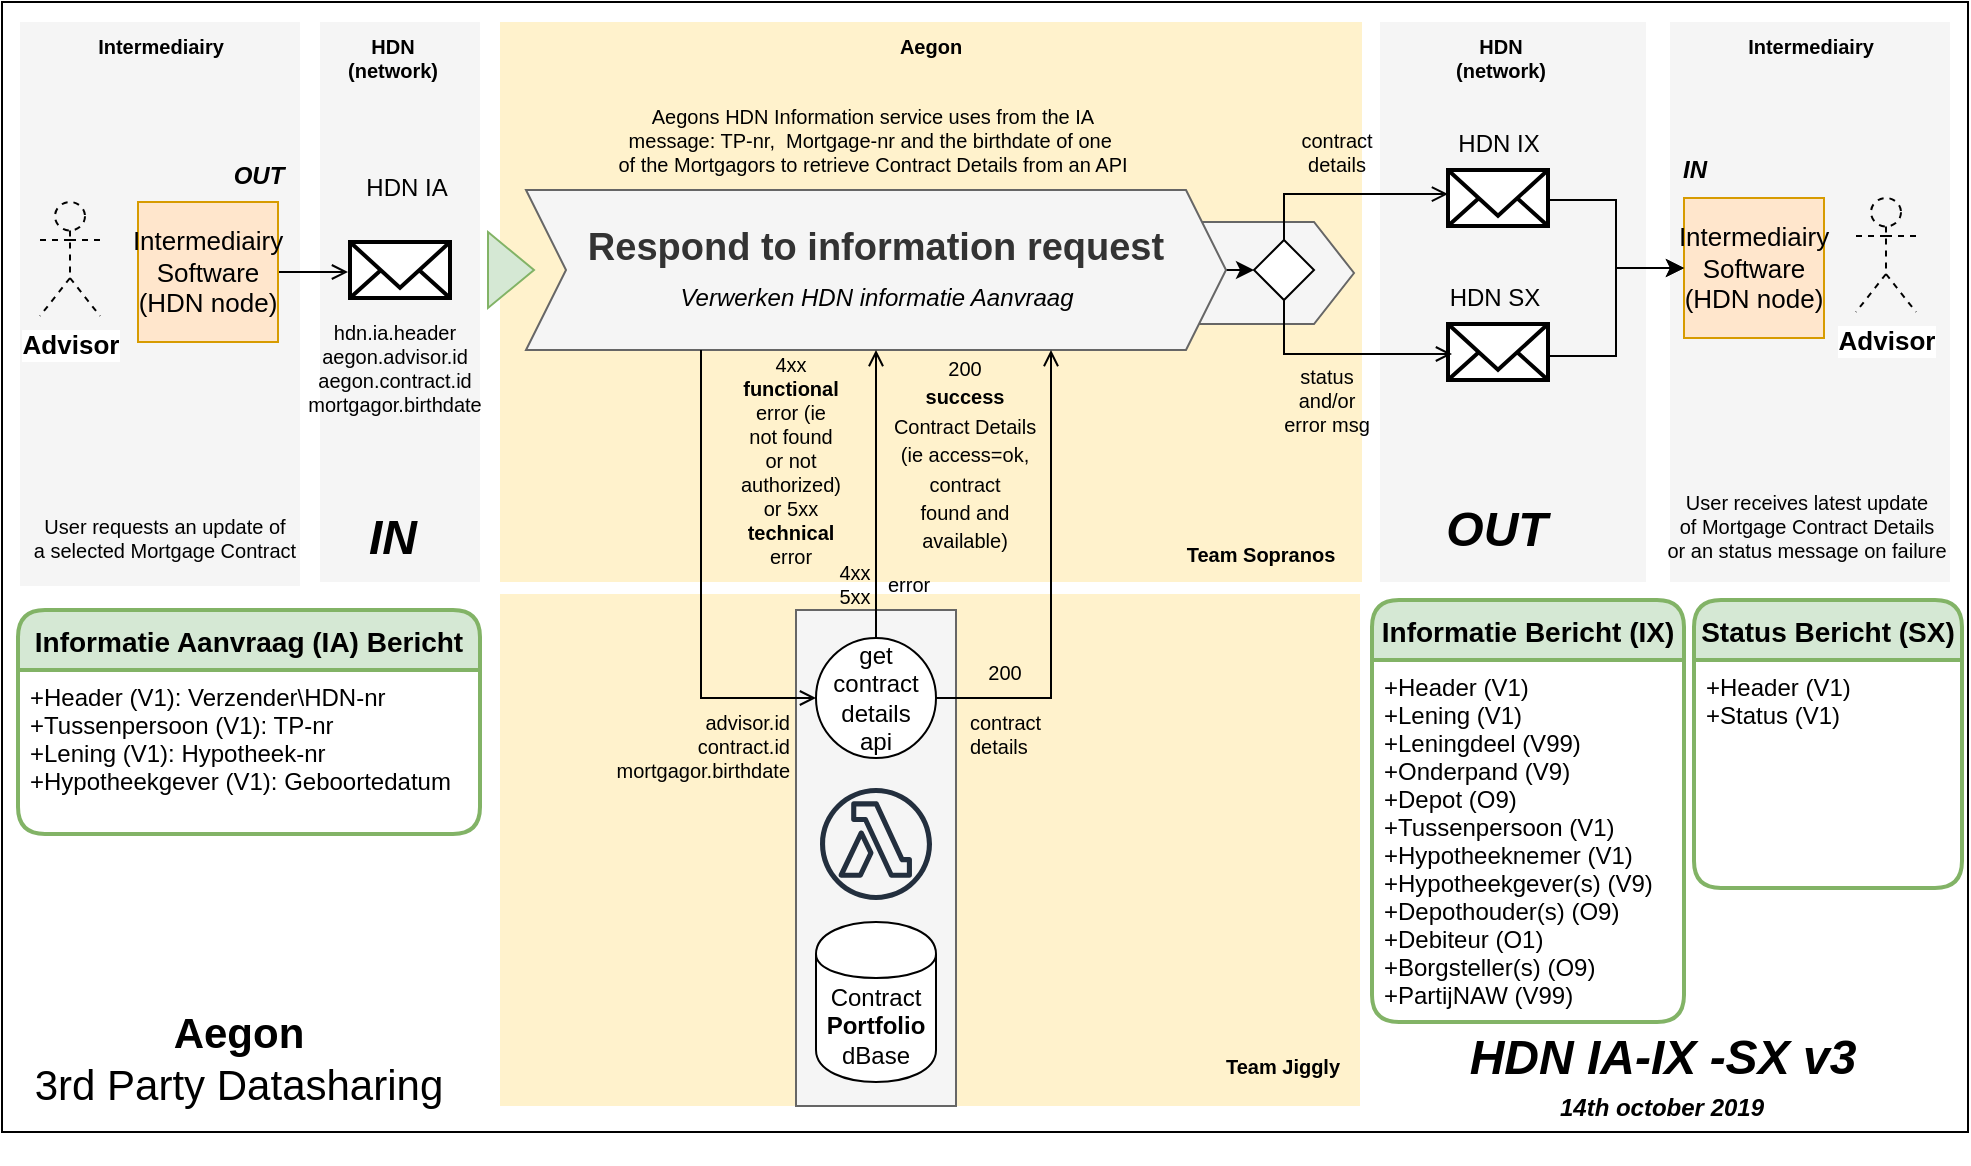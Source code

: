 <mxfile version="12.1.0" type="github" pages="11"><diagram id="OAzPr29gZ-bUyklqUKg8" name="Communicatie"><mxGraphModel dx="1292" dy="860" grid="1" gridSize="10" guides="1" tooltips="1" connect="1" arrows="1" fold="1" page="1" pageScale="1" pageWidth="827" pageHeight="583" math="0" shadow="0"><root><mxCell id="0"/><mxCell id="1" parent="0"/><mxCell id="4VGeh-FhYHXRdqJxwR0g-1" value="" style="rounded=0;whiteSpace=wrap;html=1;shadow=0;glass=0;comic=0;fontSize=11;align=center;fillColor=none;" vertex="1" parent="1"><mxGeometry x="41" y="50" width="983" height="565" as="geometry"/></mxCell><mxCell id="4VGeh-FhYHXRdqJxwR0g-2" value="" style="rounded=0;whiteSpace=wrap;html=1;strokeColor=none;fontSize=10;align=center;fillColor=#f5f5f5;fontColor=#333333;" vertex="1" parent="1"><mxGeometry x="875" y="60" width="140" height="280" as="geometry"/></mxCell><mxCell id="4VGeh-FhYHXRdqJxwR0g-3" value="" style="rounded=0;whiteSpace=wrap;html=1;strokeColor=none;fontSize=10;align=center;fillColor=#f5f5f5;fontColor=#333333;" vertex="1" parent="1"><mxGeometry x="50" y="60" width="140" height="282" as="geometry"/></mxCell><mxCell id="4VGeh-FhYHXRdqJxwR0g-4" value="" style="rounded=0;whiteSpace=wrap;html=1;strokeColor=none;fontSize=10;align=center;fillColor=#f5f5f5;fontColor=#333333;" vertex="1" parent="1"><mxGeometry x="730" y="60" width="133" height="280" as="geometry"/></mxCell><mxCell id="4VGeh-FhYHXRdqJxwR0g-5" value="" style="rounded=0;whiteSpace=wrap;html=1;strokeColor=none;fontSize=10;align=center;fillColor=#fff2cc;" vertex="1" parent="1"><mxGeometry x="290" y="60" width="431" height="280" as="geometry"/></mxCell><mxCell id="4VGeh-FhYHXRdqJxwR0g-6" value="" style="rounded=0;whiteSpace=wrap;html=1;strokeColor=none;fontSize=10;align=center;fillColor=#f5f5f5;fontColor=#333333;" vertex="1" parent="1"><mxGeometry x="200" y="60" width="80" height="280" as="geometry"/></mxCell><mxCell id="4VGeh-FhYHXRdqJxwR0g-7" value="" style="shape=step;perimeter=stepPerimeter;whiteSpace=wrap;html=1;fixedSize=1;fontSize=19;align=center;fillColor=#f5f5f5;strokeColor=#666666;fontColor=#333333;" vertex="1" parent="1"><mxGeometry x="367" y="160" width="350" height="51" as="geometry"/></mxCell><mxCell id="4VGeh-FhYHXRdqJxwR0g-8" style="rounded=0;orthogonalLoop=1;jettySize=auto;html=1;exitX=1;exitY=0.5;exitDx=0;exitDy=0;entryX=0;entryY=0.5;entryDx=0;entryDy=0;fontSize=11;" edge="1" parent="1" source="4VGeh-FhYHXRdqJxwR0g-9" target="4VGeh-FhYHXRdqJxwR0g-19"><mxGeometry relative="1" as="geometry"/></mxCell><mxCell id="4VGeh-FhYHXRdqJxwR0g-9" value="&lt;b&gt;Respond to information request&lt;br&gt;&lt;br&gt;&lt;/b&gt;" style="shape=step;perimeter=stepPerimeter;whiteSpace=wrap;html=1;fixedSize=1;fontSize=19;align=center;fillColor=#f5f5f5;strokeColor=#666666;fontColor=#333333;" vertex="1" parent="1"><mxGeometry x="303" y="144.0" width="350" height="80" as="geometry"/></mxCell><mxCell id="4VGeh-FhYHXRdqJxwR0g-10" value="" style="rounded=0;whiteSpace=wrap;html=1;strokeColor=none;fontSize=10;align=center;fillColor=#fff2cc;" vertex="1" parent="1"><mxGeometry x="290" y="346" width="430" height="256" as="geometry"/></mxCell><mxCell id="4VGeh-FhYHXRdqJxwR0g-11" value="" style="triangle;whiteSpace=wrap;html=1;fillColor=#d5e8d4;strokeColor=#82b366;" vertex="1" parent="1"><mxGeometry x="284" y="165" width="23" height="38" as="geometry"/></mxCell><mxCell id="4VGeh-FhYHXRdqJxwR0g-12" value="" style="html=1;verticalLabelPosition=bottom;align=center;labelBackgroundColor=#ffffff;verticalAlign=top;strokeWidth=2;strokeColor=#000000;fillColor=#ffffff;shadow=0;dashed=0;shape=mxgraph.ios7.icons.mail;aspect=fixed;" vertex="1" parent="1"><mxGeometry x="215" y="170" width="50" height="28" as="geometry"/></mxCell><mxCell id="4VGeh-FhYHXRdqJxwR0g-13" value="HDN IA" style="text;html=1;align=center;" vertex="1" parent="1"><mxGeometry x="215" y="129" width="55" height="30" as="geometry"/></mxCell><mxCell id="4VGeh-FhYHXRdqJxwR0g-14" value="" style="group" vertex="1" connectable="0" parent="1"><mxGeometry x="759" y="184" width="55" height="55" as="geometry"/></mxCell><mxCell id="4VGeh-FhYHXRdqJxwR0g-15" value="" style="html=1;verticalLabelPosition=bottom;align=center;labelBackgroundColor=#ffffff;verticalAlign=top;strokeWidth=2;strokeColor=#000000;fillColor=#ffffff;shadow=0;dashed=0;shape=mxgraph.ios7.icons.mail;aspect=fixed;" vertex="1" parent="4VGeh-FhYHXRdqJxwR0g-14"><mxGeometry x="5" y="27" width="50" height="28" as="geometry"/></mxCell><mxCell id="4VGeh-FhYHXRdqJxwR0g-16" value="HDN SX" style="text;html=1;align=center;" vertex="1" parent="4VGeh-FhYHXRdqJxwR0g-14"><mxGeometry width="55" height="30" as="geometry"/></mxCell><mxCell id="4VGeh-FhYHXRdqJxwR0g-17" style="rounded=0;orthogonalLoop=1;jettySize=auto;html=1;exitX=0.5;exitY=0;exitDx=0;exitDy=0;entryX=0;entryY=0.429;entryDx=0;entryDy=0;entryPerimeter=0;endArrow=open;endFill=0;fontSize=10;edgeStyle=orthogonalEdgeStyle;" edge="1" parent="1" source="4VGeh-FhYHXRdqJxwR0g-19" target="4VGeh-FhYHXRdqJxwR0g-75"><mxGeometry relative="1" as="geometry"><mxPoint x="690" y="170" as="sourcePoint"/></mxGeometry></mxCell><mxCell id="4VGeh-FhYHXRdqJxwR0g-18" style="rounded=0;orthogonalLoop=1;jettySize=auto;html=1;exitX=0.5;exitY=1;exitDx=0;exitDy=0;endArrow=open;endFill=0;fontSize=10;edgeStyle=orthogonalEdgeStyle;" edge="1" parent="1" source="4VGeh-FhYHXRdqJxwR0g-19"><mxGeometry relative="1" as="geometry"><mxPoint x="690" y="200" as="sourcePoint"/><mxPoint x="766" y="226" as="targetPoint"/><Array as="points"><mxPoint x="682" y="226"/></Array></mxGeometry></mxCell><mxCell id="4VGeh-FhYHXRdqJxwR0g-19" value="" style="rhombus;whiteSpace=wrap;html=1;strokeColor=#000000;align=center;" vertex="1" parent="1"><mxGeometry x="667" y="169" width="30" height="30" as="geometry"/></mxCell><mxCell id="4VGeh-FhYHXRdqJxwR0g-20" value="" style="group" vertex="1" connectable="0" parent="1"><mxGeometry x="443" y="360" width="164" height="230.0" as="geometry"/></mxCell><mxCell id="4VGeh-FhYHXRdqJxwR0g-21" value="&lt;b&gt;&lt;br&gt;&lt;/b&gt;" style="shape=step;perimeter=stepPerimeter;whiteSpace=wrap;html=1;fixedSize=1;fontSize=19;align=center;fillColor=#f5f5f5;strokeColor=#666666;fontColor=#333333;rotation=-90;size=-1.333;" vertex="1" parent="4VGeh-FhYHXRdqJxwR0g-20"><mxGeometry x="-89" y="78" width="248" height="80" as="geometry"/></mxCell><mxCell id="4VGeh-FhYHXRdqJxwR0g-22" value="Contract&lt;br&gt;&lt;b&gt;Portfolio&lt;/b&gt;&lt;br&gt;dBase" style="shape=cylinder;whiteSpace=wrap;html=1;boundedLbl=1;backgroundOutline=1;" vertex="1" parent="4VGeh-FhYHXRdqJxwR0g-20"><mxGeometry x="5" y="150.0" width="60" height="80" as="geometry"/></mxCell><mxCell id="4VGeh-FhYHXRdqJxwR0g-23" value="get&lt;br&gt;contract&lt;br&gt;details&lt;br&gt;api" style="ellipse;whiteSpace=wrap;html=1;aspect=fixed;align=center;" vertex="1" parent="4VGeh-FhYHXRdqJxwR0g-20"><mxGeometry x="5" y="8" width="60" height="60" as="geometry"/></mxCell><mxCell id="4VGeh-FhYHXRdqJxwR0g-24" value="" style="outlineConnect=0;fontColor=#232F3E;gradientColor=none;strokeColor=#232F3E;fillColor=none;dashed=0;verticalLabelPosition=bottom;verticalAlign=top;align=center;html=1;fontSize=12;fontStyle=0;aspect=fixed;shape=mxgraph.aws4.resourceIcon;resIcon=mxgraph.aws4.lambda_function;" vertex="1" parent="4VGeh-FhYHXRdqJxwR0g-20"><mxGeometry y="76" width="70" height="70" as="geometry"/></mxCell><mxCell id="4VGeh-FhYHXRdqJxwR0g-25" style="rounded=0;orthogonalLoop=1;jettySize=auto;html=1;entryX=0.75;entryY=1;entryDx=0;entryDy=0;endArrow=open;endFill=0;exitX=1;exitY=0.5;exitDx=0;exitDy=0;edgeStyle=orthogonalEdgeStyle;" edge="1" parent="1" source="4VGeh-FhYHXRdqJxwR0g-23" target="4VGeh-FhYHXRdqJxwR0g-9"><mxGeometry relative="1" as="geometry"><mxPoint x="508" y="390" as="sourcePoint"/><Array as="points"><mxPoint x="566" y="398"/></Array></mxGeometry></mxCell><mxCell id="4VGeh-FhYHXRdqJxwR0g-26" style="edgeStyle=orthogonalEdgeStyle;rounded=0;orthogonalLoop=1;jettySize=auto;html=1;exitX=0.5;exitY=0;exitDx=0;exitDy=0;entryX=0.5;entryY=1;entryDx=0;entryDy=0;endArrow=open;endFill=0;" edge="1" parent="1" source="4VGeh-FhYHXRdqJxwR0g-23" target="4VGeh-FhYHXRdqJxwR0g-9"><mxGeometry relative="1" as="geometry"/></mxCell><mxCell id="4VGeh-FhYHXRdqJxwR0g-27" value="&lt;font style=&quot;font-size: 10px&quot;&gt;200&lt;br&gt;&lt;b&gt;success&lt;/b&gt;&lt;br&gt;Contract Details&lt;br&gt;(ie access=ok,&lt;br&gt;contract&lt;br&gt;found and &lt;br&gt;available)&lt;/font&gt;" style="text;html=1;align=center;" vertex="1" parent="1"><mxGeometry x="480" y="219" width="83" height="80" as="geometry"/></mxCell><mxCell id="4VGeh-FhYHXRdqJxwR0g-28" value="4xx&lt;br style=&quot;font-size: 10px&quot;&gt;&lt;b style=&quot;font-size: 10px&quot;&gt;functional&lt;/b&gt;&lt;br style=&quot;font-size: 10px&quot;&gt;error&amp;nbsp;(ie &lt;br style=&quot;font-size: 10px&quot;&gt;not found &lt;br&gt;or&amp;nbsp;not &lt;br&gt;authorized)&lt;br style=&quot;font-size: 10px&quot;&gt;or 5xx &lt;br&gt;&lt;b&gt;technical&lt;/b&gt;&lt;br style=&quot;font-size: 10px&quot;&gt;error" style="text;html=1;align=center;fontSize=10;" vertex="1" parent="1"><mxGeometry x="391" y="219" width="88" height="110" as="geometry"/></mxCell><mxCell id="4VGeh-FhYHXRdqJxwR0g-29" value="advisor.id&lt;br&gt;contract.id&lt;br&gt;mortgagor.birthdate" style="text;html=1;align=right;fontSize=10;" vertex="1" parent="1"><mxGeometry x="362" y="398" width="74" height="35" as="geometry"/></mxCell><mxCell id="4VGeh-FhYHXRdqJxwR0g-30" value="hdn.ia.header&lt;br&gt;aegon.advisor.id&lt;br&gt;aegon.contract.id&lt;br&gt;mortgagor.birthdate" style="text;html=1;align=center;fontSize=10;" vertex="1" parent="1"><mxGeometry x="187" y="203" width="100" height="77" as="geometry"/></mxCell><mxCell id="4VGeh-FhYHXRdqJxwR0g-31" value="status&lt;br&gt;and/or&lt;br&gt;error msg" style="text;html=1;align=center;fontSize=10;" vertex="1" parent="1"><mxGeometry x="675" y="225" width="55" height="35" as="geometry"/></mxCell><mxCell id="4VGeh-FhYHXRdqJxwR0g-32" value="Team Jiggly" style="text;html=1;align=center;fontSize=10;fontStyle=1" vertex="1" parent="1"><mxGeometry x="653" y="570" width="55" height="32" as="geometry"/></mxCell><mxCell id="4VGeh-FhYHXRdqJxwR0g-33" style="rounded=0;orthogonalLoop=1;jettySize=auto;html=1;exitX=1;exitY=0.5;exitDx=0;exitDy=0;entryX=-0.02;entryY=0.536;entryDx=0;entryDy=0;entryPerimeter=0;endArrow=open;endFill=0;fontSize=10;" edge="1" parent="1" source="4VGeh-FhYHXRdqJxwR0g-34" target="4VGeh-FhYHXRdqJxwR0g-12"><mxGeometry relative="1" as="geometry"/></mxCell><mxCell id="4VGeh-FhYHXRdqJxwR0g-34" value="Intermediairy&lt;br&gt;Software&lt;br&gt;(HDN node)" style="whiteSpace=wrap;html=1;aspect=fixed;strokeWidth=1;fillColor=#ffe6cc;fontSize=13;align=center;strokeColor=#d79b00;" vertex="1" parent="1"><mxGeometry x="109" y="150" width="70" height="70" as="geometry"/></mxCell><mxCell id="4VGeh-FhYHXRdqJxwR0g-35" value="Advisor" style="shape=umlActor;verticalLabelPosition=bottom;labelBackgroundColor=#ffffff;verticalAlign=top;html=1;outlineConnect=0;dashed=1;strokeWidth=1;fillColor=none;fontSize=13;fontColor=#000000;align=center;fontStyle=1" vertex="1" parent="1"><mxGeometry x="60" y="150" width="30" height="57" as="geometry"/></mxCell><mxCell id="4VGeh-FhYHXRdqJxwR0g-36" value="Intermediairy&lt;br&gt;Software&lt;br&gt;(HDN node)" style="whiteSpace=wrap;html=1;aspect=fixed;strokeWidth=1;fillColor=#ffe6cc;fontSize=13;align=center;strokeColor=#d79b00;" vertex="1" parent="1"><mxGeometry x="882" y="148" width="70" height="70" as="geometry"/></mxCell><mxCell id="4VGeh-FhYHXRdqJxwR0g-37" value="Advisor" style="shape=umlActor;verticalLabelPosition=bottom;labelBackgroundColor=#ffffff;verticalAlign=top;html=1;outlineConnect=0;dashed=1;strokeWidth=1;fillColor=none;fontSize=13;fontColor=#000000;align=center;fontStyle=1" vertex="1" parent="1"><mxGeometry x="968" y="148" width="30" height="57" as="geometry"/></mxCell><mxCell id="4VGeh-FhYHXRdqJxwR0g-38" value="" style="group" vertex="1" connectable="0" parent="1"><mxGeometry x="210" y="296" width="53" height="43" as="geometry"/></mxCell><mxCell id="4VGeh-FhYHXRdqJxwR0g-39" value="&lt;b style=&quot;font-size: 24px ; font-style: italic&quot;&gt;IN&lt;/b&gt;" style="text;html=1;strokeColor=none;fillColor=none;align=center;verticalAlign=middle;whiteSpace=wrap;rounded=0;" vertex="1" parent="4VGeh-FhYHXRdqJxwR0g-38"><mxGeometry width="53" height="43" as="geometry"/></mxCell><mxCell id="4VGeh-FhYHXRdqJxwR0g-40" value="Team Sopranos" style="text;html=1;align=center;fontSize=10;fontStyle=1" vertex="1" parent="1"><mxGeometry x="642" y="314" width="55" height="35" as="geometry"/></mxCell><mxCell id="4VGeh-FhYHXRdqJxwR0g-41" value="HDN&lt;br&gt;(network)" style="text;html=1;align=center;fontSize=10;fontStyle=1" vertex="1" parent="1"><mxGeometry x="208" y="60" width="55" height="35" as="geometry"/></mxCell><mxCell id="4VGeh-FhYHXRdqJxwR0g-42" value="HDN&lt;br&gt;(network)" style="text;html=1;align=center;fontSize=10;fontStyle=1" vertex="1" parent="1"><mxGeometry x="762.5" y="60" width="55" height="35" as="geometry"/></mxCell><mxCell id="4VGeh-FhYHXRdqJxwR0g-43" value="Aegon" style="text;html=1;align=center;fontSize=10;fontStyle=1" vertex="1" parent="1"><mxGeometry x="477.5" y="60" width="55" height="35" as="geometry"/></mxCell><mxCell id="4VGeh-FhYHXRdqJxwR0g-44" value="Intermediairy" style="text;html=1;align=center;fontSize=10;fontStyle=1" vertex="1" parent="1"><mxGeometry x="92.5" y="60" width="55" height="35" as="geometry"/></mxCell><mxCell id="4VGeh-FhYHXRdqJxwR0g-45" value="Intermediairy" style="text;html=1;align=center;fontSize=10;fontStyle=1" vertex="1" parent="1"><mxGeometry x="917" y="60" width="55" height="35" as="geometry"/></mxCell><mxCell id="4VGeh-FhYHXRdqJxwR0g-46" value="Verwerken HDN informatie Aanvraag" style="text;html=1;align=center;fontStyle=2" vertex="1" parent="1"><mxGeometry x="318" y="184" width="319" height="28" as="geometry"/></mxCell><mxCell id="4VGeh-FhYHXRdqJxwR0g-47" value="Informatie Aanvraag (IA) Bericht" style="swimlane;childLayout=stackLayout;horizontal=1;startSize=30;horizontalStack=0;fillColor=#d5e8d4;rounded=1;fontSize=14;fontStyle=1;strokeWidth=2;resizeParent=0;resizeLast=1;shadow=0;dashed=0;align=center;strokeColor=#82b366;" vertex="1" parent="1"><mxGeometry x="49" y="354" width="231" height="112" as="geometry"/></mxCell><mxCell id="4VGeh-FhYHXRdqJxwR0g-48" value="+Header (V1): Verzender\HDN-nr&#10;+Tussenpersoon (V1): TP-nr&#10;+Lening (V1): Hypotheek-nr &#10;+Hypotheekgever (V1): Geboortedatum" style="align=left;strokeColor=none;fillColor=none;spacingLeft=4;fontSize=12;verticalAlign=top;resizable=0;rotatable=0;part=1;" vertex="1" parent="4VGeh-FhYHXRdqJxwR0g-47"><mxGeometry y="30" width="231" height="82" as="geometry"/></mxCell><mxCell id="4VGeh-FhYHXRdqJxwR0g-49" value="Informatie Bericht (IX)" style="swimlane;childLayout=stackLayout;horizontal=1;startSize=30;horizontalStack=0;fillColor=#d5e8d4;rounded=1;fontSize=14;fontStyle=1;strokeWidth=2;resizeParent=0;resizeLast=1;shadow=0;dashed=0;align=center;strokeColor=#82b366;" vertex="1" parent="1"><mxGeometry x="726" y="349" width="156" height="211" as="geometry"/></mxCell><mxCell id="4VGeh-FhYHXRdqJxwR0g-50" value="+Header (V1)&#10;+Lening (V1)&#10;+Leningdeel (V99)&#10;+Onderpand (V9)&#10;+Depot (O9)&#10;+Tussenpersoon (V1)&#10;+Hypotheeknemer (V1)&#10;+Hypotheekgever(s) (V9)&#10;+Depothouder(s) (O9)&#10;+Debiteur (O1)&#10;+Borgsteller(s) (O9)&#10;+PartijNAW (V99)" style="align=left;strokeColor=none;fillColor=none;spacingLeft=4;fontSize=12;verticalAlign=top;resizable=0;rotatable=0;part=1;" vertex="1" parent="4VGeh-FhYHXRdqJxwR0g-49"><mxGeometry y="30" width="156" height="181" as="geometry"/></mxCell><mxCell id="4VGeh-FhYHXRdqJxwR0g-51" style="edgeStyle=orthogonalEdgeStyle;rounded=0;orthogonalLoop=1;jettySize=auto;html=1;exitX=0.25;exitY=1;exitDx=0;exitDy=0;entryX=0;entryY=0.5;entryDx=0;entryDy=0;endArrow=open;endFill=0;" edge="1" parent="1" source="4VGeh-FhYHXRdqJxwR0g-9" target="4VGeh-FhYHXRdqJxwR0g-23"><mxGeometry relative="1" as="geometry"/></mxCell><mxCell id="4VGeh-FhYHXRdqJxwR0g-52" value="4xx&lt;br&gt;5xx" style="text;html=1;align=center;fontSize=10;" vertex="1" parent="1"><mxGeometry x="453" y="322.5" width="27" height="38" as="geometry"/></mxCell><mxCell id="4VGeh-FhYHXRdqJxwR0g-53" value="200" style="text;html=1;align=center;fontSize=10;" vertex="1" parent="1"><mxGeometry x="528.5" y="373" width="27" height="25" as="geometry"/></mxCell><mxCell id="4VGeh-FhYHXRdqJxwR0g-54" style="rounded=0;orthogonalLoop=1;jettySize=auto;html=1;exitX=1;exitY=0.536;exitDx=0;exitDy=0;entryX=0;entryY=0.5;entryDx=0;entryDy=0;fontSize=11;exitPerimeter=0;edgeStyle=orthogonalEdgeStyle;" edge="1" parent="1" source="4VGeh-FhYHXRdqJxwR0g-75" target="4VGeh-FhYHXRdqJxwR0g-36"><mxGeometry relative="1" as="geometry"/></mxCell><mxCell id="4VGeh-FhYHXRdqJxwR0g-55" style="rounded=0;orthogonalLoop=1;jettySize=auto;html=1;exitX=1;exitY=0.571;exitDx=0;exitDy=0;entryX=0;entryY=0.5;entryDx=0;entryDy=0;fontSize=11;exitPerimeter=0;edgeStyle=orthogonalEdgeStyle;" edge="1" parent="1" source="4VGeh-FhYHXRdqJxwR0g-15" target="4VGeh-FhYHXRdqJxwR0g-36"><mxGeometry relative="1" as="geometry"/></mxCell><mxCell id="4VGeh-FhYHXRdqJxwR0g-56" value="" style="group" vertex="1" connectable="0" parent="1"><mxGeometry x="867" y="120" width="41" height="28" as="geometry"/></mxCell><mxCell id="4VGeh-FhYHXRdqJxwR0g-57" value="&lt;b style=&quot;font-style: italic&quot;&gt;&lt;font style=&quot;font-size: 12px&quot;&gt;IN&lt;/font&gt;&lt;/b&gt;" style="text;html=1;strokeColor=none;fillColor=none;align=center;verticalAlign=middle;whiteSpace=wrap;rounded=0;" vertex="1" parent="4VGeh-FhYHXRdqJxwR0g-56"><mxGeometry width="41" height="28.0" as="geometry"/></mxCell><mxCell id="4VGeh-FhYHXRdqJxwR0g-58" value="" style="group" vertex="1" connectable="0" parent="1"><mxGeometry x="149" y="123" width="41" height="28" as="geometry"/></mxCell><mxCell id="4VGeh-FhYHXRdqJxwR0g-59" value="&lt;b style=&quot;font-style: italic&quot;&gt;&lt;font style=&quot;font-size: 12px&quot;&gt;OUT&lt;/font&gt;&lt;/b&gt;" style="text;html=1;strokeColor=none;fillColor=none;align=center;verticalAlign=middle;whiteSpace=wrap;rounded=0;" vertex="1" parent="4VGeh-FhYHXRdqJxwR0g-58"><mxGeometry width="41" height="28.0" as="geometry"/></mxCell><mxCell id="4VGeh-FhYHXRdqJxwR0g-60" value="contract&lt;br&gt;details" style="text;html=1;align=left;fontSize=10;" vertex="1" parent="1"><mxGeometry x="523" y="398" width="58" height="35" as="geometry"/></mxCell><mxCell id="4VGeh-FhYHXRdqJxwR0g-61" value="error" style="text;html=1;align=left;fontSize=10;" vertex="1" parent="1"><mxGeometry x="482" y="329" width="31" height="26" as="geometry"/></mxCell><mxCell id="4VGeh-FhYHXRdqJxwR0g-62" value="User requests an update of&lt;br&gt;a selected Mortgage Contract" style="text;html=1;align=center;fontSize=10;" vertex="1" parent="1"><mxGeometry x="50" y="299.5" width="144" height="35" as="geometry"/></mxCell><mxCell id="4VGeh-FhYHXRdqJxwR0g-63" value="User receives latest update&lt;br&gt;of Mortgage Contract Details&lt;br&gt;or an status message on failure" style="text;html=1;align=center;fontSize=10;" vertex="1" parent="1"><mxGeometry x="871" y="287.5" width="144" height="35" as="geometry"/></mxCell><mxCell id="4VGeh-FhYHXRdqJxwR0g-64" value="Aegons HDN Information service uses from the IA &lt;br&gt;message: TP-nr,&amp;nbsp; Mortgage-nr and the birthdate of one&amp;nbsp;&lt;br&gt;of the&amp;nbsp;Mortgagors to retrieve Contract Details from an API" style="text;html=1;align=center;fontSize=10;" vertex="1" parent="1"><mxGeometry x="349" y="95" width="254" height="35" as="geometry"/></mxCell><mxCell id="4VGeh-FhYHXRdqJxwR0g-65" value="&lt;span style=&quot;font-size: 21px&quot;&gt;&lt;b&gt;Aegon&lt;/b&gt;&lt;br&gt;3rd Party Datasharing&lt;/span&gt;" style="text;html=1;strokeColor=none;fillColor=none;align=center;verticalAlign=middle;whiteSpace=wrap;rounded=0;" vertex="1" parent="1"><mxGeometry x="54" y="525" width="211" height="106" as="geometry"/></mxCell><mxCell id="4VGeh-FhYHXRdqJxwR0g-66" value="" style="group" vertex="1" connectable="0" parent="1"><mxGeometry x="765.5" y="525" width="211" height="106" as="geometry"/></mxCell><mxCell id="4VGeh-FhYHXRdqJxwR0g-67" value="&lt;b style=&quot;font-size: 24px ; font-style: italic&quot;&gt;HDN IA-IX -SX v3&lt;/b&gt;" style="text;html=1;strokeColor=none;fillColor=none;align=center;verticalAlign=middle;whiteSpace=wrap;rounded=0;" vertex="1" parent="4VGeh-FhYHXRdqJxwR0g-66"><mxGeometry width="211" height="106" as="geometry"/></mxCell><mxCell id="4VGeh-FhYHXRdqJxwR0g-68" value="&lt;font&gt;&lt;b&gt;&lt;i&gt;14th october 2019&lt;/i&gt;&lt;/b&gt;&lt;br&gt;&lt;/font&gt;" style="text;html=1;strokeColor=none;fillColor=none;align=center;verticalAlign=middle;whiteSpace=wrap;rounded=0;" vertex="1" parent="4VGeh-FhYHXRdqJxwR0g-66"><mxGeometry x="35.5" y="68" width="140" height="19" as="geometry"/></mxCell><mxCell id="4VGeh-FhYHXRdqJxwR0g-69" value="Status Bericht (SX)" style="swimlane;childLayout=stackLayout;horizontal=1;startSize=30;horizontalStack=0;fillColor=#d5e8d4;rounded=1;fontSize=14;fontStyle=1;strokeWidth=2;resizeParent=0;resizeLast=1;shadow=0;dashed=0;align=center;strokeColor=#82b366;" vertex="1" parent="1"><mxGeometry x="887" y="349" width="134" height="144" as="geometry"/></mxCell><mxCell id="4VGeh-FhYHXRdqJxwR0g-70" value="+Header (V1)&#10;+Status (V1)" style="align=left;strokeColor=none;fillColor=none;spacingLeft=4;fontSize=12;verticalAlign=top;resizable=0;rotatable=0;part=1;" vertex="1" parent="4VGeh-FhYHXRdqJxwR0g-69"><mxGeometry y="30" width="134" height="114" as="geometry"/></mxCell><mxCell id="4VGeh-FhYHXRdqJxwR0g-71" value="contract&lt;br&gt;details" style="text;html=1;align=center;fontSize=10;" vertex="1" parent="1"><mxGeometry x="680.5" y="107" width="55" height="35" as="geometry"/></mxCell><mxCell id="4VGeh-FhYHXRdqJxwR0g-72" value="" style="group" vertex="1" connectable="0" parent="1"><mxGeometry x="761.5" y="292" width="53" height="43" as="geometry"/></mxCell><mxCell id="4VGeh-FhYHXRdqJxwR0g-73" value="&lt;b style=&quot;font-size: 24px ; font-style: italic&quot;&gt;OUT&lt;/b&gt;" style="text;html=1;strokeColor=none;fillColor=none;align=center;verticalAlign=middle;whiteSpace=wrap;rounded=0;" vertex="1" parent="4VGeh-FhYHXRdqJxwR0g-72"><mxGeometry width="53" height="43" as="geometry"/></mxCell><mxCell id="4VGeh-FhYHXRdqJxwR0g-74" value="" style="group" vertex="1" connectable="0" parent="1"><mxGeometry x="761" y="107" width="55" height="55" as="geometry"/></mxCell><mxCell id="4VGeh-FhYHXRdqJxwR0g-75" value="" style="html=1;verticalLabelPosition=bottom;align=center;labelBackgroundColor=#ffffff;verticalAlign=top;strokeWidth=2;strokeColor=#000000;fillColor=#ffffff;shadow=0;dashed=0;shape=mxgraph.ios7.icons.mail;aspect=fixed;" vertex="1" parent="4VGeh-FhYHXRdqJxwR0g-74"><mxGeometry x="3" y="27" width="50" height="28" as="geometry"/></mxCell><mxCell id="4VGeh-FhYHXRdqJxwR0g-76" value="HDN IX" style="text;html=1;align=center;" vertex="1" parent="4VGeh-FhYHXRdqJxwR0g-74"><mxGeometry width="55" height="30" as="geometry"/></mxCell></root></mxGraphModel></diagram><diagram name="IA-bericht" id="JM4FdKgkAtqYFrwQXhi5"><mxGraphModel dx="-362" dy="1443" grid="0" gridSize="10" guides="1" tooltips="1" connect="1" arrows="1" fold="1" page="1" pageScale="1" pageWidth="827" pageHeight="583" math="0" shadow="0"><root><mxCell id="CFYcIMwT4cBAJK5kLRuv-0"/><mxCell id="CFYcIMwT4cBAJK5kLRuv-1" parent="CFYcIMwT4cBAJK5kLRuv-0"/><mxCell id="3i2V-iPTuyeaSCIjtu4E-0" value="" style="rounded=0;whiteSpace=wrap;html=1;shadow=0;glass=0;comic=0;fontSize=11;align=center;fillColor=none;" parent="CFYcIMwT4cBAJK5kLRuv-1" vertex="1"><mxGeometry x="1661" y="-581" width="817" height="575" as="geometry"/></mxCell><mxCell id="d4VHIeuC15mJ3nwV-4eD-0" value="PartijNAW" style="swimlane;childLayout=stackLayout;horizontal=1;startSize=30;horizontalStack=0;fillColor=#f5f5f5;fontColor=#333333;rounded=1;fontSize=14;fontStyle=1;strokeWidth=2;resizeParent=0;resizeLast=1;shadow=0;dashed=0;align=center;strokeColor=#666666;" parent="CFYcIMwT4cBAJK5kLRuv-1" vertex="1"><mxGeometry x="2285.5" y="-108" width="160" height="74" as="geometry"/></mxCell><mxCell id="d4VHIeuC15mJ3nwV-4eD-1" value="Nr (V)&#10;Geboortedatum (V)" style="align=left;strokeColor=none;fillColor=none;spacingLeft=4;fontSize=12;verticalAlign=top;resizable=0;rotatable=0;part=1;" parent="d4VHIeuC15mJ3nwV-4eD-0" vertex="1"><mxGeometry y="30" width="160" height="44" as="geometry"/></mxCell><mxCell id="d4VHIeuC15mJ3nwV-4eD-3" style="rounded=0;orthogonalLoop=1;jettySize=auto;html=1;startArrow=ERmandOne;startFill=0;endArrow=ERmandOne;endFill=0;strokeWidth=2;fontSize=8;exitX=0.5;exitY=0;exitDx=0;exitDy=0;" parent="CFYcIMwT4cBAJK5kLRuv-1" source="d4VHIeuC15mJ3nwV-4eD-0" target="Ebx--B9v93VVacu6WU1t-1" edge="1"><mxGeometry relative="1" as="geometry"><mxPoint x="2236" y="-241.5" as="sourcePoint"/><mxPoint x="2156" y="-236.0" as="targetPoint"/></mxGeometry></mxCell><mxCell id="GQ1vQTtcOc4A17UhEBmm-0" value="Tussenpersoon" style="swimlane;childLayout=stackLayout;horizontal=1;startSize=30;horizontalStack=0;fillColor=#f5f5f5;fontColor=#333333;rounded=1;fontSize=14;fontStyle=1;strokeWidth=2;resizeParent=0;resizeLast=1;shadow=0;dashed=0;align=center;strokeColor=#666666;" parent="CFYcIMwT4cBAJK5kLRuv-1" vertex="1"><mxGeometry x="1682" y="-265" width="160" height="74" as="geometry"/></mxCell><mxCell id="GQ1vQTtcOc4A17UhEBmm-1" value="Tussenpersoon Nr (V)&#10;Bedrijfsnaam (O)" style="align=left;strokeColor=none;fillColor=none;spacingLeft=4;fontSize=12;verticalAlign=top;resizable=0;rotatable=0;part=1;" parent="GQ1vQTtcOc4A17UhEBmm-0" vertex="1"><mxGeometry y="30" width="160" height="44" as="geometry"/></mxCell><mxCell id="mkxRsMLf9wP_leKsu2V3-0" value="Lening" style="swimlane;childLayout=stackLayout;horizontal=1;startSize=30;horizontalStack=0;fillColor=#f5f5f5;rounded=1;fontSize=14;fontStyle=1;strokeWidth=2;resizeParent=0;resizeLast=1;shadow=0;dashed=0;align=center;strokeColor=#666666;fontColor=#333333;" parent="CFYcIMwT4cBAJK5kLRuv-1" vertex="1"><mxGeometry x="1985.5" y="-108.0" width="160" height="74" as="geometry"/></mxCell><mxCell id="mkxRsMLf9wP_leKsu2V3-1" value="Hypotheek Nr (V)" style="align=left;strokeColor=none;fillColor=none;spacingLeft=4;fontSize=12;verticalAlign=top;resizable=0;rotatable=0;part=1;" parent="mkxRsMLf9wP_leKsu2V3-0" vertex="1"><mxGeometry y="30" width="160" height="44" as="geometry"/></mxCell><mxCell id="Ebx--B9v93VVacu6WU1t-0" value="Hypotheekgever" style="swimlane;childLayout=stackLayout;horizontal=1;startSize=30;horizontalStack=0;fillColor=#f5f5f5;fontColor=#333333;rounded=1;fontSize=14;fontStyle=1;strokeWidth=2;resizeParent=0;resizeLast=1;shadow=0;dashed=0;align=center;strokeColor=#666666;" parent="CFYcIMwT4cBAJK5kLRuv-1" vertex="1"><mxGeometry x="2285.5" y="-265" width="160" height="74" as="geometry"/></mxCell><mxCell id="Ebx--B9v93VVacu6WU1t-1" value="Partij Nr Ref (V)" style="align=left;strokeColor=none;fillColor=none;spacingLeft=4;fontSize=12;verticalAlign=top;resizable=0;rotatable=0;part=1;" parent="Ebx--B9v93VVacu6WU1t-0" vertex="1"><mxGeometry y="30" width="160" height="44" as="geometry"/></mxCell><mxCell id="Ebx--B9v93VVacu6WU1t-4" value="Informatie Aanvraag" style="swimlane;childLayout=stackLayout;horizontal=1;startSize=30;horizontalStack=0;fillColor=#d5e8d4;rounded=1;fontSize=14;fontStyle=1;strokeWidth=2;resizeParent=0;resizeLast=1;shadow=0;dashed=0;align=center;strokeColor=#82b366;" parent="CFYcIMwT4cBAJK5kLRuv-1" vertex="1"><mxGeometry x="1985.5" y="-295" width="160" height="112" as="geometry"/></mxCell><mxCell id="Ebx--B9v93VVacu6WU1t-5" value="+Header (V1)&#10;+Tussenpersoon (V1)&#10;+Lening (V1)&#10;+Hypotheekgever (V1)&#10;+PartijNAWDATA (V1)" style="align=left;strokeColor=none;fillColor=none;spacingLeft=4;fontSize=12;verticalAlign=top;resizable=0;rotatable=0;part=1;" parent="Ebx--B9v93VVacu6WU1t-4" vertex="1"><mxGeometry y="30" width="160" height="82" as="geometry"/></mxCell><mxCell id="Su8xgms68WDflIKLWPHB-0" style="rounded=0;orthogonalLoop=1;jettySize=auto;html=1;startArrow=ERmandOne;startFill=0;endArrow=ERmandOne;endFill=0;strokeWidth=2;fontSize=8;" parent="CFYcIMwT4cBAJK5kLRuv-1" source="6K07m8DLaAZKtddTWDK2-3" target="Ebx--B9v93VVacu6WU1t-4" edge="1"><mxGeometry relative="1" as="geometry"><mxPoint x="1775" y="-177" as="sourcePoint"/><mxPoint x="2066" y="-316" as="targetPoint"/></mxGeometry></mxCell><mxCell id="Su8xgms68WDflIKLWPHB-2" style="rounded=0;orthogonalLoop=1;jettySize=auto;html=1;startArrow=ERmandOne;startFill=0;endArrow=ERmandOne;endFill=0;strokeWidth=2;fontSize=8;entryX=0.5;entryY=0;entryDx=0;entryDy=0;exitX=0.5;exitY=1;exitDx=0;exitDy=0;edgeStyle=orthogonalEdgeStyle;" parent="CFYcIMwT4cBAJK5kLRuv-1" source="Ebx--B9v93VVacu6WU1t-5" target="mkxRsMLf9wP_leKsu2V3-0" edge="1"><mxGeometry relative="1" as="geometry"><mxPoint x="1996" y="-227" as="sourcePoint"/><mxPoint x="1936" y="-226.25" as="targetPoint"/></mxGeometry></mxCell><mxCell id="Su8xgms68WDflIKLWPHB-3" style="rounded=0;orthogonalLoop=1;jettySize=auto;html=1;startArrow=ERmandOne;startFill=0;endArrow=ERmandOne;endFill=0;strokeWidth=2;fontSize=8;entryX=0;entryY=0.25;entryDx=0;entryDy=0;edgeStyle=orthogonalEdgeStyle;" parent="CFYcIMwT4cBAJK5kLRuv-1" source="Ebx--B9v93VVacu6WU1t-5" target="Ebx--B9v93VVacu6WU1t-1" edge="1"><mxGeometry relative="1" as="geometry"><mxPoint x="2036" y="-177" as="sourcePoint"/><mxPoint x="2006" y="-123" as="targetPoint"/></mxGeometry></mxCell><mxCell id="6K07m8DLaAZKtddTWDK2-0" value="verplicht" style="text;html=1;fontStyle=2;fontSize=8;align=center;" parent="CFYcIMwT4cBAJK5kLRuv-1" vertex="1"><mxGeometry x="1845" y="-254" width="141" height="30" as="geometry"/></mxCell><mxCell id="6K07m8DLaAZKtddTWDK2-2" value="Header" style="swimlane;childLayout=stackLayout;horizontal=1;startSize=30;horizontalStack=0;fillColor=#f5f5f5;rounded=1;fontSize=14;fontStyle=1;strokeWidth=2;resizeParent=0;resizeLast=1;shadow=0;dashed=0;align=center;strokeColor=#666666;fontColor=#333333;" parent="CFYcIMwT4cBAJK5kLRuv-1" vertex="1"><mxGeometry x="1985.5" y="-449.5" width="160" height="99" as="geometry"/></mxCell><mxCell id="6K07m8DLaAZKtddTWDK2-3" value="+Verzender (V)&#10;+Ontvanger (V)&#10;+Bericht (V)&#10;+Pakket (V)" style="align=left;strokeColor=none;fillColor=none;spacingLeft=4;fontSize=12;verticalAlign=top;resizable=0;rotatable=0;part=1;" parent="6K07m8DLaAZKtddTWDK2-2" vertex="1"><mxGeometry y="30" width="160" height="69" as="geometry"/></mxCell><mxCell id="6K07m8DLaAZKtddTWDK2-4" style="rounded=0;orthogonalLoop=1;jettySize=auto;html=1;startArrow=ERmandOne;startFill=0;endArrow=ERmandOne;endFill=0;strokeWidth=2;fontSize=8;exitX=0;exitY=0.5;exitDx=0;exitDy=0;entryX=-0.002;entryY=1.025;entryDx=0;entryDy=0;entryPerimeter=0;" parent="CFYcIMwT4cBAJK5kLRuv-1" source="Ebx--B9v93VVacu6WU1t-5" target="6K07m8DLaAZKtddTWDK2-0" edge="1"><mxGeometry relative="1" as="geometry"><mxPoint x="1996" y="-242" as="sourcePoint"/><mxPoint x="1910" y="-246" as="targetPoint"/></mxGeometry></mxCell><mxCell id="6K07m8DLaAZKtddTWDK2-5" value="verplicht" style="text;html=1;fontStyle=2;fontSize=8;verticalAlign=middle;" parent="CFYcIMwT4cBAJK5kLRuv-1" vertex="1"><mxGeometry x="2312" y="-199" width="50" height="91" as="geometry"/></mxCell><mxCell id="6K07m8DLaAZKtddTWDK2-7" value="verplicht" style="text;html=1;fontStyle=2;fontSize=8;align=center;verticalAlign=middle;" parent="CFYcIMwT4cBAJK5kLRuv-1" vertex="1"><mxGeometry x="2011.5" y="-183" width="50" height="78" as="geometry"/></mxCell><mxCell id="6K07m8DLaAZKtddTWDK2-8" value="verplicht" style="text;html=1;fontStyle=2;fontSize=8;align=center;" parent="CFYcIMwT4cBAJK5kLRuv-1" vertex="1"><mxGeometry x="2149" y="-254" width="134" height="26" as="geometry"/></mxCell><mxCell id="AA6X6Vo3KvX4cjwlQ8Ew-0" value="verplicht" style="text;html=1;fontStyle=2;fontSize=8;verticalAlign=middle;align=center;" parent="CFYcIMwT4cBAJK5kLRuv-1" vertex="1"><mxGeometry x="2015.5" y="-349" width="50" height="53" as="geometry"/></mxCell><mxCell id="PHzJal-CpHn48H-apDK3-0" value="" style="group" parent="CFYcIMwT4cBAJK5kLRuv-1" vertex="1" connectable="0"><mxGeometry x="1920.5" y="-559.5" width="298" height="78.5" as="geometry"/></mxCell><mxCell id="-z99HUH_UOQenOdb9W5K-0" value="&lt;font style=&quot;font-size: 21px&quot;&gt;HDN-IA&lt;/font&gt;&lt;b style=&quot;font-size: 24px ; font-style: italic&quot;&gt;&lt;br&gt;Informatie Aanvraag v3&lt;/b&gt;" style="text;html=1;strokeColor=none;fillColor=none;align=center;verticalAlign=middle;whiteSpace=wrap;rounded=0;" parent="PHzJal-CpHn48H-apDK3-0" vertex="1"><mxGeometry width="298" height="52" as="geometry"/></mxCell><mxCell id="p5Kt38GwrkGqWfZd8uKl-0" value="&lt;font&gt;&lt;b&gt;&lt;i&gt;14th october 2019&lt;/i&gt;&lt;/b&gt;&lt;br&gt;&lt;/font&gt;" style="text;html=1;strokeColor=none;fillColor=none;align=center;verticalAlign=middle;whiteSpace=wrap;rounded=0;" parent="PHzJal-CpHn48H-apDK3-0" vertex="1"><mxGeometry x="74" y="59.5" width="140" height="19" as="geometry"/></mxCell></root></mxGraphModel></diagram><diagram name="IX-bericht" id="ohOTtj_xlpiNpZco1w6x"><mxGraphModel dx="-362" dy="1443" grid="0" gridSize="10" guides="1" tooltips="1" connect="1" arrows="1" fold="1" page="1" pageScale="1" pageWidth="827" pageHeight="583" math="0" shadow="0"><root><mxCell id="CNSTw4i8rwCYs9kg6VJY-0"/><mxCell id="CNSTw4i8rwCYs9kg6VJY-1" parent="CNSTw4i8rwCYs9kg6VJY-0"/><mxCell id="oEEkvlvO1-cdOnkHF9rc-0" value="" style="rounded=0;whiteSpace=wrap;html=1;shadow=0;glass=0;comic=0;fontSize=11;align=center;fillColor=none;" parent="CNSTw4i8rwCYs9kg6VJY-1" vertex="1"><mxGeometry x="1657" y="-576" width="821" height="575" as="geometry"/></mxCell><mxCell id="vcn0yiZPI4mL4wlgpHwJ-0" value="Informatie Bericht" style="swimlane;childLayout=stackLayout;horizontal=1;startSize=30;horizontalStack=0;fillColor=#d5e8d4;rounded=1;fontSize=14;fontStyle=1;strokeWidth=2;resizeParent=0;resizeLast=1;shadow=0;dashed=0;align=center;strokeColor=#82b366;" parent="CNSTw4i8rwCYs9kg6VJY-1" vertex="1"><mxGeometry x="1993" y="-305" width="160" height="144" as="geometry"/></mxCell><mxCell id="vcn0yiZPI4mL4wlgpHwJ-1" value="+Header (V1)&#10;+Lening (V1)&#10;+Leningdeel (V25)&#10;+Onderpand (V9)&#10;+Depot (O9)&#10;+Rol (V99)&#10;+Partij (V99)" style="align=left;strokeColor=none;fillColor=none;spacingLeft=4;fontSize=12;verticalAlign=top;resizable=0;rotatable=0;part=1;" parent="vcn0yiZPI4mL4wlgpHwJ-0" vertex="1"><mxGeometry y="30" width="160" height="114" as="geometry"/></mxCell><mxCell id="0tFDG3vIcHI-0xNcndzC-0" value="Header" style="swimlane;childLayout=stackLayout;horizontal=1;startSize=30;horizontalStack=0;fillColor=#f5f5f5;rounded=1;fontSize=14;fontStyle=1;strokeWidth=2;resizeParent=0;resizeLast=1;shadow=0;dashed=0;align=center;strokeColor=#666666;fontColor=#333333;" parent="CNSTw4i8rwCYs9kg6VJY-1" vertex="1"><mxGeometry x="1992.5" y="-457.5" width="160" height="99" as="geometry"/></mxCell><mxCell id="0tFDG3vIcHI-0xNcndzC-1" value="+Verzender (V)&#10;+Ontvanger (V)&#10;+Bericht (V)&#10;+Pakket (V)" style="align=left;strokeColor=none;fillColor=none;spacingLeft=4;fontSize=12;verticalAlign=top;resizable=0;rotatable=0;part=1;" parent="0tFDG3vIcHI-0xNcndzC-0" vertex="1"><mxGeometry y="30" width="160" height="69" as="geometry"/></mxCell><mxCell id="xMoxWMizbaKQrfdf33C9-0" value="Lening" style="swimlane;childLayout=stackLayout;horizontal=1;startSize=30;horizontalStack=0;fillColor=#f5f5f5;rounded=1;fontSize=14;fontStyle=1;strokeWidth=2;resizeParent=0;resizeLast=1;shadow=0;dashed=0;align=center;strokeColor=#666666;fontColor=#333333;" parent="CNSTw4i8rwCYs9kg6VJY-1" vertex="1"><mxGeometry x="1688" y="-457.5" width="160" height="141" as="geometry"/></mxCell><mxCell id="xMoxWMizbaKQrfdf33C9-1" value="Nr&#10;+Bedrag&#10;+Product&#10;+Periode&#10;+Looptijd&#10;+Kenmerk&#10;+Publicatie" style="align=left;strokeColor=none;fillColor=none;spacingLeft=4;fontSize=12;verticalAlign=top;resizable=0;rotatable=0;part=1;" parent="xMoxWMizbaKQrfdf33C9-0" vertex="1"><mxGeometry y="30" width="160" height="111" as="geometry"/></mxCell><mxCell id="czwW1W65UHenoFd6CVXw-2" value="Depot" style="swimlane;childLayout=stackLayout;horizontal=1;startSize=30;horizontalStack=0;fillColor=#f5f5f5;rounded=1;fontSize=14;fontStyle=1;strokeWidth=2;resizeParent=0;resizeLast=1;shadow=0;dashed=0;align=center;strokeColor=#666666;fontColor=#333333;" parent="CNSTw4i8rwCYs9kg6VJY-1" vertex="1"><mxGeometry x="2286.682" y="-274" width="160" height="140" as="geometry"/></mxCell><mxCell id="czwW1W65UHenoFd6CVXw-3" value="Nr&#10;+Type&#10;+Bedrag&#10;+Periode&#10;+Looptijd&#10;+Tegenrekening&#10;+Depothouder(s) (V9)" style="align=left;strokeColor=none;fillColor=none;spacingLeft=4;fontSize=12;verticalAlign=top;resizable=0;rotatable=0;part=1;" parent="czwW1W65UHenoFd6CVXw-2" vertex="1"><mxGeometry y="30" width="160" height="110" as="geometry"/></mxCell><mxCell id="czwW1W65UHenoFd6CVXw-4" value="Leningdeel" style="swimlane;childLayout=stackLayout;horizontal=1;startSize=30;horizontalStack=0;fillColor=#f5f5f5;rounded=1;fontSize=14;fontStyle=1;strokeWidth=2;resizeParent=0;resizeLast=1;shadow=0;dashed=0;align=center;strokeColor=#666666;fontColor=#333333;comic=0;glass=0;" parent="CNSTw4i8rwCYs9kg6VJY-1" vertex="1"><mxGeometry x="2287" y="-457.5" width="160" height="169" as="geometry"/></mxCell><mxCell id="czwW1W65UHenoFd6CVXw-5" value="Nr&#10;+Bedrag&#10;+Product &#10;+Periode&#10;+Looptijd&#10;+Kenmerk&#10;+Rente &#10;+Termijn&#10;+Provisie&#10;" style="align=left;strokeColor=none;fillColor=none;spacingLeft=4;fontSize=12;verticalAlign=top;resizable=0;rotatable=0;part=1;" parent="czwW1W65UHenoFd6CVXw-4" vertex="1"><mxGeometry y="30" width="160" height="139" as="geometry"/></mxCell><mxCell id="czwW1W65UHenoFd6CVXw-8" value="Onderpand" style="swimlane;childLayout=stackLayout;horizontal=1;startSize=30;horizontalStack=0;fillColor=#f5f5f5;rounded=1;fontSize=14;fontStyle=1;strokeWidth=2;resizeParent=0;resizeLast=1;shadow=0;dashed=0;align=center;strokeColor=#666666;fontColor=#333333;" parent="CNSTw4i8rwCYs9kg6VJY-1" vertex="1"><mxGeometry x="2286.682" y="-114" width="160" height="96" as="geometry"/></mxCell><mxCell id="czwW1W65UHenoFd6CVXw-9" value="+Type&#10;+Waarde&#10;+Adres&#10;+Kenmerk" style="align=left;strokeColor=none;fillColor=none;spacingLeft=4;fontSize=12;verticalAlign=top;resizable=0;rotatable=0;part=1;" parent="czwW1W65UHenoFd6CVXw-8" vertex="1"><mxGeometry y="30" width="160" height="66" as="geometry"/></mxCell><mxCell id="DPYl5YR3r9c6vGF8x9Az-0" value="Rol" style="swimlane;childLayout=stackLayout;horizontal=1;startSize=30;horizontalStack=0;fillColor=#f5f5f5;rounded=1;fontSize=14;fontStyle=1;strokeWidth=2;resizeParent=0;resizeLast=1;shadow=0;dashed=0;align=center;strokeColor=#666666;fontColor=#333333;" parent="CNSTw4i8rwCYs9kg6VJY-1" vertex="1"><mxGeometry x="1687.5" y="-274" width="160" height="130" as="geometry"/></mxCell><mxCell id="DPYl5YR3r9c6vGF8x9Az-1" value="+Tussenpersoon (V1)&#10;+Hypotheeknemer (V1)&#10;+Hypotheekgever(s) (V9)&#10;+Depothouder(s) (O9)&#10;+Debiteur (O1)&#10;+Borgsteller(s) (O9)" style="align=left;strokeColor=none;fillColor=none;spacingLeft=4;fontSize=12;verticalAlign=top;resizable=0;rotatable=0;part=1;" parent="DPYl5YR3r9c6vGF8x9Az-0" vertex="1"><mxGeometry y="30" width="160" height="100" as="geometry"/></mxCell><mxCell id="cGg8A7Qz2PzGnkA99wS7-0" style="edgeStyle=orthogonalEdgeStyle;rounded=0;orthogonalLoop=1;jettySize=auto;html=1;exitX=0;exitY=0.711;exitDx=0;exitDy=0;entryX=1;entryY=0.5;entryDx=0;entryDy=0;startArrow=ERmandOne;startFill=0;endArrow=ERoneToMany;endFill=0;strokeWidth=2;fontSize=8;comic=0;exitPerimeter=0;" parent="CNSTw4i8rwCYs9kg6VJY-1" source="vcn0yiZPI4mL4wlgpHwJ-1" target="DPYl5YR3r9c6vGF8x9Az-1" edge="1"><mxGeometry relative="1" as="geometry"><mxPoint x="1270.5" y="-130.5" as="sourcePoint"/><mxPoint x="1203.5" y="-184.5" as="targetPoint"/></mxGeometry></mxCell><mxCell id="cGg8A7Qz2PzGnkA99wS7-1" style="rounded=0;orthogonalLoop=1;jettySize=auto;html=1;entryX=0;entryY=0.5;entryDx=0;entryDy=0;startArrow=ERmandOne;startFill=0;endArrow=ERoneToMany;endFill=0;strokeWidth=2;fontSize=8;exitX=1;exitY=0.25;exitDx=0;exitDy=0;edgeStyle=orthogonalEdgeStyle;" parent="CNSTw4i8rwCYs9kg6VJY-1" source="vcn0yiZPI4mL4wlgpHwJ-1" target="czwW1W65UHenoFd6CVXw-5" edge="1"><mxGeometry relative="1" as="geometry"><mxPoint x="1999.5" y="-84.5" as="sourcePoint"/><mxPoint x="1921.5" y="-39.5" as="targetPoint"/></mxGeometry></mxCell><mxCell id="VLTQ6EoppNSaZL65xZ9P-0" style="edgeStyle=orthogonalEdgeStyle;rounded=0;orthogonalLoop=1;jettySize=auto;html=1;exitX=0;exitY=0.25;exitDx=0;exitDy=0;startArrow=ERmandOne;startFill=0;endArrow=ERmandOne;endFill=0;strokeWidth=2;fontSize=8;entryX=1;entryY=0.5;entryDx=0;entryDy=0;" parent="CNSTw4i8rwCYs9kg6VJY-1" source="vcn0yiZPI4mL4wlgpHwJ-1" target="xMoxWMizbaKQrfdf33C9-1" edge="1"><mxGeometry relative="1" as="geometry"><mxPoint x="1230.5" y="23.5" as="sourcePoint"/><mxPoint x="1103.5" y="23.5" as="targetPoint"/></mxGeometry></mxCell><mxCell id="GwUqasxzAiBbS-xc23hK-0" style="edgeStyle=orthogonalEdgeStyle;rounded=0;orthogonalLoop=1;jettySize=auto;html=1;entryX=0;entryY=0.5;entryDx=0;entryDy=0;startArrow=ERmandOne;startFill=0;endArrow=ERzeroToMany;endFill=1;strokeWidth=2;fontSize=8;exitX=1;exitY=0.75;exitDx=0;exitDy=0;" parent="CNSTw4i8rwCYs9kg6VJY-1" source="vcn0yiZPI4mL4wlgpHwJ-1" target="czwW1W65UHenoFd6CVXw-3" edge="1"><mxGeometry relative="1" as="geometry"><mxPoint x="1350.5" y="-130.5" as="sourcePoint"/><mxPoint x="1440.5" y="-229.5" as="targetPoint"/></mxGeometry></mxCell><mxCell id="mbHt_rYfx6iwJCXxUuDe-0" style="edgeStyle=orthogonalEdgeStyle;rounded=0;orthogonalLoop=1;jettySize=auto;html=1;entryX=0;entryY=0.25;entryDx=0;entryDy=0;startArrow=ERmandOne;startFill=0;endArrow=ERoneToMany;endFill=0;strokeWidth=2;fontSize=8;exitX=0.75;exitY=1;exitDx=0;exitDy=0;" parent="CNSTw4i8rwCYs9kg6VJY-1" source="vcn0yiZPI4mL4wlgpHwJ-1" target="czwW1W65UHenoFd6CVXw-8" edge="1"><mxGeometry relative="1" as="geometry"><mxPoint x="1959" y="-174.5" as="sourcePoint"/><mxPoint x="1916.5" y="-142.5" as="targetPoint"/></mxGeometry></mxCell><mxCell id="mbHt_rYfx6iwJCXxUuDe-1" style="edgeStyle=orthogonalEdgeStyle;rounded=0;orthogonalLoop=1;jettySize=auto;html=1;exitX=0.5;exitY=1;exitDx=0;exitDy=0;startArrow=ERmandOne;startFill=0;endArrow=ERmandOne;endFill=0;strokeWidth=2;fontSize=8;entryX=0.5;entryY=0;entryDx=0;entryDy=0;" parent="CNSTw4i8rwCYs9kg6VJY-1" source="0tFDG3vIcHI-0xNcndzC-1" target="vcn0yiZPI4mL4wlgpHwJ-0" edge="1"><mxGeometry relative="1" as="geometry"><mxPoint x="1973" y="-220" as="sourcePoint"/><mxPoint x="2043" y="-303" as="targetPoint"/></mxGeometry></mxCell><mxCell id="v-7DG0VueiZOCzS3iXhZ-0" value="verplicht" style="text;html=1;fontStyle=2;fontSize=8;" parent="CNSTw4i8rwCYs9kg6VJY-1" vertex="1"><mxGeometry x="2087" y="-346.5" width="50" height="30" as="geometry"/></mxCell><mxCell id="8_TCwcfhEpu8lpJuETCv-0" value="verplicht&lt;br&gt;(min 1 max 4)" style="text;html=1;fontStyle=2;fontSize=8;align=center;" parent="CNSTw4i8rwCYs9kg6VJY-1" vertex="1"><mxGeometry x="2190" y="-90" width="50" height="30" as="geometry"/></mxCell><mxCell id="8_TCwcfhEpu8lpJuETCv-1" value="verplicht&lt;br&gt;(min 1 max 25)" style="text;html=1;fontStyle=2;fontSize=8;align=center;" parent="CNSTw4i8rwCYs9kg6VJY-1" vertex="1"><mxGeometry x="2195.5" y="-402" width="50" height="30" as="geometry"/></mxCell><mxCell id="8_TCwcfhEpu8lpJuETCv-2" value="verplicht&lt;br&gt;(min 1 max 99)" style="text;html=1;fontStyle=2;fontSize=8;align=center;" parent="CNSTw4i8rwCYs9kg6VJY-1" vertex="1"><mxGeometry x="1895.5" y="-187.5" width="50" height="30" as="geometry"/></mxCell><mxCell id="8_TCwcfhEpu8lpJuETCv-3" value="niet-verplicht&lt;br&gt;(max&amp;nbsp; 4)" style="text;html=1;fontStyle=2;fontSize=8;align=center;" parent="CNSTw4i8rwCYs9kg6VJY-1" vertex="1"><mxGeometry x="2190" y="-187.5" width="50" height="30" as="geometry"/></mxCell><mxCell id="8_TCwcfhEpu8lpJuETCv-5" value="verplicht" style="text;html=1;fontStyle=2;fontSize=8;align=center;" parent="CNSTw4i8rwCYs9kg6VJY-1" vertex="1"><mxGeometry x="1888" y="-402" width="67" height="30" as="geometry"/></mxCell><mxCell id="Es-oDAE5FOrHEsFzz7pO-3" value="PartijNAW" style="swimlane;childLayout=stackLayout;horizontal=1;startSize=30;horizontalStack=0;fillColor=#f5f5f5;rounded=1;fontSize=14;fontStyle=1;strokeWidth=2;resizeParent=0;resizeLast=1;shadow=0;dashed=0;align=center;strokeColor=#666666;fontColor=#333333;" parent="CNSTw4i8rwCYs9kg6VJY-1" vertex="1"><mxGeometry x="1687.5" y="-128" width="160" height="110" as="geometry"/></mxCell><mxCell id="Es-oDAE5FOrHEsFzz7pO-4" value="Nr&#10;+Naam&#10;+Adres&#10;+Communicatie&#10;etc ...." style="align=left;strokeColor=none;fillColor=none;spacingLeft=4;fontSize=12;verticalAlign=top;resizable=0;rotatable=0;part=1;" parent="Es-oDAE5FOrHEsFzz7pO-3" vertex="1"><mxGeometry y="30" width="160" height="80" as="geometry"/></mxCell><mxCell id="Es-oDAE5FOrHEsFzz7pO-5" style="edgeStyle=orthogonalEdgeStyle;rounded=0;orthogonalLoop=1;jettySize=auto;html=1;startArrow=ERmandOne;startFill=0;endArrow=ERoneToMany;endFill=0;strokeWidth=2;fontSize=8;exitX=0.25;exitY=1;exitDx=0;exitDy=0;entryX=1;entryY=0.088;entryDx=0;entryDy=0;entryPerimeter=0;" parent="CNSTw4i8rwCYs9kg6VJY-1" source="vcn0yiZPI4mL4wlgpHwJ-1" target="Es-oDAE5FOrHEsFzz7pO-4" edge="1"><mxGeometry relative="1" as="geometry"><mxPoint x="2123" y="-74" as="sourcePoint"/><mxPoint x="2297" y="-41" as="targetPoint"/></mxGeometry></mxCell><mxCell id="Es-oDAE5FOrHEsFzz7pO-6" value="verplicht&lt;br&gt;(min 1 max 99)" style="text;html=1;fontStyle=2;fontSize=8;align=center;" parent="CNSTw4i8rwCYs9kg6VJY-1" vertex="1"><mxGeometry x="1895.5" y="-90" width="50" height="30" as="geometry"/></mxCell><mxCell id="viSSjHaJg9NVxe155Jmc-0" value="" style="group" parent="CNSTw4i8rwCYs9kg6VJY-1" vertex="1" connectable="0"><mxGeometry x="1920.5" y="-558.5" width="298" height="78.5" as="geometry"/></mxCell><mxCell id="viSSjHaJg9NVxe155Jmc-1" value="&lt;font style=&quot;font-size: 21px&quot;&gt;HDN-IX&lt;/font&gt;&lt;b style=&quot;font-size: 24px ; font-style: italic&quot;&gt;&lt;br&gt;Informatie Bericht v3&lt;/b&gt;" style="text;html=1;strokeColor=none;fillColor=none;align=center;verticalAlign=middle;whiteSpace=wrap;rounded=0;" parent="viSSjHaJg9NVxe155Jmc-0" vertex="1"><mxGeometry width="298" height="52" as="geometry"/></mxCell><mxCell id="viSSjHaJg9NVxe155Jmc-2" value="&lt;font&gt;&lt;b&gt;&lt;i&gt;14th october 2019&lt;/i&gt;&lt;/b&gt;&lt;br&gt;&lt;/font&gt;" style="text;html=1;strokeColor=none;fillColor=none;align=center;verticalAlign=middle;whiteSpace=wrap;rounded=0;" parent="viSSjHaJg9NVxe155Jmc-0" vertex="1"><mxGeometry x="74" y="59.5" width="140" height="19" as="geometry"/></mxCell></root></mxGraphModel></diagram><diagram name="Header" id="UMlRoBtufg8dblSvrirG"><mxGraphModel dx="2119" dy="1443" grid="0" gridSize="10" guides="1" tooltips="1" connect="1" arrows="1" fold="1" page="1" pageScale="1" pageWidth="827" pageHeight="583" math="0" shadow="0"><root><mxCell id="BhrnJz25xSuw17fUbc1v-0"/><mxCell id="BhrnJz25xSuw17fUbc1v-1" parent="BhrnJz25xSuw17fUbc1v-0"/><mxCell id="YioCplzwjfGQZFsKk3JL-0" value="" style="rounded=0;whiteSpace=wrap;html=1;shadow=0;glass=0;comic=0;fontSize=11;align=center;fillColor=none;" parent="BhrnJz25xSuw17fUbc1v-1" vertex="1"><mxGeometry x="1669" y="-576" width="803" height="575" as="geometry"/></mxCell><mxCell id="eThDQg3wapEVBJVvWTBb-1" value="Verzender" style="swimlane;childLayout=stackLayout;horizontal=1;startSize=30;horizontalStack=0;fillColor=#f5f5f5;rounded=1;fontSize=14;fontStyle=1;strokeWidth=2;resizeParent=0;resizeLast=1;shadow=0;dashed=0;align=center;strokeColor=#666666;fontColor=#333333;" parent="BhrnJz25xSuw17fUbc1v-1" vertex="1"><mxGeometry x="1689" y="-293" width="160" height="99" as="geometry"/></mxCell><mxCell id="eThDQg3wapEVBJVvWTBb-2" value="HDN nr (V)&#10;Naam (V)" style="align=left;strokeColor=none;fillColor=none;spacingLeft=4;fontSize=12;verticalAlign=top;resizable=0;rotatable=0;part=1;" parent="eThDQg3wapEVBJVvWTBb-1" vertex="1"><mxGeometry y="30" width="160" height="69" as="geometry"/></mxCell><mxCell id="eThDQg3wapEVBJVvWTBb-3" value="Ontvanger" style="swimlane;childLayout=stackLayout;horizontal=1;startSize=30;horizontalStack=0;fillColor=#f5f5f5;rounded=1;fontSize=14;fontStyle=1;strokeWidth=2;resizeParent=0;resizeLast=1;shadow=0;dashed=0;align=center;strokeColor=#666666;fontColor=#333333;" parent="BhrnJz25xSuw17fUbc1v-1" vertex="1"><mxGeometry x="2287.161" y="-293" width="160" height="99" as="geometry"/></mxCell><mxCell id="eThDQg3wapEVBJVvWTBb-4" value="HDN nr (V)&#10;Code (V)&#10;Naam (V)" style="align=left;strokeColor=none;fillColor=none;spacingLeft=4;fontSize=12;verticalAlign=top;resizable=0;rotatable=0;part=1;" parent="eThDQg3wapEVBJVvWTBb-3" vertex="1"><mxGeometry y="30" width="160" height="69" as="geometry"/></mxCell><mxCell id="eThDQg3wapEVBJVvWTBb-5" value="Bericht" style="swimlane;childLayout=stackLayout;horizontal=1;startSize=30;horizontalStack=0;fillColor=#f5f5f5;rounded=1;fontSize=14;fontStyle=1;strokeWidth=2;resizeParent=0;resizeLast=1;shadow=0;dashed=0;align=center;strokeColor=#666666;fontColor=#333333;" parent="BhrnJz25xSuw17fUbc1v-1" vertex="1"><mxGeometry x="1845.914" y="-90" width="160" height="74" as="geometry"/></mxCell><mxCell id="eThDQg3wapEVBJVvWTBb-6" value="Versie (V)&#10;Soort (V)" style="align=left;strokeColor=none;fillColor=none;spacingLeft=4;fontSize=12;verticalAlign=top;resizable=0;rotatable=0;part=1;" parent="eThDQg3wapEVBJVvWTBb-5" vertex="1"><mxGeometry y="30" width="160" height="44" as="geometry"/></mxCell><mxCell id="eThDQg3wapEVBJVvWTBb-7" value="Pakket" style="swimlane;childLayout=stackLayout;horizontal=1;startSize=30;horizontalStack=0;fillColor=#f5f5f5;rounded=1;fontSize=14;fontStyle=1;strokeWidth=2;resizeParent=0;resizeLast=1;shadow=0;dashed=0;align=center;strokeColor=#666666;fontColor=#333333;" parent="BhrnJz25xSuw17fUbc1v-1" vertex="1"><mxGeometry x="1985.914" y="-458" width="160" height="99" as="geometry"/></mxCell><mxCell id="eThDQg3wapEVBJVvWTBb-8" value="Versie (V) &#10;Naam (V)" style="align=left;strokeColor=none;fillColor=none;spacingLeft=4;fontSize=12;verticalAlign=top;resizable=0;rotatable=0;part=1;" parent="eThDQg3wapEVBJVvWTBb-7" vertex="1"><mxGeometry y="30" width="160" height="69" as="geometry"/></mxCell><mxCell id="Scedkxt2lykkLaXpsFeo-0" value="Header" style="swimlane;childLayout=stackLayout;horizontal=1;startSize=30;horizontalStack=0;fillColor=#d5e8d4;rounded=1;fontSize=14;fontStyle=1;strokeWidth=2;resizeParent=0;resizeLast=1;shadow=0;dashed=0;align=center;strokeColor=#82b366;" parent="BhrnJz25xSuw17fUbc1v-1" vertex="1"><mxGeometry x="1985.914" y="-293.0" width="160" height="99" as="geometry"/></mxCell><mxCell id="Scedkxt2lykkLaXpsFeo-1" value="+Verzender (V)&#10;+Ontvanger (V)&#10;+Bericht (V)&#10;+Pakket (V)" style="align=left;strokeColor=none;fillColor=none;spacingLeft=4;fontSize=12;verticalAlign=top;resizable=0;rotatable=0;part=1;" parent="Scedkxt2lykkLaXpsFeo-0" vertex="1"><mxGeometry y="30" width="160" height="69" as="geometry"/></mxCell><mxCell id="2BuvnZUbAk1AF7xCiEpk-0" value="" style="group" parent="BhrnJz25xSuw17fUbc1v-1" vertex="1" connectable="0"><mxGeometry x="1920.5" y="-558.5" width="298" height="78.5" as="geometry"/></mxCell><mxCell id="2BuvnZUbAk1AF7xCiEpk-1" value="&lt;font style=&quot;font-size: 21px&quot;&gt;HDN-IA-IX&lt;/font&gt;&lt;b style=&quot;font-size: 24px ; font-style: italic&quot;&gt;&lt;br&gt;Header v3&lt;/b&gt;" style="text;html=1;strokeColor=none;fillColor=none;align=center;verticalAlign=middle;whiteSpace=wrap;rounded=0;" parent="2BuvnZUbAk1AF7xCiEpk-0" vertex="1"><mxGeometry width="298" height="52" as="geometry"/></mxCell><mxCell id="2BuvnZUbAk1AF7xCiEpk-2" value="&lt;font&gt;&lt;b&gt;&lt;i&gt;14th october 2019&lt;/i&gt;&lt;/b&gt;&lt;br&gt;&lt;/font&gt;" style="text;html=1;strokeColor=none;fillColor=none;align=center;verticalAlign=middle;whiteSpace=wrap;rounded=0;" parent="2BuvnZUbAk1AF7xCiEpk-0" vertex="1"><mxGeometry x="74" y="59.5" width="140" height="19" as="geometry"/></mxCell><mxCell id="OfMzCulY2tAMbr7WT4Vn-0" style="rounded=0;orthogonalLoop=1;jettySize=auto;html=1;entryX=1;entryY=0.5;entryDx=0;entryDy=0;startArrow=ERmandOne;startFill=0;endArrow=ERmandOne;endFill=0;strokeWidth=2;fontSize=8;exitX=0;exitY=0.5;exitDx=0;exitDy=0;" parent="BhrnJz25xSuw17fUbc1v-1" source="Scedkxt2lykkLaXpsFeo-1" target="eThDQg3wapEVBJVvWTBb-2" edge="1"><mxGeometry relative="1" as="geometry"><mxPoint x="1985.5" y="-243.5" as="sourcePoint"/><mxPoint x="1838.5" y="-243.5" as="targetPoint"/></mxGeometry></mxCell><mxCell id="OfMzCulY2tAMbr7WT4Vn-1" value="verplicht" style="text;html=1;fontStyle=2;fontSize=8;align=center;" parent="BhrnJz25xSuw17fUbc1v-1" vertex="1"><mxGeometry x="1849" y="-223" width="133" height="30" as="geometry"/></mxCell><mxCell id="juzUu25mx-lix-pfIXtD-0" style="rounded=0;orthogonalLoop=1;jettySize=auto;html=1;startArrow=ERmandOne;startFill=0;endArrow=ERmandOne;endFill=0;strokeWidth=2;fontSize=8;exitX=0.25;exitY=1;exitDx=0;exitDy=0;edgeStyle=orthogonalEdgeStyle;entryX=0.5;entryY=0;entryDx=0;entryDy=0;" parent="BhrnJz25xSuw17fUbc1v-1" source="Scedkxt2lykkLaXpsFeo-1" target="eThDQg3wapEVBJVvWTBb-5" edge="1"><mxGeometry relative="1" as="geometry"><mxPoint x="2065.857" y="-183.429" as="sourcePoint"/><mxPoint x="2066" y="-125" as="targetPoint"/></mxGeometry></mxCell><mxCell id="juzUu25mx-lix-pfIXtD-1" value="verplicht" style="text;html=1;fontStyle=2;fontSize=8;align=center;verticalAlign=middle;" parent="BhrnJz25xSuw17fUbc1v-1" vertex="1"><mxGeometry x="1926" y="-143" width="102" height="45" as="geometry"/></mxCell><mxCell id="juzUu25mx-lix-pfIXtD-2" style="rounded=0;orthogonalLoop=1;jettySize=auto;html=1;startArrow=ERmandOne;startFill=0;endArrow=ERmandOne;endFill=0;strokeWidth=2;fontSize=8;exitX=0.5;exitY=1;exitDx=0;exitDy=0;entryX=0.5;entryY=0;entryDx=0;entryDy=0;" parent="BhrnJz25xSuw17fUbc1v-1" source="eThDQg3wapEVBJVvWTBb-8" target="Scedkxt2lykkLaXpsFeo-0" edge="1"><mxGeometry relative="1" as="geometry"><mxPoint x="2075.857" y="-173.429" as="sourcePoint"/><mxPoint x="2066" y="-299" as="targetPoint"/></mxGeometry></mxCell><mxCell id="OfMzCulY2tAMbr7WT4Vn-2" style="rounded=0;orthogonalLoop=1;jettySize=auto;html=1;entryX=1;entryY=0.5;entryDx=0;entryDy=0;startArrow=ERmandOne;startFill=0;endArrow=ERmandOne;endFill=0;strokeWidth=2;fontSize=8;exitX=0;exitY=0.5;exitDx=0;exitDy=0;" parent="BhrnJz25xSuw17fUbc1v-1" source="eThDQg3wapEVBJVvWTBb-4" target="Scedkxt2lykkLaXpsFeo-1" edge="1"><mxGeometry relative="1" as="geometry"><mxPoint x="2289.5" y="-238.5" as="sourcePoint"/><mxPoint x="2142.5" y="-238.5" as="targetPoint"/></mxGeometry></mxCell><mxCell id="OfMzCulY2tAMbr7WT4Vn-3" value="verplicht" style="text;html=1;fontStyle=2;fontSize=8;align=center;" parent="BhrnJz25xSuw17fUbc1v-1" vertex="1"><mxGeometry x="2146" y="-219" width="136" height="21" as="geometry"/></mxCell><mxCell id="juzUu25mx-lix-pfIXtD-6" value="verplicht" style="text;html=1;fontStyle=2;fontSize=8;align=center;verticalAlign=middle;" parent="BhrnJz25xSuw17fUbc1v-1" vertex="1"><mxGeometry x="2065" y="-359" width="50" height="65" as="geometry"/></mxCell><mxCell id="Sn3_V32bQ5wBEjzBjLjH-0" value="Verzending" style="swimlane;childLayout=stackLayout;horizontal=1;startSize=30;horizontalStack=0;fillColor=#f5f5f5;rounded=1;fontSize=14;fontStyle=1;strokeWidth=2;resizeParent=0;resizeLast=1;shadow=0;dashed=0;align=center;strokeColor=#666666;fontColor=#333333;" vertex="1" parent="BhrnJz25xSuw17fUbc1v-1"><mxGeometry x="2115.914" y="-90" width="160" height="74" as="geometry"/></mxCell><mxCell id="Sn3_V32bQ5wBEjzBjLjH-1" value="Verzend datum (V)&#10;Verzend tijd (V)" style="align=left;strokeColor=none;fillColor=none;spacingLeft=4;fontSize=12;verticalAlign=top;resizable=0;rotatable=0;part=1;" vertex="1" parent="Sn3_V32bQ5wBEjzBjLjH-0"><mxGeometry y="30" width="160" height="44" as="geometry"/></mxCell><mxCell id="Sn3_V32bQ5wBEjzBjLjH-3" value="Verzending" style="swimlane;childLayout=stackLayout;horizontal=1;startSize=30;horizontalStack=0;fillColor=#f5f5f5;rounded=1;fontSize=14;fontStyle=1;strokeWidth=2;resizeParent=0;resizeLast=1;shadow=0;dashed=0;align=center;strokeColor=#666666;fontColor=#333333;" vertex="1" parent="BhrnJz25xSuw17fUbc1v-1"><mxGeometry y="-109" width="160" height="74" as="geometry"/></mxCell><mxCell id="Sn3_V32bQ5wBEjzBjLjH-4" value="Verzend datum (V)&#10;Verzend tijd (V)" style="align=left;strokeColor=none;fillColor=none;spacingLeft=4;fontSize=12;verticalAlign=top;resizable=0;rotatable=0;part=1;" vertex="1" parent="Sn3_V32bQ5wBEjzBjLjH-3"><mxGeometry y="30" width="160" height="44" as="geometry"/></mxCell><mxCell id="Sn3_V32bQ5wBEjzBjLjH-2" style="rounded=0;orthogonalLoop=1;jettySize=auto;html=1;startArrow=ERmandOne;startFill=0;endArrow=ERmandOne;endFill=0;strokeWidth=2;fontSize=8;exitX=0.666;exitY=0.996;exitDx=0;exitDy=0;edgeStyle=orthogonalEdgeStyle;entryX=0.5;entryY=0;entryDx=0;entryDy=0;exitPerimeter=0;" edge="1" parent="BhrnJz25xSuw17fUbc1v-1" source="Scedkxt2lykkLaXpsFeo-1" target="Sn3_V32bQ5wBEjzBjLjH-0"><mxGeometry relative="1" as="geometry"><mxPoint x="2036" y="-184" as="sourcePoint"/><mxPoint x="1936" y="-80" as="targetPoint"/></mxGeometry></mxCell><mxCell id="Sn3_V32bQ5wBEjzBjLjH-6" value="verplicht" style="text;html=1;fontStyle=2;fontSize=8;align=center;verticalAlign=middle;" vertex="1" parent="BhrnJz25xSuw17fUbc1v-1"><mxGeometry x="2095" y="-143" width="102" height="45" as="geometry"/></mxCell></root></mxGraphModel></diagram><diagram name="Lening" id="iEqTxnOD9qEGk3Pv2s9g"><mxGraphModel dx="465" dy="1443" grid="0" gridSize="10" guides="1" tooltips="1" connect="1" arrows="1" fold="1" page="1" pageScale="1" pageWidth="827" pageHeight="583" math="0" shadow="0"><root><mxCell id="iYLRWfq_PPSIwIWiLqPG-0"/><mxCell id="iYLRWfq_PPSIwIWiLqPG-1" parent="iYLRWfq_PPSIwIWiLqPG-0"/><mxCell id="QfzMHwgThjHs6uOQ8D64-0" value="" style="rounded=0;whiteSpace=wrap;html=1;shadow=0;glass=0;comic=0;fontSize=11;align=center;fillColor=none;" parent="iYLRWfq_PPSIwIWiLqPG-1" vertex="1"><mxGeometry x="831" y="-580" width="816" height="579" as="geometry"/></mxCell><mxCell id="AZscFI1gt3JJBEyqVEPd-6" value="Lening" style="swimlane;childLayout=stackLayout;horizontal=1;startSize=30;horizontalStack=0;fillColor=#d5e8d4;rounded=1;fontSize=14;fontStyle=1;strokeWidth=2;resizeParent=0;resizeLast=1;shadow=0;dashed=0;align=center;strokeColor=#82b366;" parent="iYLRWfq_PPSIwIWiLqPG-1" vertex="1"><mxGeometry x="1165" y="-336" width="160" height="146" as="geometry"/></mxCell><mxCell id="AZscFI1gt3JJBEyqVEPd-7" value="Nr&#10;+Bedrag&#10;+Product&#10;+Periode&#10;+Looptijd&#10;+Kenmerk&#10;+Publicatie&#10;" style="align=left;strokeColor=none;fillColor=none;spacingLeft=4;fontSize=12;verticalAlign=top;resizable=0;rotatable=0;part=1;" parent="AZscFI1gt3JJBEyqVEPd-6" vertex="1"><mxGeometry y="30" width="160" height="116" as="geometry"/></mxCell><mxCell id="AZscFI1gt3JJBEyqVEPd-1" value="Product" style="swimlane;childLayout=stackLayout;horizontal=1;startSize=30;horizontalStack=0;fillColor=#CCCCCC;fontColor=#000000;rounded=1;fontSize=14;fontStyle=0;strokeWidth=2;resizeParent=0;resizeLast=1;shadow=0;dashed=0;align=center;strokeColor=#000000;" parent="iYLRWfq_PPSIwIWiLqPG-1" vertex="1"><mxGeometry x="1019.0" y="-84.5" width="160" height="74" as="geometry"><mxRectangle x="890" y="-589" width="80" height="30" as="alternateBounds"/></mxGeometry></mxCell><mxCell id="AZscFI1gt3JJBEyqVEPd-2" value="Code&#10;Naam" style="align=left;strokeColor=none;fillColor=none;spacingLeft=4;fontSize=12;verticalAlign=top;resizable=0;rotatable=0;part=1;" parent="AZscFI1gt3JJBEyqVEPd-1" vertex="1"><mxGeometry y="30" width="160" height="44" as="geometry"/></mxCell><mxCell id="AZscFI1gt3JJBEyqVEPd-12" value="Periode" style="swimlane;childLayout=stackLayout;horizontal=1;startSize=30;horizontalStack=0;fillColor=#CCCCCC;fontColor=#000000;rounded=1;fontSize=14;fontStyle=0;strokeWidth=2;resizeParent=0;resizeLast=1;shadow=0;dashed=0;align=center;strokeColor=#000000;" parent="iYLRWfq_PPSIwIWiLqPG-1" vertex="1"><mxGeometry x="1301" y="-84.5" width="160" height="74" as="geometry"/></mxCell><mxCell id="AZscFI1gt3JJBEyqVEPd-13" value="Ingangsdatum&#10;Einddatum" style="align=left;strokeColor=none;fillColor=none;spacingLeft=4;fontSize=12;verticalAlign=top;resizable=0;rotatable=0;part=1;" parent="AZscFI1gt3JJBEyqVEPd-12" vertex="1"><mxGeometry y="30" width="160" height="44" as="geometry"/></mxCell><mxCell id="AZscFI1gt3JJBEyqVEPd-14" value="Looptijd" style="swimlane;childLayout=stackLayout;horizontal=1;startSize=30;horizontalStack=0;fillColor=#CCCCCC;fontColor=#000000;rounded=1;fontSize=14;fontStyle=0;strokeWidth=2;resizeParent=0;resizeLast=1;shadow=0;dashed=0;align=center;strokeColor=#000000;" parent="iYLRWfq_PPSIwIWiLqPG-1" vertex="1"><mxGeometry x="1469" y="-289.0" width="160" height="74" as="geometry"><mxRectangle x="890" y="-589" width="80" height="30" as="alternateBounds"/></mxGeometry></mxCell><mxCell id="AZscFI1gt3JJBEyqVEPd-15" value="Oorsponkelijk&#10;Resterend" style="align=left;strokeColor=none;fillColor=none;spacingLeft=4;fontSize=12;verticalAlign=top;resizable=0;rotatable=0;part=1;" parent="AZscFI1gt3JJBEyqVEPd-14" vertex="1"><mxGeometry y="30" width="160" height="44" as="geometry"/></mxCell><mxCell id="AZscFI1gt3JJBEyqVEPd-21" style="edgeStyle=orthogonalEdgeStyle;rounded=0;orthogonalLoop=1;jettySize=auto;html=1;exitX=0.75;exitY=1;exitDx=0;exitDy=0;entryX=0.5;entryY=0;entryDx=0;entryDy=0;startArrow=ERmandOne;startFill=0;endArrow=ERmandOne;endFill=0;strokeWidth=2;fontSize=8;" parent="iYLRWfq_PPSIwIWiLqPG-1" source="AZscFI1gt3JJBEyqVEPd-7" target="AZscFI1gt3JJBEyqVEPd-12" edge="1"><mxGeometry relative="1" as="geometry"/></mxCell><mxCell id="AZscFI1gt3JJBEyqVEPd-22" style="rounded=0;orthogonalLoop=1;jettySize=auto;html=1;entryX=0;entryY=0.25;entryDx=0;entryDy=0;startArrow=ERmandOne;startFill=0;endArrow=ERmandOne;endFill=0;strokeWidth=2;fontSize=8;exitX=1;exitY=0.5;exitDx=0;exitDy=0;" parent="iYLRWfq_PPSIwIWiLqPG-1" source="AZscFI1gt3JJBEyqVEPd-7" target="AZscFI1gt3JJBEyqVEPd-15" edge="1"><mxGeometry relative="1" as="geometry"><mxPoint x="1380" y="-124" as="sourcePoint"/><mxPoint x="1433.857" y="-73.857" as="targetPoint"/></mxGeometry></mxCell><mxCell id="AZscFI1gt3JJBEyqVEPd-25" style="edgeStyle=orthogonalEdgeStyle;rounded=0;orthogonalLoop=1;jettySize=auto;html=1;exitX=0.25;exitY=1;exitDx=0;exitDy=0;startArrow=ERmandOne;startFill=0;endArrow=ERmandOne;endFill=0;strokeWidth=2;fontSize=8;" parent="iYLRWfq_PPSIwIWiLqPG-1" source="AZscFI1gt3JJBEyqVEPd-7" target="AZscFI1gt3JJBEyqVEPd-1" edge="1"><mxGeometry relative="1" as="geometry"/></mxCell><mxCell id="NGB3UQGMP3j6SELXbHJz-0" value="verplicht" style="text;html=1;fontStyle=2;fontSize=8;align=center;" parent="iYLRWfq_PPSIwIWiLqPG-1" vertex="1"><mxGeometry x="1101" y="-134" width="104" height="30" as="geometry"/></mxCell><mxCell id="zpRPtMA8fjTFBaMEiY9N-0" value="Bedrag" style="swimlane;childLayout=stackLayout;horizontal=1;startSize=30;horizontalStack=0;fillColor=#CCCCCC;rounded=1;fontSize=14;fontStyle=0;strokeWidth=2;resizeParent=0;resizeLast=1;shadow=0;dashed=0;align=center;strokeColor=#000000;fontColor=#333333;" parent="iYLRWfq_PPSIwIWiLqPG-1" vertex="1"><mxGeometry x="1301.0" y="-571" width="160" height="140" as="geometry"><mxRectangle x="890" y="-589" width="80" height="30" as="alternateBounds"/></mxGeometry></mxCell><mxCell id="zpRPtMA8fjTFBaMEiY9N-1" value="Inschrijving&#10;Opnameruimte&#10;Oorspronkelijke hoofdsom&#10;Resterend&#10;Aflossingsvrij&#10;" style="align=left;strokeColor=none;fillColor=none;spacingLeft=4;fontSize=12;verticalAlign=top;resizable=0;rotatable=0;part=1;" parent="zpRPtMA8fjTFBaMEiY9N-0" vertex="1"><mxGeometry y="30" width="160" height="110" as="geometry"/></mxCell><mxCell id="zpRPtMA8fjTFBaMEiY9N-3" style="edgeStyle=orthogonalEdgeStyle;rounded=0;orthogonalLoop=1;jettySize=auto;html=1;exitX=0.75;exitY=0;exitDx=0;exitDy=0;entryX=0.5;entryY=1;entryDx=0;entryDy=0;startArrow=ERmandOne;startFill=0;endArrow=ERmandOne;endFill=0;strokeWidth=2;fontSize=8;" parent="iYLRWfq_PPSIwIWiLqPG-1" source="AZscFI1gt3JJBEyqVEPd-6" target="zpRPtMA8fjTFBaMEiY9N-1" edge="1"><mxGeometry relative="1" as="geometry"><mxPoint x="1352" y="-294" as="sourcePoint"/><mxPoint x="1461" y="-294" as="targetPoint"/></mxGeometry></mxCell><mxCell id="Jk7Crkfr61kZSA08HT7s-1" value="" style="group" parent="iYLRWfq_PPSIwIWiLqPG-1" vertex="1" connectable="0"><mxGeometry x="843.5" y="-570" width="146" height="106" as="geometry"/></mxCell><mxCell id="IDeb0Xx35fs3f1E-TOV7-0" value="&lt;font style=&quot;font-size: 21px&quot;&gt;HDN-IX&lt;/font&gt;&lt;b style=&quot;font-size: 24px ; font-style: italic&quot;&gt; &lt;br&gt;Lening v3&lt;/b&gt;" style="text;html=1;strokeColor=none;fillColor=none;align=center;verticalAlign=middle;whiteSpace=wrap;rounded=0;" parent="Jk7Crkfr61kZSA08HT7s-1" vertex="1"><mxGeometry width="146" height="106" as="geometry"/></mxCell><mxCell id="Iy3-saqJWDL7-6tJJn---0" value="&lt;font&gt;&lt;b&gt;&lt;i&gt;14th october 2019&lt;/i&gt;&lt;/b&gt;&lt;br&gt;&lt;/font&gt;" style="text;html=1;strokeColor=none;fillColor=none;align=center;verticalAlign=middle;whiteSpace=wrap;rounded=0;" parent="Jk7Crkfr61kZSA08HT7s-1" vertex="1"><mxGeometry x="9.125" y="87" width="127.75" height="19" as="geometry"/></mxCell><mxCell id="WfnWe6GwPlxByRoiAv8F-0" value="Kenmerk" style="swimlane;childLayout=stackLayout;horizontal=1;startSize=30;horizontalStack=0;fillColor=#CCCCCC;fontColor=#000000;rounded=1;fontSize=14;fontStyle=0;strokeWidth=2;resizeParent=0;resizeLast=1;shadow=0;dashed=0;align=center;strokeColor=#000000;" parent="iYLRWfq_PPSIwIWiLqPG-1" vertex="1"><mxGeometry x="1019.0" y="-570" width="160" height="139" as="geometry"><mxRectangle x="890" y="-589" width="80" height="30" as="alternateBounds"/></mxGeometry></mxCell><mxCell id="WfnWe6GwPlxByRoiAv8F-1" value="LTV&#10;Rangorde&#10;Tariefklasse&#10;Is premie relevant?&#10;Heeft bijverbanden?&#10;Heeft ORV?&#10;Gerelateerde contracten?" style="align=left;strokeColor=none;fillColor=none;spacingLeft=4;fontSize=12;verticalAlign=top;resizable=0;rotatable=0;part=1;" parent="WfnWe6GwPlxByRoiAv8F-0" vertex="1"><mxGeometry y="30" width="160" height="109" as="geometry"/></mxCell><mxCell id="WfnWe6GwPlxByRoiAv8F-4" style="edgeStyle=orthogonalEdgeStyle;rounded=0;orthogonalLoop=1;jettySize=auto;html=1;exitX=0.25;exitY=0;exitDx=0;exitDy=0;entryX=0.5;entryY=1;entryDx=0;entryDy=0;startArrow=ERmandOne;startFill=0;endArrow=ERmandOne;endFill=0;strokeWidth=2;fontSize=8;" parent="iYLRWfq_PPSIwIWiLqPG-1" source="AZscFI1gt3JJBEyqVEPd-6" target="WfnWe6GwPlxByRoiAv8F-1" edge="1"><mxGeometry relative="1" as="geometry"><mxPoint x="1352" y="-294" as="sourcePoint"/><mxPoint x="1499" y="-294" as="targetPoint"/></mxGeometry></mxCell><mxCell id="JlRloj_YSAe17-V1nXLu-0" value="Publicatie" style="swimlane;childLayout=stackLayout;horizontal=1;startSize=30;horizontalStack=0;fillColor=#CCCCCC;fontColor=#000000;rounded=1;fontSize=14;fontStyle=0;strokeWidth=2;resizeParent=0;resizeLast=1;shadow=0;dashed=0;align=center;strokeColor=#000000;" parent="iYLRWfq_PPSIwIWiLqPG-1" vertex="1"><mxGeometry x="858.0" y="-289" width="160" height="74" as="geometry"><mxRectangle x="890" y="-589" width="80" height="30" as="alternateBounds"/></mxGeometry></mxCell><mxCell id="JlRloj_YSAe17-V1nXLu-1" value="Contract Versie&#10;Datum laatste wijziging" style="align=left;strokeColor=none;fillColor=none;spacingLeft=4;fontSize=12;verticalAlign=top;resizable=0;rotatable=0;part=1;" parent="JlRloj_YSAe17-V1nXLu-0" vertex="1"><mxGeometry y="30" width="160" height="44" as="geometry"/></mxCell><mxCell id="JlRloj_YSAe17-V1nXLu-3" style="rounded=0;orthogonalLoop=1;jettySize=auto;html=1;entryX=1;entryY=0.25;entryDx=0;entryDy=0;startArrow=ERmandOne;startFill=0;endArrow=ERmandOne;endFill=0;strokeWidth=2;fontSize=8;exitX=0;exitY=0.5;exitDx=0;exitDy=0;" parent="iYLRWfq_PPSIwIWiLqPG-1" source="AZscFI1gt3JJBEyqVEPd-7" target="JlRloj_YSAe17-V1nXLu-1" edge="1"><mxGeometry relative="1" as="geometry"><mxPoint x="1353.143" y="-138.143" as="sourcePoint"/><mxPoint x="1478.857" y="-22.429" as="targetPoint"/></mxGeometry></mxCell><mxCell id="JlRloj_YSAe17-V1nXLu-5" value="verplicht" style="text;html=1;fontStyle=2;fontSize=8;align=center;" parent="iYLRWfq_PPSIwIWiLqPG-1" vertex="1"><mxGeometry x="1019" y="-243" width="163" height="30" as="geometry"/></mxCell><mxCell id="vSMdDZoqhgS5XQCUVE14-2" value="verplicht" style="text;html=1;fontStyle=2;fontSize=8;align=center;" parent="iYLRWfq_PPSIwIWiLqPG-1" vertex="1"><mxGeometry x="1340" y="-245" width="132" height="30" as="geometry"/></mxCell><mxCell id="vSMdDZoqhgS5XQCUVE14-4" value="verplicht" style="text;html=1;fontStyle=2;fontSize=8;align=center;" parent="iYLRWfq_PPSIwIWiLqPG-1" vertex="1"><mxGeometry x="1277" y="-134" width="104" height="30" as="geometry"/></mxCell><mxCell id="vSMdDZoqhgS5XQCUVE14-5" value="verplicht" style="text;html=1;fontStyle=2;fontSize=8;align=center;" parent="iYLRWfq_PPSIwIWiLqPG-1" vertex="1"><mxGeometry x="1288" y="-382" width="104" height="30" as="geometry"/></mxCell><mxCell id="vSMdDZoqhgS5XQCUVE14-6" value="verplicht" style="text;html=1;fontStyle=2;fontSize=8;align=center;" parent="iYLRWfq_PPSIwIWiLqPG-1" vertex="1"><mxGeometry x="1099" y="-382" width="104" height="30" as="geometry"/></mxCell></root></mxGraphModel></diagram><diagram name="Leningdeel" id="JymXJRWJ-CTq_tw96aTd"><mxGraphModel dx="-1189" dy="1443" grid="0" gridSize="10" guides="1" tooltips="1" connect="1" arrows="1" fold="1" page="1" pageScale="1" pageWidth="827" pageHeight="583" math="0" shadow="0"><root><mxCell id="tSIiMOXHbmvaOVFjxWoh-0"/><mxCell id="tSIiMOXHbmvaOVFjxWoh-1" parent="tSIiMOXHbmvaOVFjxWoh-0"/><mxCell id="97E7Y1VKSbnHTg7nEeeR-0" value="" style="rounded=0;whiteSpace=wrap;html=1;shadow=0;glass=0;comic=0;fontSize=11;align=center;fillColor=none;" parent="tSIiMOXHbmvaOVFjxWoh-1" vertex="1"><mxGeometry x="2483" y="-580" width="821" height="579" as="geometry"/></mxCell><mxCell id="96Pw6b6FpAnNbW1zGkzN-9" value="Leningdeel" style="swimlane;childLayout=stackLayout;horizontal=1;startSize=30;horizontalStack=0;fillColor=#d5e8d4;rounded=1;fontSize=14;fontStyle=1;strokeWidth=2;resizeParent=0;resizeLast=1;shadow=0;dashed=0;align=center;swimlaneLine=1;strokeColor=#82b366;" parent="tSIiMOXHbmvaOVFjxWoh-1" vertex="1"><mxGeometry x="2824" y="-389" width="164" height="198" as="geometry"/></mxCell><mxCell id="96Pw6b6FpAnNbW1zGkzN-10" value="Nr&#10;+Bedrag&#10;+Product &#10;+Periode&#10;+Looptijd&#10;+Rente &#10;+Termijn&#10;+Provisie&#10;+Kenmerk" style="align=left;strokeColor=none;fillColor=none;spacingLeft=4;fontSize=12;verticalAlign=top;resizable=0;rotatable=0;part=1;" parent="96Pw6b6FpAnNbW1zGkzN-9" vertex="1"><mxGeometry y="30" width="164" height="168" as="geometry"/></mxCell><mxCell id="96Pw6b6FpAnNbW1zGkzN-2" value="Periode" style="swimlane;childLayout=stackLayout;horizontal=1;startSize=30;horizontalStack=0;fillColor=#CCCCCC;fontColor=#000000;rounded=1;fontSize=14;fontStyle=0;strokeWidth=2;resizeParent=0;resizeLast=1;shadow=0;dashed=0;align=center;strokeColor=#000000;" parent="tSIiMOXHbmvaOVFjxWoh-1" vertex="1"><mxGeometry x="3136.5" y="-369.5" width="160" height="74" as="geometry"/></mxCell><mxCell id="96Pw6b6FpAnNbW1zGkzN-3" value="Ingangsdatum&#10;Einddatum" style="align=left;strokeColor=none;fillColor=none;spacingLeft=4;fontSize=12;verticalAlign=top;resizable=0;rotatable=0;part=1;" parent="96Pw6b6FpAnNbW1zGkzN-2" vertex="1"><mxGeometry y="30" width="160" height="44" as="geometry"/></mxCell><mxCell id="96Pw6b6FpAnNbW1zGkzN-4" value="Looptijd" style="swimlane;childLayout=stackLayout;horizontal=1;startSize=30;horizontalStack=0;fillColor=#CCCCCC;fontColor=#000000;rounded=1;fontSize=14;fontStyle=0;strokeWidth=2;resizeParent=0;resizeLast=1;shadow=0;dashed=0;align=center;strokeColor=#000000;" parent="tSIiMOXHbmvaOVFjxWoh-1" vertex="1"><mxGeometry x="3136.5" y="-274.5" width="160" height="74" as="geometry"><mxRectangle x="890" y="-589" width="80" height="30" as="alternateBounds"/></mxGeometry></mxCell><mxCell id="96Pw6b6FpAnNbW1zGkzN-5" value="Oorsponkelijk&#10;Resterend" style="align=left;strokeColor=none;fillColor=none;spacingLeft=4;fontSize=12;verticalAlign=top;resizable=0;rotatable=0;part=1;" parent="96Pw6b6FpAnNbW1zGkzN-4" vertex="1"><mxGeometry y="30" width="160" height="44" as="geometry"/></mxCell><mxCell id="96Pw6b6FpAnNbW1zGkzN-8" style="rounded=0;orthogonalLoop=1;jettySize=auto;html=1;exitX=0;exitY=0.75;exitDx=0;exitDy=0;startArrow=ERmandOne;startFill=0;endArrow=ERmandOne;endFill=0;strokeWidth=2;fontSize=8;entryX=0.998;entryY=0.145;entryDx=0;entryDy=0;entryPerimeter=0;" parent="tSIiMOXHbmvaOVFjxWoh-1" source="96Pw6b6FpAnNbW1zGkzN-10" target="96Pw6b6FpAnNbW1zGkzN-16" edge="1"><mxGeometry relative="1" as="geometry"><mxPoint x="2831" y="-227.0" as="sourcePoint"/><mxPoint x="2686.18" y="-229.025" as="targetPoint"/></mxGeometry></mxCell><mxCell id="96Pw6b6FpAnNbW1zGkzN-11" value="Provisie" style="swimlane;childLayout=stackLayout;horizontal=1;startSize=30;horizontalStack=0;fillColor=#CCCCCC;fontColor=#000000;rounded=1;fontSize=14;fontStyle=0;strokeWidth=2;resizeParent=0;resizeLast=1;shadow=0;dashed=0;align=center;strokeColor=#000000;" parent="tSIiMOXHbmvaOVFjxWoh-1" vertex="1"><mxGeometry x="2925.0" y="-117.0" width="160" height="100" as="geometry"><mxRectangle x="890" y="-589" width="80" height="30" as="alternateBounds"/></mxGeometry></mxCell><mxCell id="96Pw6b6FpAnNbW1zGkzN-12" value="Einddatum&#10;Berekendatum&#10;+Bedrag" style="align=left;strokeColor=none;fillColor=none;spacingLeft=4;fontSize=12;verticalAlign=top;resizable=0;rotatable=0;part=1;" parent="96Pw6b6FpAnNbW1zGkzN-11" vertex="1"><mxGeometry y="30" width="160" height="70" as="geometry"/></mxCell><mxCell id="96Pw6b6FpAnNbW1zGkzN-13" value="Termijn" style="swimlane;childLayout=stackLayout;horizontal=1;startSize=30;horizontalStack=0;fillColor=#CCCCCC;rounded=1;fontSize=14;fontStyle=0;strokeWidth=2;resizeParent=0;resizeLast=1;shadow=0;dashed=0;align=center;strokeColor=#000000;fontColor=#333333;" parent="tSIiMOXHbmvaOVFjxWoh-1" vertex="1"><mxGeometry x="2721" y="-117.0" width="160" height="100" as="geometry"><mxRectangle x="890" y="-589" width="80" height="30" as="alternateBounds"/></mxGeometry></mxCell><mxCell id="96Pw6b6FpAnNbW1zGkzN-14" value="Type&#10;Frequentie&#10;Betaalwijze&#10;+Bedrag" style="align=left;strokeColor=none;fillColor=none;spacingLeft=4;fontSize=12;verticalAlign=top;resizable=0;rotatable=0;part=1;" parent="96Pw6b6FpAnNbW1zGkzN-13" vertex="1"><mxGeometry y="30" width="160" height="70" as="geometry"/></mxCell><mxCell id="96Pw6b6FpAnNbW1zGkzN-15" value="Rente" style="swimlane;childLayout=stackLayout;horizontal=1;startSize=30;horizontalStack=0;fillColor=#CCCCCC;fontColor=#000000;rounded=1;fontSize=14;fontStyle=0;strokeWidth=2;resizeParent=0;resizeLast=1;shadow=0;dashed=0;align=center;strokeColor=#000000;" parent="tSIiMOXHbmvaOVFjxWoh-1" vertex="1"><mxGeometry x="2499.5" y="-273.5" width="160" height="100" as="geometry"><mxRectangle x="890" y="-589" width="80" height="30" as="alternateBounds"/></mxGeometry></mxCell><mxCell id="96Pw6b6FpAnNbW1zGkzN-16" value="Type&#10;Percentage&#10;+Periode&#10;+Looptijd" style="align=left;strokeColor=none;fillColor=none;spacingLeft=4;fontSize=12;verticalAlign=top;resizable=0;rotatable=0;part=1;" parent="96Pw6b6FpAnNbW1zGkzN-15" vertex="1"><mxGeometry y="30" width="160" height="70" as="geometry"/></mxCell><mxCell id="96Pw6b6FpAnNbW1zGkzN-19" value="Product" style="swimlane;childLayout=stackLayout;horizontal=1;startSize=30;horizontalStack=0;fillColor=#CCCCCC;fontColor=#000000;rounded=1;fontSize=14;fontStyle=0;strokeWidth=2;resizeParent=0;resizeLast=1;shadow=0;dashed=0;align=center;strokeColor=#000000;" parent="tSIiMOXHbmvaOVFjxWoh-1" vertex="1"><mxGeometry x="2499.5" y="-369" width="160" height="74" as="geometry"><mxRectangle x="890" y="-589" width="80" height="30" as="alternateBounds"/></mxGeometry></mxCell><mxCell id="96Pw6b6FpAnNbW1zGkzN-20" value="Code&#10;Naam" style="align=left;strokeColor=none;fillColor=none;spacingLeft=4;fontSize=12;verticalAlign=top;resizable=0;rotatable=0;part=1;" parent="96Pw6b6FpAnNbW1zGkzN-19" vertex="1"><mxGeometry y="30" width="160" height="44" as="geometry"/></mxCell><mxCell id="96Pw6b6FpAnNbW1zGkzN-24" style="edgeStyle=orthogonalEdgeStyle;rounded=0;orthogonalLoop=1;jettySize=auto;html=1;exitX=1;exitY=0.25;exitDx=0;exitDy=0;entryX=0;entryY=0.5;entryDx=0;entryDy=0;startArrow=ERmandOne;startFill=0;endArrow=ERmandOne;endFill=0;strokeWidth=2;fontSize=8;" parent="tSIiMOXHbmvaOVFjxWoh-1" source="96Pw6b6FpAnNbW1zGkzN-10" target="96Pw6b6FpAnNbW1zGkzN-3" edge="1"><mxGeometry relative="1" as="geometry"><mxPoint x="3092" y="-402" as="targetPoint"/></mxGeometry></mxCell><mxCell id="96Pw6b6FpAnNbW1zGkzN-25" style="edgeStyle=orthogonalEdgeStyle;rounded=0;orthogonalLoop=1;jettySize=auto;html=1;exitX=0.75;exitY=1;exitDx=0;exitDy=0;startArrow=ERmandOne;startFill=0;endArrow=ERzeroToOne;endFill=1;strokeWidth=2;fontSize=8;entryX=0.5;entryY=0;entryDx=0;entryDy=0;" parent="tSIiMOXHbmvaOVFjxWoh-1" source="96Pw6b6FpAnNbW1zGkzN-10" target="96Pw6b6FpAnNbW1zGkzN-11" edge="1"><mxGeometry relative="1" as="geometry"><mxPoint x="3064" y="-140" as="targetPoint"/></mxGeometry></mxCell><mxCell id="96Pw6b6FpAnNbW1zGkzN-26" style="edgeStyle=orthogonalEdgeStyle;rounded=0;orthogonalLoop=1;jettySize=auto;html=1;exitX=0;exitY=0.25;exitDx=0;exitDy=0;startArrow=ERmandOne;startFill=0;endArrow=ERmandOne;endFill=0;strokeWidth=2;fontSize=8;" parent="tSIiMOXHbmvaOVFjxWoh-1" source="96Pw6b6FpAnNbW1zGkzN-10" target="96Pw6b6FpAnNbW1zGkzN-20" edge="1"><mxGeometry relative="1" as="geometry"/></mxCell><mxCell id="96Pw6b6FpAnNbW1zGkzN-28" style="edgeStyle=orthogonalEdgeStyle;rounded=0;orthogonalLoop=1;jettySize=auto;html=1;exitX=0.25;exitY=1;exitDx=0;exitDy=0;startArrow=ERmandOne;startFill=0;endArrow=ERmandOne;endFill=0;strokeWidth=2;fontSize=8;" parent="tSIiMOXHbmvaOVFjxWoh-1" source="96Pw6b6FpAnNbW1zGkzN-10" target="96Pw6b6FpAnNbW1zGkzN-13" edge="1"><mxGeometry relative="1" as="geometry"/></mxCell><mxCell id="96Pw6b6FpAnNbW1zGkzN-29" style="edgeStyle=orthogonalEdgeStyle;rounded=0;orthogonalLoop=1;jettySize=auto;html=1;exitX=1;exitY=0.75;exitDx=0;exitDy=0;entryX=0;entryY=0.25;entryDx=0;entryDy=0;startArrow=ERmandOne;startFill=0;endArrow=ERmandOne;endFill=0;strokeWidth=2;fontSize=8;" parent="tSIiMOXHbmvaOVFjxWoh-1" source="96Pw6b6FpAnNbW1zGkzN-10" target="96Pw6b6FpAnNbW1zGkzN-5" edge="1"><mxGeometry relative="1" as="geometry"/></mxCell><mxCell id="96Pw6b6FpAnNbW1zGkzN-30" value="verplicht" style="text;html=1;fontStyle=2;fontSize=8;" parent="tSIiMOXHbmvaOVFjxWoh-1" vertex="1"><mxGeometry x="2814.833" y="-183.5" width="50" height="30" as="geometry"/></mxCell><mxCell id="96Pw6b6FpAnNbW1zGkzN-31" value="niet-verplicht" style="text;html=1;fontStyle=2;fontSize=8;" parent="tSIiMOXHbmvaOVFjxWoh-1" vertex="1"><mxGeometry x="2958.333" y="-183.5" width="50" height="30" as="geometry"/></mxCell><mxCell id="96Pw6b6FpAnNbW1zGkzN-32" value="verplicht" style="text;html=1;fontStyle=2;fontSize=8;align=center;" parent="tSIiMOXHbmvaOVFjxWoh-1" vertex="1"><mxGeometry x="2997" y="-232.0" width="137" height="30" as="geometry"/></mxCell><mxCell id="96Pw6b6FpAnNbW1zGkzN-33" value="verplicht" style="text;html=1;fontStyle=2;fontSize=8;align=center;" parent="tSIiMOXHbmvaOVFjxWoh-1" vertex="1"><mxGeometry x="2992" y="-315" width="142" height="30" as="geometry"/></mxCell><mxCell id="96Pw6b6FpAnNbW1zGkzN-35" value="verplicht" style="text;html=1;fontStyle=2;fontSize=8;align=center;" parent="tSIiMOXHbmvaOVFjxWoh-1" vertex="1"><mxGeometry x="2659" y="-315" width="169" height="30" as="geometry"/></mxCell><mxCell id="96Pw6b6FpAnNbW1zGkzN-36" value="verplicht" style="text;html=1;fontStyle=2;fontSize=8;align=center;" parent="tSIiMOXHbmvaOVFjxWoh-1" vertex="1"><mxGeometry x="2669" y="-232" width="151" height="30" as="geometry"/></mxCell><mxCell id="96Pw6b6FpAnNbW1zGkzN-38" value="verplicht&lt;br&gt;(min 1, max 9)" style="text;html=1;fontStyle=2;fontSize=8;align=right;" parent="tSIiMOXHbmvaOVFjxWoh-1" vertex="1"><mxGeometry x="2799.333" y="-426" width="50" height="30" as="geometry"/></mxCell><mxCell id="3Q_ajtHqHxPV3CiCEeLp-3" value="Bedrag" style="swimlane;childLayout=stackLayout;horizontal=1;startSize=30;horizontalStack=0;fillColor=#CCCCCC;rounded=1;fontSize=14;fontStyle=0;strokeWidth=2;resizeParent=0;resizeLast=1;shadow=0;dashed=0;align=center;strokeColor=#000000;fontColor=#333333;" parent="tSIiMOXHbmvaOVFjxWoh-1" vertex="1"><mxGeometry x="2499.5" y="-117.0" width="160" height="100" as="geometry"><mxRectangle x="890" y="-589" width="80" height="30" as="alternateBounds"/></mxGeometry></mxCell><mxCell id="3Q_ajtHqHxPV3CiCEeLp-4" value="Totaal&#10;Rente&#10;Aflossing" style="align=left;strokeColor=none;fillColor=none;spacingLeft=4;fontSize=12;verticalAlign=top;resizable=0;rotatable=0;part=1;" parent="3Q_ajtHqHxPV3CiCEeLp-3" vertex="1"><mxGeometry y="30" width="160" height="70" as="geometry"/></mxCell><mxCell id="X1tNYI5kuOA5mNrg2eNp-0" style="edgeStyle=orthogonalEdgeStyle;rounded=0;orthogonalLoop=1;jettySize=auto;html=1;exitX=0;exitY=0.25;exitDx=0;exitDy=0;entryX=1;entryY=0.25;entryDx=0;entryDy=0;startArrow=ERmandOne;startFill=0;endArrow=ERmandOne;endFill=0;strokeWidth=2;fontSize=8;" parent="tSIiMOXHbmvaOVFjxWoh-1" source="96Pw6b6FpAnNbW1zGkzN-14" target="3Q_ajtHqHxPV3CiCEeLp-4" edge="1"><mxGeometry relative="1" as="geometry"><mxPoint x="2964" y="-171" as="sourcePoint"/><mxPoint x="3089" y="-122" as="targetPoint"/></mxGeometry></mxCell><mxCell id="T-eg3JaVxUx8nBETzt5q-0" value="Bedrag" style="swimlane;childLayout=stackLayout;horizontal=1;startSize=30;horizontalStack=0;fillColor=#CCCCCC;rounded=1;fontSize=14;fontStyle=0;strokeWidth=2;resizeParent=0;resizeLast=1;shadow=0;dashed=0;align=center;strokeColor=#000000;fontColor=#333333;" parent="tSIiMOXHbmvaOVFjxWoh-1" vertex="1"><mxGeometry x="2925.0" y="-567" width="160" height="100" as="geometry"><mxRectangle x="890" y="-589" width="80" height="30" as="alternateBounds"/></mxGeometry></mxCell><mxCell id="T-eg3JaVxUx8nBETzt5q-1" value="Oorspronkelijke hoofdsom&#10;Resterend&#10;Aflossingsvrij&#10;" style="align=left;strokeColor=none;fillColor=none;spacingLeft=4;fontSize=12;verticalAlign=top;resizable=0;rotatable=0;part=1;" parent="T-eg3JaVxUx8nBETzt5q-0" vertex="1"><mxGeometry y="30" width="160" height="70" as="geometry"/></mxCell><mxCell id="KtsaOf9w-WqPmcjafSpR-4" style="edgeStyle=orthogonalEdgeStyle;rounded=0;orthogonalLoop=1;jettySize=auto;html=1;exitX=0.75;exitY=0;exitDx=0;exitDy=0;entryX=0.5;entryY=1;entryDx=0;entryDy=0;startArrow=ERmandOne;startFill=0;endArrow=ERmandOne;endFill=0;strokeWidth=2;fontSize=8;" parent="tSIiMOXHbmvaOVFjxWoh-1" source="96Pw6b6FpAnNbW1zGkzN-9" target="T-eg3JaVxUx8nBETzt5q-1" edge="1"><mxGeometry relative="1" as="geometry"><mxPoint x="2997.471" y="-307.353" as="sourcePoint"/><mxPoint x="3135.118" y="-307.353" as="targetPoint"/></mxGeometry></mxCell><mxCell id="KtsaOf9w-WqPmcjafSpR-5" value="verplicht" style="text;html=1;fontStyle=2;fontSize=8;align=center;" parent="tSIiMOXHbmvaOVFjxWoh-1" vertex="1"><mxGeometry x="2661" y="-65" width="62" height="30" as="geometry"/></mxCell><mxCell id="KtsaOf9w-WqPmcjafSpR-6" value="verplicht" style="text;html=1;fontStyle=2;fontSize=8;" parent="tSIiMOXHbmvaOVFjxWoh-1" vertex="1"><mxGeometry x="2958.333" y="-426" width="50" height="30" as="geometry"/></mxCell><mxCell id="ZFBfaxML5dFOjrXh_WJU-0" value="Bedrag" style="swimlane;childLayout=stackLayout;horizontal=1;startSize=30;horizontalStack=0;fillColor=#CCCCCC;rounded=1;fontSize=14;fontStyle=0;strokeWidth=2;resizeParent=0;resizeLast=1;shadow=0;dashed=0;align=center;strokeColor=#000000;fontColor=#333333;" parent="tSIiMOXHbmvaOVFjxWoh-1" vertex="1"><mxGeometry x="3136.5" y="-117.0" width="160" height="100" as="geometry"><mxRectangle x="890" y="-589" width="80" height="30" as="alternateBounds"/></mxGeometry></mxCell><mxCell id="ZFBfaxML5dFOjrXh_WJU-1" value="Doorlopend&#10;Onverdiend" style="align=left;strokeColor=none;fillColor=none;spacingLeft=4;fontSize=12;verticalAlign=top;resizable=0;rotatable=0;part=1;" parent="ZFBfaxML5dFOjrXh_WJU-0" vertex="1"><mxGeometry y="30" width="160" height="70" as="geometry"/></mxCell><mxCell id="ZFBfaxML5dFOjrXh_WJU-2" style="edgeStyle=orthogonalEdgeStyle;rounded=0;orthogonalLoop=1;jettySize=auto;html=1;exitX=0;exitY=0.25;exitDx=0;exitDy=0;entryX=1;entryY=0.25;entryDx=0;entryDy=0;startArrow=ERmandOne;startFill=0;endArrow=ERmandOne;endFill=0;strokeWidth=2;fontSize=8;" parent="tSIiMOXHbmvaOVFjxWoh-1" source="ZFBfaxML5dFOjrXh_WJU-1" target="96Pw6b6FpAnNbW1zGkzN-12" edge="1"><mxGeometry relative="1" as="geometry"><mxPoint x="2733.824" y="-59.647" as="sourcePoint"/><mxPoint x="2669.118" y="-59.647" as="targetPoint"/></mxGeometry></mxCell><mxCell id="BS2loNSi4U8xh_8UzEFL-0" value="Kenmerk" style="swimlane;childLayout=stackLayout;horizontal=1;startSize=30;horizontalStack=0;fillColor=#CCCCCC;fontColor=#000000;rounded=1;fontSize=14;fontStyle=0;strokeWidth=2;resizeParent=0;resizeLast=1;shadow=0;dashed=0;align=center;strokeColor=#000000;" parent="tSIiMOXHbmvaOVFjxWoh-1" vertex="1"><mxGeometry x="2721" y="-567" width="160" height="100" as="geometry"><mxRectangle x="890" y="-589" width="80" height="30" as="alternateBounds"/></mxGeometry></mxCell><mxCell id="BS2loNSi4U8xh_8UzEFL-1" value="NHG&#10;+Tariefklasse&#10;+Aflosvorm" style="align=left;strokeColor=none;fillColor=none;spacingLeft=4;fontSize=12;verticalAlign=top;resizable=0;rotatable=0;part=1;" parent="BS2loNSi4U8xh_8UzEFL-0" vertex="1"><mxGeometry y="30" width="160" height="70" as="geometry"/></mxCell><mxCell id="BS2loNSi4U8xh_8UzEFL-4" style="edgeStyle=orthogonalEdgeStyle;rounded=0;orthogonalLoop=1;jettySize=auto;html=1;exitX=0.25;exitY=0;exitDx=0;exitDy=0;startArrow=ERmandOne;startFill=0;endArrow=ERmandOne;endFill=0;strokeWidth=2;fontSize=8;entryX=0.5;entryY=1;entryDx=0;entryDy=0;" parent="tSIiMOXHbmvaOVFjxWoh-1" source="96Pw6b6FpAnNbW1zGkzN-9" target="BS2loNSi4U8xh_8UzEFL-1" edge="1"><mxGeometry relative="1" as="geometry"><mxPoint x="2834" y="-307" as="sourcePoint"/><mxPoint x="2901" y="-487" as="targetPoint"/></mxGeometry></mxCell><mxCell id="13UMfjwjvYL4rJsLaWBT-0" value="&lt;font style=&quot;font-size: 21px&quot;&gt;HDN-IX&lt;/font&gt;&lt;b style=&quot;font-size: 24px ; font-style: italic&quot;&gt; &lt;br&gt;Leningdeel v3&lt;/b&gt;" style="text;html=1;strokeColor=none;fillColor=none;align=center;verticalAlign=middle;whiteSpace=wrap;rounded=0;" parent="tSIiMOXHbmvaOVFjxWoh-1" vertex="1"><mxGeometry x="2520" y="-550" width="164" height="106" as="geometry"/></mxCell><mxCell id="4hYed637HEiAd7HW-yS--0" value="&lt;font&gt;&lt;b&gt;&lt;i&gt;14th october 2019&lt;/i&gt;&lt;/b&gt;&lt;br&gt;&lt;/font&gt;" style="text;html=1;strokeColor=none;fillColor=none;align=center;verticalAlign=middle;whiteSpace=wrap;rounded=0;" parent="tSIiMOXHbmvaOVFjxWoh-1" vertex="1"><mxGeometry x="2531.5" y="-464.5" width="140" height="19" as="geometry"/></mxCell><mxCell id="VdoEX_I8yG7M0Xl_zV3p-0" value="verplicht" style="text;html=1;fontStyle=2;fontSize=8;align=center;" parent="tSIiMOXHbmvaOVFjxWoh-1" vertex="1"><mxGeometry x="3078.5" y="-67" width="62" height="30" as="geometry"/></mxCell></root></mxGraphModel></diagram><diagram name="Onderpand" id="pRHuWh5QN9zOeVQ3g7c2"><mxGraphModel dx="1292" dy="1443" grid="0" gridSize="10" guides="1" tooltips="1" connect="1" arrows="1" fold="1" page="1" pageScale="1" pageWidth="827" pageHeight="583" math="0" shadow="0"><root><mxCell id="PmPcW75tOJ0hrn9DVaJt-0"/><mxCell id="PmPcW75tOJ0hrn9DVaJt-1" parent="PmPcW75tOJ0hrn9DVaJt-0"/><mxCell id="qWaXHs3N7wBbzV3unzBh-0" value="" style="rounded=0;whiteSpace=wrap;html=1;shadow=0;glass=0;comic=0;fontSize=11;align=center;fillColor=none;" parent="PmPcW75tOJ0hrn9DVaJt-1" vertex="1"><mxGeometry x="5" y="-580" width="813" height="579" as="geometry"/></mxCell><mxCell id="bnZ59trG1sB6k29m0tOj-2" value="Onderpand" style="swimlane;childLayout=stackLayout;horizontal=1;startSize=30;horizontalStack=0;fillColor=#d5e8d4;rounded=1;fontSize=14;fontStyle=1;strokeWidth=2;resizeParent=0;resizeLast=1;shadow=0;dashed=0;align=center;strokeColor=#82b366;" parent="PmPcW75tOJ0hrn9DVaJt-1" vertex="1"><mxGeometry x="336" y="-336" width="160" height="103" as="geometry"/></mxCell><mxCell id="bnZ59trG1sB6k29m0tOj-3" value="+Type&#10;+Waarde&#10;+Adres&#10;+Kenmerk" style="align=left;strokeColor=none;fillColor=none;spacingLeft=4;fontSize=12;verticalAlign=top;resizable=0;rotatable=0;part=1;" parent="bnZ59trG1sB6k29m0tOj-2" vertex="1"><mxGeometry y="30" width="160" height="73" as="geometry"/></mxCell><mxCell id="bnZ59trG1sB6k29m0tOj-4" value="Type" style="swimlane;childLayout=stackLayout;horizontal=1;startSize=30;horizontalStack=0;fillColor=#CCCCCC;fontColor=#000000;rounded=1;fontSize=14;fontStyle=0;strokeWidth=2;resizeParent=0;resizeLast=1;shadow=0;dashed=0;align=center;" parent="PmPcW75tOJ0hrn9DVaJt-1" vertex="1"><mxGeometry x="336" y="-148" width="160" height="74" as="geometry"><mxRectangle x="890" y="-589" width="80" height="30" as="alternateBounds"/></mxGeometry></mxCell><mxCell id="bnZ59trG1sB6k29m0tOj-5" value="Code&#10;Naam" style="align=left;strokeColor=none;fillColor=none;spacingLeft=4;fontSize=12;verticalAlign=top;resizable=0;rotatable=0;part=1;" parent="bnZ59trG1sB6k29m0tOj-4" vertex="1"><mxGeometry y="30" width="160" height="44" as="geometry"/></mxCell><mxCell id="bnZ59trG1sB6k29m0tOj-6" value="Waarde" style="swimlane;childLayout=stackLayout;horizontal=1;startSize=30;horizontalStack=0;fillColor=#CCCCCC;fontColor=#000000;rounded=1;fontSize=14;fontStyle=0;strokeWidth=2;resizeParent=0;resizeLast=1;shadow=0;dashed=0;align=center;" parent="PmPcW75tOJ0hrn9DVaJt-1" vertex="1"><mxGeometry x="77" y="-333" width="160" height="98" as="geometry"><mxRectangle x="890" y="-589" width="80" height="30" as="alternateBounds"/></mxGeometry></mxCell><mxCell id="bnZ59trG1sB6k29m0tOj-7" value="Marktwaarde bedrag&#10;&#9;Taxatiedatum&#10;WOZ waarde bedrag&#10;&#9;Peildatum WOZ" style="align=left;strokeColor=none;fillColor=none;spacingLeft=4;fontSize=12;verticalAlign=top;resizable=0;rotatable=0;part=1;" parent="bnZ59trG1sB6k29m0tOj-6" vertex="1"><mxGeometry y="30" width="160" height="68" as="geometry"/></mxCell><mxCell id="bnZ59trG1sB6k29m0tOj-10" value="Adres" style="swimlane;childLayout=stackLayout;horizontal=1;startSize=30;horizontalStack=0;fillColor=#CCCCCC;fontColor=#000000;rounded=1;fontSize=14;fontStyle=0;strokeWidth=2;resizeParent=0;resizeLast=1;shadow=0;dashed=0;align=center;" parent="PmPcW75tOJ0hrn9DVaJt-1" vertex="1"><mxGeometry x="581" y="-349.5" width="160" height="130" as="geometry"/></mxCell><mxCell id="bnZ59trG1sB6k29m0tOj-11" value="Straat&#10;Huisnr&#10;Huisnr Toevoeging&#10;Postcode&#10;Plaatsnaam&#10;Land" style="align=left;strokeColor=none;fillColor=none;spacingLeft=4;fontSize=12;verticalAlign=top;resizable=0;rotatable=0;part=1;" parent="bnZ59trG1sB6k29m0tOj-10" vertex="1"><mxGeometry y="30" width="160" height="100" as="geometry"/></mxCell><mxCell id="bnZ59trG1sB6k29m0tOj-13" style="edgeStyle=orthogonalEdgeStyle;rounded=0;orthogonalLoop=1;jettySize=auto;html=1;exitX=0;exitY=0.5;exitDx=0;exitDy=0;startArrow=ERmandOne;startFill=0;endArrow=ERmandOne;endFill=0;strokeWidth=2;fontSize=8;" parent="PmPcW75tOJ0hrn9DVaJt-1" source="bnZ59trG1sB6k29m0tOj-3" target="bnZ59trG1sB6k29m0tOj-7" edge="1"><mxGeometry relative="1" as="geometry"/></mxCell><mxCell id="bnZ59trG1sB6k29m0tOj-14" style="edgeStyle=orthogonalEdgeStyle;rounded=0;orthogonalLoop=1;jettySize=auto;html=1;exitX=1;exitY=0.5;exitDx=0;exitDy=0;entryX=0;entryY=0.5;entryDx=0;entryDy=0;startArrow=ERmandOne;startFill=0;endArrow=ERmandOne;endFill=0;strokeWidth=2;fontSize=8;" parent="PmPcW75tOJ0hrn9DVaJt-1" source="bnZ59trG1sB6k29m0tOj-3" target="bnZ59trG1sB6k29m0tOj-11" edge="1"><mxGeometry relative="1" as="geometry"/></mxCell><mxCell id="bnZ59trG1sB6k29m0tOj-16" value="verplicht" style="text;html=1;fontStyle=2;fontSize=8;align=center;" parent="PmPcW75tOJ0hrn9DVaJt-1" vertex="1"><mxGeometry x="240" y="-303" width="90" height="30" as="geometry"/></mxCell><mxCell id="bnZ59trG1sB6k29m0tOj-17" value="verplicht" style="text;html=1;fontStyle=2;fontSize=8;align=center;" parent="PmPcW75tOJ0hrn9DVaJt-1" vertex="1"><mxGeometry x="494" y="-303" width="82" height="30" as="geometry"/></mxCell><mxCell id="OJ0kmqPP8stqkMpeOP22-0" style="edgeStyle=orthogonalEdgeStyle;rounded=0;orthogonalLoop=1;jettySize=auto;html=1;exitX=0.5;exitY=1;exitDx=0;exitDy=0;startArrow=ERmandOne;startFill=0;endArrow=ERmandOne;endFill=0;strokeWidth=2;fontSize=8;entryX=0.5;entryY=0;entryDx=0;entryDy=0;" parent="PmPcW75tOJ0hrn9DVaJt-1" source="bnZ59trG1sB6k29m0tOj-3" target="bnZ59trG1sB6k29m0tOj-4" edge="1"><mxGeometry relative="1" as="geometry"><mxPoint x="346" y="-259" as="sourcePoint"/><mxPoint x="247" y="-259" as="targetPoint"/></mxGeometry></mxCell><mxCell id="TDeOvRmVNAd3rKSPLssz-1" value="verplicht" style="text;html=1;fontStyle=2;fontSize=8;verticalAlign=middle;" parent="PmPcW75tOJ0hrn9DVaJt-1" vertex="1"><mxGeometry x="358" y="-229" width="50" height="83" as="geometry"/></mxCell><mxCell id="pI58OHAoUkUQQvFqQk5_-0" value="" style="group" parent="PmPcW75tOJ0hrn9DVaJt-1" vertex="1" connectable="0"><mxGeometry x="69" y="-524" width="183" height="116" as="geometry"/></mxCell><mxCell id="C48JeKrbIo1kYmqtOxj4-0" value="&lt;font style=&quot;font-size: 21px&quot;&gt;HDN-IX&lt;/font&gt;&lt;b style=&quot;font-size: 24px ; font-style: italic&quot;&gt; &lt;br&gt;Onderpand v3&lt;/b&gt;" style="text;html=1;strokeColor=none;fillColor=none;align=center;verticalAlign=middle;whiteSpace=wrap;rounded=0;" parent="pI58OHAoUkUQQvFqQk5_-0" vertex="1"><mxGeometry width="183.0" height="106.459" as="geometry"/></mxCell><mxCell id="j16syQR6ne0vELX0zob6-0" value="&lt;font&gt;&lt;b&gt;&lt;i&gt;14th october 2019&lt;/i&gt;&lt;/b&gt;&lt;br&gt;&lt;/font&gt;" style="text;html=1;strokeColor=none;fillColor=none;align=center;verticalAlign=middle;whiteSpace=wrap;rounded=0;" parent="pI58OHAoUkUQQvFqQk5_-0" vertex="1"><mxGeometry x="11.289" y="87.918" width="166.364" height="19.082" as="geometry"/></mxCell><mxCell id="pI58OHAoUkUQQvFqQk5_-1" value="Kenmerk" style="swimlane;childLayout=stackLayout;horizontal=1;startSize=30;horizontalStack=0;fillColor=#CCCCCC;fontColor=#000000;rounded=1;fontSize=14;fontStyle=0;strokeWidth=2;resizeParent=0;resizeLast=1;shadow=0;dashed=0;align=center;strokeColor=#000000;" parent="PmPcW75tOJ0hrn9DVaJt-1" vertex="1"><mxGeometry x="336" y="-508.5" width="160" height="85" as="geometry"><mxRectangle x="890" y="-589" width="80" height="30" as="alternateBounds"/></mxGeometry></mxCell><mxCell id="pI58OHAoUkUQQvFqQk5_-2" value="Overbruggingspand" style="align=left;strokeColor=none;fillColor=none;spacingLeft=4;fontSize=12;verticalAlign=top;resizable=0;rotatable=0;part=1;" parent="pI58OHAoUkUQQvFqQk5_-1" vertex="1"><mxGeometry y="30" width="160" height="55" as="geometry"/></mxCell><mxCell id="pI58OHAoUkUQQvFqQk5_-3" style="edgeStyle=orthogonalEdgeStyle;rounded=0;orthogonalLoop=1;jettySize=auto;html=1;exitX=0.5;exitY=0;exitDx=0;exitDy=0;entryX=0.5;entryY=1;entryDx=0;entryDy=0;startArrow=ERmandOne;startFill=0;endArrow=ERmandOne;endFill=0;strokeWidth=2;fontSize=8;" parent="PmPcW75tOJ0hrn9DVaJt-1" source="bnZ59trG1sB6k29m0tOj-2" target="pI58OHAoUkUQQvFqQk5_-2" edge="1"><mxGeometry relative="1" as="geometry"><mxPoint x="506" y="-259" as="sourcePoint"/><mxPoint x="591" y="-259" as="targetPoint"/></mxGeometry></mxCell><mxCell id="pI58OHAoUkUQQvFqQk5_-4" value="verplicht" style="text;html=1;fontStyle=2;fontSize=8;align=center;verticalAlign=middle;" parent="PmPcW75tOJ0hrn9DVaJt-1" vertex="1"><mxGeometry x="342" y="-423" width="82" height="90" as="geometry"/></mxCell></root></mxGraphModel></diagram><diagram name="Partij Rol" id="BO3nTUVzvTE2wiKrV27J"><mxGraphModel dx="-362" dy="1443" grid="0" gridSize="10" guides="0" tooltips="1" connect="1" arrows="1" fold="1" page="1" pageScale="1" pageWidth="827" pageHeight="583" math="0" shadow="0"><root><mxCell id="SMpCKXqKxI5XbRczJeTq-0"/><mxCell id="SMpCKXqKxI5XbRczJeTq-1" parent="SMpCKXqKxI5XbRczJeTq-0"/><mxCell id="WxOYWXVg-yvKC9GV-drG-1" value="" style="rounded=0;whiteSpace=wrap;html=1;shadow=0;glass=0;comic=0;fontSize=11;align=center;fillColor=none;" parent="SMpCKXqKxI5XbRczJeTq-1" vertex="1"><mxGeometry x="1662" y="-578" width="810" height="574" as="geometry"/></mxCell><mxCell id="dqp4cZ0bCUfXtTzg2nif-17" value="Rol" style="swimlane;childLayout=stackLayout;horizontal=1;startSize=30;horizontalStack=0;fillColor=#d5e8d4;rounded=1;fontSize=14;fontStyle=1;strokeWidth=2;resizeParent=0;resizeLast=1;shadow=0;dashed=0;align=center;strokeColor=#82b366;" parent="SMpCKXqKxI5XbRczJeTq-1" vertex="1"><mxGeometry x="1982" y="-385" width="160" height="131" as="geometry"/></mxCell><mxCell id="dqp4cZ0bCUfXtTzg2nif-18" value="+Hypotheeknemer (V1)&#10;+Hypotheekgever(s) (V9)&#10;+Tussenpersoon (V1)&#10;+Depothouder(s) (O9)&#10;+Debiteur (O1)&#10;+Borgsteller(s) (O9)" style="align=left;strokeColor=none;fillColor=none;spacingLeft=4;fontSize=12;verticalAlign=top;resizable=0;rotatable=0;part=1;" parent="dqp4cZ0bCUfXtTzg2nif-17" vertex="1"><mxGeometry y="30" width="160" height="101" as="geometry"/></mxCell><mxCell id="dqp4cZ0bCUfXtTzg2nif-1" value="PartiNAWj | Adres" style="swimlane;childLayout=stackLayout;horizontal=1;startSize=30;horizontalStack=0;fillColor=#d5e8d4;rounded=1;fontSize=14;fontStyle=0;strokeWidth=2;resizeParent=0;resizeLast=1;shadow=0;dashed=0;align=center;strokeColor=#82b366;" parent="SMpCKXqKxI5XbRczJeTq-1" vertex="1"><mxGeometry x="1720" y="-551.833" width="160" height="130" as="geometry"/></mxCell><mxCell id="dqp4cZ0bCUfXtTzg2nif-2" value="Straat&#10;Huisnr&#10;Huisnr Toevoeging&#10;Postcode&#10;Plaatsnaam&#10;Land" style="align=left;strokeColor=none;fillColor=none;spacingLeft=4;fontSize=12;verticalAlign=top;resizable=0;rotatable=0;part=1;" parent="dqp4cZ0bCUfXtTzg2nif-1" vertex="1"><mxGeometry y="30" width="160" height="100" as="geometry"/></mxCell><mxCell id="dqp4cZ0bCUfXtTzg2nif-3" value="PartiNAWj | Naam" style="swimlane;childLayout=stackLayout;horizontal=1;startSize=30;horizontalStack=0;fillColor=#d5e8d4;rounded=1;fontSize=14;fontStyle=0;strokeWidth=2;resizeParent=0;resizeLast=1;shadow=0;dashed=0;align=center;strokeColor=#82b366;" parent="SMpCKXqKxI5XbRczJeTq-1" vertex="1"><mxGeometry x="1720" y="-198.333" width="160" height="175" as="geometry"/></mxCell><mxCell id="dqp4cZ0bCUfXtTzg2nif-4" value="Volledige naam&#10;Titels&#10;Voorvoegsel&#10;Voorletters&#10;Voornaam&#10;Tussenvoegsel&#10;Achternaam&#10;Geboorte achternaam&#10;Achtervoegsel&#9;" style="align=left;strokeColor=none;fillColor=none;spacingLeft=4;fontSize=12;verticalAlign=top;resizable=0;rotatable=0;part=1;" parent="dqp4cZ0bCUfXtTzg2nif-3" vertex="1"><mxGeometry y="30" width="160" height="145" as="geometry"/></mxCell><mxCell id="dqp4cZ0bCUfXtTzg2nif-5" value="PartiNAWj | Communicatie" style="swimlane;childLayout=stackLayout;horizontal=1;startSize=30;horizontalStack=0;fillColor=#d5e8d4;rounded=1;fontSize=14;fontStyle=0;strokeWidth=2;resizeParent=0;resizeLast=1;shadow=0;dashed=0;align=center;strokeColor=#82b366;" parent="SMpCKXqKxI5XbRczJeTq-1" vertex="1"><mxGeometry x="2233.5" y="-104.333" width="160" height="85" as="geometry"/></mxCell><mxCell id="dqp4cZ0bCUfXtTzg2nif-6" value="Telefoonnummer&#10;Mobiele nummer&#10;Email adres" style="align=left;strokeColor=none;fillColor=none;spacingLeft=4;fontSize=12;verticalAlign=top;resizable=0;rotatable=0;part=1;" parent="dqp4cZ0bCUfXtTzg2nif-5" vertex="1"><mxGeometry y="30" width="160" height="55" as="geometry"/></mxCell><mxCell id="dqp4cZ0bCUfXtTzg2nif-7" value="Hypotheekgever" style="swimlane;childLayout=stackLayout;horizontal=1;startSize=30;horizontalStack=0;fillColor=#CCCCCC;fontColor=#000000;rounded=1;fontSize=14;fontStyle=1;strokeWidth=2;resizeParent=0;resizeLast=1;shadow=0;dashed=0;align=center;" parent="SMpCKXqKxI5XbRczJeTq-1" vertex="1"><mxGeometry x="1720" y="-367.5" width="160" height="104" as="geometry"/></mxCell><mxCell id="dqp4cZ0bCUfXtTzg2nif-8" value="+Naam&#10;+Adres&#10;Geslacht&#10;Geboortedatum" style="align=left;strokeColor=none;fillColor=none;spacingLeft=4;fontSize=12;verticalAlign=top;resizable=0;rotatable=0;part=1;" parent="dqp4cZ0bCUfXtTzg2nif-7" vertex="1"><mxGeometry y="30" width="160" height="74" as="geometry"/></mxCell><mxCell id="dqp4cZ0bCUfXtTzg2nif-9" value="Depothouder" style="swimlane;childLayout=stackLayout;horizontal=1;startSize=30;horizontalStack=0;fillColor=#CCCCCC;fontColor=#000000;rounded=1;fontSize=14;fontStyle=1;strokeWidth=2;resizeParent=0;resizeLast=1;shadow=0;dashed=0;align=center;" parent="SMpCKXqKxI5XbRczJeTq-1" vertex="1"><mxGeometry x="1982" y="-196.333" width="160" height="100" as="geometry"/></mxCell><mxCell id="dqp4cZ0bCUfXtTzg2nif-10" value="+Naam&#10;+Communicatie&#10;Geslacht&#10;IBAN" style="align=left;strokeColor=none;fillColor=none;spacingLeft=4;fontSize=12;verticalAlign=top;resizable=0;rotatable=0;part=1;" parent="dqp4cZ0bCUfXtTzg2nif-9" vertex="1"><mxGeometry y="30" width="160" height="70" as="geometry"/></mxCell><mxCell id="dqp4cZ0bCUfXtTzg2nif-11" value="Tussenpersoon" style="swimlane;childLayout=stackLayout;horizontal=1;startSize=30;horizontalStack=0;fillColor=#CCCCCC;fontColor=#000000;rounded=1;fontSize=14;fontStyle=1;strokeWidth=2;resizeParent=0;resizeLast=1;shadow=0;dashed=0;align=center;" parent="SMpCKXqKxI5XbRczJeTq-1" vertex="1"><mxGeometry x="1982" y="-551.833" width="160" height="100" as="geometry"/></mxCell><mxCell id="dqp4cZ0bCUfXtTzg2nif-12" value="Nr&#10;Bedrijfsnaam&#10;+Adres&#10;KvK nummer" style="align=left;strokeColor=none;fillColor=none;spacingLeft=4;fontSize=12;verticalAlign=top;resizable=0;rotatable=0;part=1;" parent="dqp4cZ0bCUfXtTzg2nif-11" vertex="1"><mxGeometry y="30" width="160" height="70" as="geometry"/></mxCell><mxCell id="dqp4cZ0bCUfXtTzg2nif-13" value="Hypotheeknemer" style="swimlane;childLayout=stackLayout;horizontal=1;startSize=30;horizontalStack=0;fillColor=#CCCCCC;fontColor=#000000;rounded=1;fontSize=14;fontStyle=1;strokeWidth=2;resizeParent=0;resizeLast=1;shadow=0;dashed=0;align=center;" parent="SMpCKXqKxI5XbRczJeTq-1" vertex="1"><mxGeometry x="2233.5" y="-380" width="160" height="70" as="geometry"/></mxCell><mxCell id="dqp4cZ0bCUfXtTzg2nif-14" value="Code&#10;Naam" style="align=left;strokeColor=none;fillColor=none;spacingLeft=4;fontSize=12;verticalAlign=top;resizable=0;rotatable=0;part=1;" parent="dqp4cZ0bCUfXtTzg2nif-13" vertex="1"><mxGeometry y="30" width="160" height="40" as="geometry"/></mxCell><mxCell id="dqp4cZ0bCUfXtTzg2nif-15" style="edgeStyle=orthogonalEdgeStyle;rounded=0;orthogonalLoop=1;jettySize=auto;html=1;exitX=0;exitY=0.5;exitDx=0;exitDy=0;entryX=1;entryY=0.25;entryDx=0;entryDy=0;startArrow=ERmandOne;startFill=0;endArrow=ERoneToMany;endFill=0;strokeWidth=2;fontSize=8;" parent="SMpCKXqKxI5XbRczJeTq-1" source="dqp4cZ0bCUfXtTzg2nif-17" target="dqp4cZ0bCUfXtTzg2nif-8" edge="1"><mxGeometry relative="1" as="geometry"/></mxCell><mxCell id="dqp4cZ0bCUfXtTzg2nif-16" style="edgeStyle=orthogonalEdgeStyle;rounded=0;orthogonalLoop=1;jettySize=auto;html=1;exitX=0.25;exitY=0;exitDx=0;exitDy=0;entryX=0.25;entryY=1;entryDx=0;entryDy=0;startArrow=ERmandOne;startFill=0;endArrow=ERmandOne;endFill=0;strokeWidth=2;fontSize=8;" parent="SMpCKXqKxI5XbRczJeTq-1" source="dqp4cZ0bCUfXtTzg2nif-17" target="dqp4cZ0bCUfXtTzg2nif-12" edge="1"><mxGeometry relative="1" as="geometry"/></mxCell><mxCell id="dqp4cZ0bCUfXtTzg2nif-20" style="edgeStyle=orthogonalEdgeStyle;rounded=0;orthogonalLoop=1;jettySize=auto;html=1;exitX=1;exitY=0.25;exitDx=0;exitDy=0;entryX=0;entryY=0.5;entryDx=0;entryDy=0;startArrow=ERmandOne;startFill=0;endArrow=ERmandOne;endFill=0;strokeWidth=2;fontSize=8;" parent="SMpCKXqKxI5XbRczJeTq-1" source="dqp4cZ0bCUfXtTzg2nif-18" target="dqp4cZ0bCUfXtTzg2nif-14" edge="1"><mxGeometry relative="1" as="geometry"/></mxCell><mxCell id="dqp4cZ0bCUfXtTzg2nif-21" style="edgeStyle=orthogonalEdgeStyle;rounded=0;orthogonalLoop=1;jettySize=auto;html=1;exitX=0.5;exitY=1;exitDx=0;exitDy=0;startArrow=ERmandOne;startFill=0;endArrow=ERzeroToMany;endFill=1;strokeWidth=2;fontSize=8;" parent="SMpCKXqKxI5XbRczJeTq-1" source="dqp4cZ0bCUfXtTzg2nif-18" target="dqp4cZ0bCUfXtTzg2nif-9" edge="1"><mxGeometry relative="1" as="geometry"/></mxCell><mxCell id="dqp4cZ0bCUfXtTzg2nif-22" value="verplicht&lt;br&gt;(mininmaal 1,&lt;br&gt;maximaal 4)" style="text;html=1;fontStyle=2;fontSize=8;align=center;" parent="SMpCKXqKxI5XbRczJeTq-1" vertex="1"><mxGeometry x="1882" y="-314" width="98" height="30" as="geometry"/></mxCell><mxCell id="dqp4cZ0bCUfXtTzg2nif-23" value="verplicht&lt;br&gt;(max 1)" style="text;html=1;fontStyle=2;fontSize=8;align=center;" parent="SMpCKXqKxI5XbRczJeTq-1" vertex="1"><mxGeometry x="2140.5" y="-330" width="93" height="30" as="geometry"/></mxCell><mxCell id="dqp4cZ0bCUfXtTzg2nif-24" value="niet-verplicht&lt;br&gt;(max 4)" style="text;html=1;fontStyle=2;fontSize=8;align=center;verticalAlign=middle;" parent="SMpCKXqKxI5XbRczJeTq-1" vertex="1"><mxGeometry x="2009" y="-252" width="50" height="53" as="geometry"/></mxCell><mxCell id="dqp4cZ0bCUfXtTzg2nif-25" value="verplicht&lt;br&gt;(max 1)" style="text;html=1;fontStyle=2;fontSize=8;align=center;" parent="SMpCKXqKxI5XbRczJeTq-1" vertex="1"><mxGeometry x="1955" y="-424.5" width="50" height="30" as="geometry"/></mxCell><mxCell id="dqp4cZ0bCUfXtTzg2nif-28" value="" style="fontSize=12;html=1;endArrow=ERmandOne;startArrow=ERmandOne;entryX=0.5;entryY=1;entryDx=0;entryDy=0;exitX=0.5;exitY=0;exitDx=0;exitDy=0;strokeWidth=2;" parent="SMpCKXqKxI5XbRczJeTq-1" source="dqp4cZ0bCUfXtTzg2nif-3" target="dqp4cZ0bCUfXtTzg2nif-8" edge="1"><mxGeometry width="100" height="100" relative="1" as="geometry"><mxPoint x="1720" y="90" as="sourcePoint"/><mxPoint x="1820" y="-10" as="targetPoint"/></mxGeometry></mxCell><mxCell id="dqp4cZ0bCUfXtTzg2nif-31" value="" style="fontSize=12;html=1;endArrow=ERmandOne;startArrow=ERmandOne;entryX=0.5;entryY=1;entryDx=0;entryDy=0;strokeWidth=2;exitX=0.5;exitY=0;exitDx=0;exitDy=0;" parent="SMpCKXqKxI5XbRczJeTq-1" source="dqp4cZ0bCUfXtTzg2nif-7" target="dqp4cZ0bCUfXtTzg2nif-2" edge="1"><mxGeometry width="100" height="100" relative="1" as="geometry"><mxPoint x="1800" y="-360" as="sourcePoint"/><mxPoint x="1810" y="-253.5" as="targetPoint"/></mxGeometry></mxCell><mxCell id="dqp4cZ0bCUfXtTzg2nif-32" style="edgeStyle=none;rounded=0;orthogonalLoop=1;jettySize=auto;html=1;exitX=0;exitY=0.5;exitDx=0;exitDy=0;strokeWidth=2;startArrow=ERmandOne;startFill=0;endArrow=ERmandOne;endFill=0;entryX=1;entryY=0.25;entryDx=0;entryDy=0;" parent="SMpCKXqKxI5XbRczJeTq-1" source="dqp4cZ0bCUfXtTzg2nif-10" target="dqp4cZ0bCUfXtTzg2nif-4" edge="1"><mxGeometry relative="1" as="geometry"/></mxCell><mxCell id="dqp4cZ0bCUfXtTzg2nif-33" style="rounded=0;orthogonalLoop=1;jettySize=auto;html=1;startArrow=ERmandOne;startFill=0;endArrow=ERmandOne;endFill=0;strokeWidth=2;entryX=0.5;entryY=0;entryDx=0;entryDy=0;exitX=1;exitY=0.5;exitDx=0;exitDy=0;edgeStyle=orthogonalEdgeStyle;" parent="SMpCKXqKxI5XbRczJeTq-1" target="dqp4cZ0bCUfXtTzg2nif-5" edge="1"><mxGeometry relative="1" as="geometry"><mxPoint x="2314" y="-116" as="targetPoint"/><mxPoint x="2142" y="-132" as="sourcePoint"/><Array as="points"><mxPoint x="2314" y="-132"/></Array></mxGeometry></mxCell><mxCell id="dqp4cZ0bCUfXtTzg2nif-34" style="edgeStyle=none;rounded=0;orthogonalLoop=1;jettySize=auto;html=1;entryX=1;entryY=0.5;entryDx=0;entryDy=0;startArrow=ERmandOne;startFill=0;endArrow=ERmandOne;endFill=0;strokeWidth=2;" parent="SMpCKXqKxI5XbRczJeTq-1" target="dqp4cZ0bCUfXtTzg2nif-2" edge="1"><mxGeometry relative="1" as="geometry"><mxPoint x="1982" y="-472" as="sourcePoint"/></mxGeometry></mxCell><mxCell id="9pYIIgGlATTL-AuK1Av8-0" value="verplicht" style="text;html=1;fontStyle=2;fontSize=8;align=center;" parent="SMpCKXqKxI5XbRczJeTq-1" vertex="1"><mxGeometry x="1882" y="-130" width="102" height="30" as="geometry"/></mxCell><mxCell id="9pYIIgGlATTL-AuK1Av8-1" value="verplicht" style="text;html=1;fontStyle=2;fontSize=8;align=center;" parent="SMpCKXqKxI5XbRczJeTq-1" vertex="1"><mxGeometry x="2141" y="-132" width="92" height="30" as="geometry"/></mxCell><mxCell id="9pYIIgGlATTL-AuK1Av8-2" value="verplicht" style="text;html=1;fontStyle=2;fontSize=8;align=center;" parent="SMpCKXqKxI5XbRczJeTq-1" vertex="1"><mxGeometry x="1884" y="-469" width="99" height="30" as="geometry"/></mxCell><mxCell id="9pYIIgGlATTL-AuK1Av8-3" value="verplicht" style="text;html=1;fontStyle=2;fontSize=8;" parent="SMpCKXqKxI5XbRczJeTq-1" vertex="1"><mxGeometry x="1740" y="-409.5" width="50" height="30" as="geometry"/></mxCell><mxCell id="9pYIIgGlATTL-AuK1Av8-4" value="verplicht" style="text;html=1;fontStyle=2;fontSize=8;" parent="SMpCKXqKxI5XbRczJeTq-1" vertex="1"><mxGeometry x="1740" y="-247" width="50" height="30" as="geometry"/></mxCell><mxCell id="E99GJshg3fWuKzuUxYga-4" value="Debiteur" style="swimlane;childLayout=stackLayout;horizontal=1;startSize=30;horizontalStack=0;fillColor=#B3B3B3;rounded=1;fontSize=14;fontStyle=1;strokeWidth=2;resizeParent=0;resizeLast=1;shadow=0;dashed=0;align=center;strokeColor=#666666;fontColor=#333333;" parent="SMpCKXqKxI5XbRczJeTq-1" vertex="1"><mxGeometry x="2234" y="-244" width="160" height="72" as="geometry"/></mxCell><mxCell id="E99GJshg3fWuKzuUxYga-5" value="+Naam&#10;IBAN" style="align=left;strokeColor=none;fillColor=none;spacingLeft=4;fontSize=12;verticalAlign=top;resizable=0;rotatable=0;part=1;" parent="E99GJshg3fWuKzuUxYga-4" vertex="1"><mxGeometry y="30" width="160" height="42" as="geometry"/></mxCell><mxCell id="E99GJshg3fWuKzuUxYga-6" value="1e aanvrager" style="text;html=1;fontStyle=2;fontSize=8;align=center;" parent="SMpCKXqKxI5XbRczJeTq-1" vertex="1"><mxGeometry x="2337" y="-169.5" width="50" height="30" as="geometry"/></mxCell><mxCell id="E99GJshg3fWuKzuUxYga-8" value="Borgsteller" style="swimlane;childLayout=stackLayout;horizontal=1;startSize=30;horizontalStack=0;fillColor=#B3B3B3;rounded=1;fontSize=14;fontStyle=1;strokeWidth=2;resizeParent=0;resizeLast=1;shadow=0;dashed=0;align=center;strokeColor=#666666;fontColor=#333333;" parent="SMpCKXqKxI5XbRczJeTq-1" vertex="1"><mxGeometry x="2234" y="-551.833" width="160" height="85" as="geometry"/></mxCell><mxCell id="E99GJshg3fWuKzuUxYga-9" value="+Naam&#10;Geslacht" style="align=left;strokeColor=none;fillColor=none;spacingLeft=4;fontSize=12;verticalAlign=top;resizable=0;rotatable=0;part=1;" parent="E99GJshg3fWuKzuUxYga-8" vertex="1"><mxGeometry y="30" width="160" height="55" as="geometry"/></mxCell><mxCell id="z4LMbEJJSaZE5R5P_fp9-0" style="rounded=0;orthogonalLoop=1;jettySize=auto;html=1;exitX=0.75;exitY=0;exitDx=0;exitDy=0;startArrow=ERmandOne;startFill=0;endArrow=ERzeroToMany;endFill=1;strokeWidth=2;fontSize=8;edgeStyle=orthogonalEdgeStyle;entryX=0.5;entryY=1;entryDx=0;entryDy=0;" parent="SMpCKXqKxI5XbRczJeTq-1" source="dqp4cZ0bCUfXtTzg2nif-17" target="E99GJshg3fWuKzuUxYga-9" edge="1"><mxGeometry relative="1" as="geometry"><mxPoint x="2152" y="-320" as="sourcePoint"/><mxPoint x="2292" y="-455" as="targetPoint"/><Array as="points"><mxPoint x="2102" y="-418"/><mxPoint x="2314" y="-418"/></Array></mxGeometry></mxCell><mxCell id="e2CjAk9ttAW6nET1be0n-0" value="niet-verplicht&lt;br&gt;(max 2)" style="text;html=1;fontStyle=2;fontSize=8;align=center;" parent="SMpCKXqKxI5XbRczJeTq-1" vertex="1"><mxGeometry x="2139" y="-416" width="96" height="30" as="geometry"/></mxCell><mxCell id="e2CjAk9ttAW6nET1be0n-1" style="edgeStyle=orthogonalEdgeStyle;rounded=0;orthogonalLoop=1;jettySize=auto;html=1;exitX=1;exitY=0.75;exitDx=0;exitDy=0;entryX=0.5;entryY=0;entryDx=0;entryDy=0;endArrow=ERmandOne;endFill=0;startArrow=ERmandOne;startFill=0;strokeWidth=2;" parent="SMpCKXqKxI5XbRczJeTq-1" source="dqp4cZ0bCUfXtTzg2nif-18" target="E99GJshg3fWuKzuUxYga-4" edge="1"><mxGeometry relative="1" as="geometry"/></mxCell><mxCell id="e2CjAk9ttAW6nET1be0n-2" value="verplicht&lt;br&gt;(max 1)" style="text;html=1;fontStyle=2;fontSize=8;align=center;" parent="SMpCKXqKxI5XbRczJeTq-1" vertex="1"><mxGeometry x="2138.5" y="-275" width="97" height="30" as="geometry"/></mxCell><mxCell id="e2CjAk9ttAW6nET1be0n-4" value="Medeschuldernaars&lt;br&gt;3e en 4e aanvrager" style="text;html=1;fontStyle=2;fontSize=8;align=left;" parent="SMpCKXqKxI5XbRczJeTq-1" vertex="1"><mxGeometry x="2324" y="-461" width="50" height="30" as="geometry"/></mxCell><mxCell id="udwa520yUNJjAn6yjsKe-0" value="Aegon" style="text;html=1;fontStyle=2;fontSize=8;align=left;" parent="SMpCKXqKxI5XbRczJeTq-1" vertex="1"><mxGeometry x="2352" y="-308" width="50" height="30" as="geometry"/></mxCell><mxCell id="fF02OO-Uv8V8PqMWE8xy-0" value="&lt;font style=&quot;font-size: 21px&quot;&gt;HDN-IX&lt;/font&gt;&lt;b style=&quot;font-size: 24px ; font-style: italic&quot;&gt; &lt;br&gt;Partij / Rol v3&lt;/b&gt;" style="text;html=1;strokeColor=none;fillColor=none;align=center;verticalAlign=middle;whiteSpace=wrap;rounded=0;" parent="SMpCKXqKxI5XbRczJeTq-1" vertex="1"><mxGeometry x="1971" y="-94" width="183" height="72" as="geometry"/></mxCell><mxCell id="H1Cz3lUVWn0BF2ft193v-0" value="&lt;font&gt;&lt;b&gt;&lt;i&gt;14th october 2019&lt;/i&gt;&lt;/b&gt;&lt;br&gt;&lt;/font&gt;" style="text;html=1;strokeColor=none;fillColor=none;align=center;verticalAlign=middle;whiteSpace=wrap;rounded=0;" parent="SMpCKXqKxI5XbRczJeTq-1" vertex="1"><mxGeometry x="1990" y="-29.5" width="140" height="19" as="geometry"/></mxCell></root></mxGraphModel></diagram><diagram name="Depot" id="MkxcGEGhjY_oV1QcCoiu"><mxGraphModel dx="2119" dy="2609" grid="0" gridSize="10" guides="1" tooltips="1" connect="1" arrows="1" fold="1" page="1" pageScale="1" pageWidth="827" pageHeight="583" math="0" shadow="0"><root><mxCell id="tJC-MB6Rw27ERBcrELGA-0"/><mxCell id="tJC-MB6Rw27ERBcrELGA-1" parent="tJC-MB6Rw27ERBcrELGA-0"/><mxCell id="sNWmlkPoUNnP_fq5Hb-b-0" value="" style="rounded=0;whiteSpace=wrap;html=1;shadow=0;glass=0;comic=0;fontSize=11;align=center;fillColor=none;" parent="tJC-MB6Rw27ERBcrELGA-1" vertex="1"><mxGeometry x="-816" y="-1161" width="810" height="574" as="geometry"/></mxCell><mxCell id="lzot4YQOQC6zCz47VX4R-2" value="Depot" style="swimlane;childLayout=stackLayout;horizontal=1;startSize=30;horizontalStack=0;fillColor=#d5e8d4;rounded=1;fontSize=14;fontStyle=1;strokeWidth=2;resizeParent=0;resizeLast=1;shadow=0;dashed=0;align=center;strokeColor=#82b366;" parent="tJC-MB6Rw27ERBcrELGA-1" vertex="1"><mxGeometry x="-499" y="-954" width="160" height="157" as="geometry"/></mxCell><mxCell id="lzot4YQOQC6zCz47VX4R-3" value="Nr&#10;+Type&#10;+Bedrag&#10;+Periode&#10;+Looptijd&#10;+Depothouder&#10;+Tegenrekening" style="align=left;strokeColor=none;fillColor=none;spacingLeft=4;fontSize=12;verticalAlign=top;resizable=0;rotatable=0;part=1;" parent="lzot4YQOQC6zCz47VX4R-2" vertex="1"><mxGeometry y="30" width="160" height="127" as="geometry"/></mxCell><mxCell id="lzot4YQOQC6zCz47VX4R-4" value="Bedrag" style="swimlane;childLayout=stackLayout;horizontal=1;startSize=30;horizontalStack=0;fillColor=#CCCCCC;fontColor=#000000;rounded=1;fontSize=14;fontStyle=0;strokeWidth=2;resizeParent=0;resizeLast=1;shadow=0;dashed=0;align=center;" parent="tJC-MB6Rw27ERBcrELGA-1" vertex="1"><mxGeometry x="-367" y="-1145" width="160" height="74" as="geometry"><mxRectangle x="890" y="-589" width="80" height="30" as="alternateBounds"/></mxGeometry></mxCell><mxCell id="lzot4YQOQC6zCz47VX4R-5" value="Oorspronkelijke hoofdsom&#10;Resterend bedrag" style="align=left;strokeColor=none;fillColor=none;spacingLeft=4;fontSize=12;verticalAlign=top;resizable=0;rotatable=0;part=1;" parent="lzot4YQOQC6zCz47VX4R-4" vertex="1"><mxGeometry y="30" width="160" height="44" as="geometry"/></mxCell><mxCell id="lzot4YQOQC6zCz47VX4R-6" value="Periode" style="swimlane;childLayout=stackLayout;horizontal=1;startSize=30;horizontalStack=0;fillColor=#CCCCCC;fontColor=#000000;rounded=1;fontSize=14;fontStyle=0;strokeWidth=2;resizeParent=0;resizeLast=1;shadow=0;dashed=0;align=center;" parent="tJC-MB6Rw27ERBcrELGA-1" vertex="1"><mxGeometry x="-367" y="-674" width="160" height="74" as="geometry"/></mxCell><mxCell id="lzot4YQOQC6zCz47VX4R-7" value="Ingangsdatum&#10;Einddatum" style="align=left;strokeColor=none;fillColor=none;spacingLeft=4;fontSize=12;verticalAlign=top;resizable=0;rotatable=0;part=1;" parent="lzot4YQOQC6zCz47VX4R-6" vertex="1"><mxGeometry y="30" width="160" height="44" as="geometry"/></mxCell><mxCell id="lzot4YQOQC6zCz47VX4R-8" style="edgeStyle=orthogonalEdgeStyle;rounded=0;orthogonalLoop=1;jettySize=auto;html=1;exitX=0.5;exitY=0;exitDx=0;exitDy=0;entryX=0.25;entryY=1;entryDx=0;entryDy=0;startArrow=ERmandOne;startFill=0;endArrow=ERmandOne;endFill=0;strokeWidth=2;" parent="tJC-MB6Rw27ERBcrELGA-1" source="lzot4YQOQC6zCz47VX4R-9" target="lzot4YQOQC6zCz47VX4R-3" edge="1"><mxGeometry relative="1" as="geometry"/></mxCell><mxCell id="lzot4YQOQC6zCz47VX4R-9" value="Looptijd" style="swimlane;childLayout=stackLayout;horizontal=1;startSize=30;horizontalStack=0;fillColor=#CCCCCC;fontColor=#000000;rounded=1;fontSize=14;fontStyle=0;strokeWidth=2;resizeParent=0;resizeLast=1;shadow=0;dashed=0;align=center;" parent="tJC-MB6Rw27ERBcrELGA-1" vertex="1"><mxGeometry x="-632" y="-674" width="160" height="74" as="geometry"><mxRectangle x="890" y="-589" width="80" height="30" as="alternateBounds"/></mxGeometry></mxCell><mxCell id="lzot4YQOQC6zCz47VX4R-10" value="Oorsponkelijk&#10;Resterend" style="align=left;strokeColor=none;fillColor=none;spacingLeft=4;fontSize=12;verticalAlign=top;resizable=0;rotatable=0;part=1;" parent="lzot4YQOQC6zCz47VX4R-9" vertex="1"><mxGeometry y="30" width="160" height="44" as="geometry"/></mxCell><mxCell id="lzot4YQOQC6zCz47VX4R-11" value="Depothouder" style="swimlane;childLayout=stackLayout;horizontal=1;startSize=30;horizontalStack=0;fillColor=#CCCCCC;fontColor=#000000;rounded=1;fontSize=14;fontStyle=1;strokeWidth=2;resizeParent=0;resizeLast=1;shadow=0;dashed=0;align=center;" parent="tJC-MB6Rw27ERBcrELGA-1" vertex="1"><mxGeometry x="-785" y="-926.0" width="160" height="100" as="geometry"/></mxCell><mxCell id="lzot4YQOQC6zCz47VX4R-12" value="+Naam&#10;+Communicatie&#10;Geslacht&#10;IBAN" style="align=left;strokeColor=none;fillColor=none;spacingLeft=4;fontSize=12;verticalAlign=top;resizable=0;rotatable=0;part=1;" parent="lzot4YQOQC6zCz47VX4R-11" vertex="1"><mxGeometry y="30" width="160" height="70" as="geometry"/></mxCell><mxCell id="lzot4YQOQC6zCz47VX4R-14" value="" style="edgeStyle=entityRelationEdgeStyle;fontSize=12;html=1;endArrow=ERmandOne;startArrow=ERmandOne;entryX=0;entryY=0.5;entryDx=0;entryDy=0;exitX=1;exitY=0.5;exitDx=0;exitDy=0;endFill=0;startFill=0;strokeWidth=2;" parent="tJC-MB6Rw27ERBcrELGA-1" source="lzot4YQOQC6zCz47VX4R-12" target="lzot4YQOQC6zCz47VX4R-3" edge="1"><mxGeometry width="100" height="100" relative="1" as="geometry"><mxPoint x="-644" y="-602.5" as="sourcePoint"/><mxPoint x="-544" y="-702.5" as="targetPoint"/></mxGeometry></mxCell><mxCell id="lzot4YQOQC6zCz47VX4R-15" style="edgeStyle=orthogonalEdgeStyle;rounded=0;orthogonalLoop=1;jettySize=auto;html=1;exitX=0.75;exitY=0;exitDx=0;exitDy=0;entryX=0.5;entryY=1;entryDx=0;entryDy=0;startArrow=ERmandOne;startFill=0;endArrow=ERmandOne;endFill=0;strokeWidth=2;" parent="tJC-MB6Rw27ERBcrELGA-1" source="lzot4YQOQC6zCz47VX4R-2" target="lzot4YQOQC6zCz47VX4R-5" edge="1"><mxGeometry relative="1" as="geometry"/></mxCell><mxCell id="lzot4YQOQC6zCz47VX4R-16" value="verplicht" style="text;html=1;fontStyle=2;fontSize=8;verticalAlign=middle;" parent="tJC-MB6Rw27ERBcrELGA-1" vertex="1"><mxGeometry x="-373" y="-797" width="50" height="61" as="geometry"/></mxCell><mxCell id="lzot4YQOQC6zCz47VX4R-17" value="verplicht" style="text;html=1;fontStyle=2;fontSize=8;verticalAlign=middle;" parent="tJC-MB6Rw27ERBcrELGA-1" vertex="1"><mxGeometry x="-509" y="-795" width="50" height="59" as="geometry"/></mxCell><mxCell id="lzot4YQOQC6zCz47VX4R-18" value="verplicht" style="text;html=1;fontStyle=2;fontSize=8;verticalAlign=middle;" parent="tJC-MB6Rw27ERBcrELGA-1" vertex="1"><mxGeometry x="-509" y="-1009" width="50" height="54" as="geometry"/></mxCell><mxCell id="lzot4YQOQC6zCz47VX4R-19" value="verplicht" style="text;html=1;fontStyle=2;fontSize=8;align=center;" parent="tJC-MB6Rw27ERBcrELGA-1" vertex="1"><mxGeometry x="-624" y="-855" width="123" height="30" as="geometry"/></mxCell><mxCell id="52_EXDGOvuk7BUXLXapq-0" value="Type" style="swimlane;childLayout=stackLayout;horizontal=1;startSize=30;horizontalStack=0;fillColor=#CCCCCC;fontColor=#000000;rounded=1;fontSize=14;fontStyle=0;strokeWidth=2;resizeParent=0;resizeLast=1;shadow=0;dashed=0;align=center;strokeColor=#000000;" parent="tJC-MB6Rw27ERBcrELGA-1" vertex="1"><mxGeometry x="-203" y="-901" width="160" height="74" as="geometry"><mxRectangle x="890" y="-589" width="80" height="30" as="alternateBounds"/></mxGeometry></mxCell><mxCell id="52_EXDGOvuk7BUXLXapq-1" value="Code&#10;Naam" style="align=left;strokeColor=none;fillColor=none;spacingLeft=4;fontSize=12;verticalAlign=top;resizable=0;rotatable=0;part=1;" parent="52_EXDGOvuk7BUXLXapq-0" vertex="1"><mxGeometry y="30" width="160" height="44" as="geometry"/></mxCell><mxCell id="52_EXDGOvuk7BUXLXapq-2" value="" style="group" parent="tJC-MB6Rw27ERBcrELGA-1" vertex="1" connectable="0"><mxGeometry x="-806" y="-1167" width="154" height="106" as="geometry"/></mxCell><mxCell id="lzot4YQOQC6zCz47VX4R-13" value="&lt;font style=&quot;font-size: 21px&quot;&gt;HDN-IX&lt;/font&gt;&lt;b style=&quot;font-size: 24px ; font-style: italic&quot;&gt; &lt;br&gt;Depot v3&lt;/b&gt;" style="text;html=1;strokeColor=none;fillColor=none;align=center;verticalAlign=middle;whiteSpace=wrap;rounded=0;" parent="52_EXDGOvuk7BUXLXapq-2" vertex="1"><mxGeometry width="154" height="106" as="geometry"/></mxCell><mxCell id="7nviSdiffi-IGlkqA2Wo-0" value="&lt;font&gt;&lt;b&gt;&lt;i&gt;14th october 2019&lt;/i&gt;&lt;/b&gt;&lt;br&gt;&lt;/font&gt;" style="text;html=1;strokeColor=none;fillColor=none;align=center;verticalAlign=middle;whiteSpace=wrap;rounded=0;" parent="52_EXDGOvuk7BUXLXapq-2" vertex="1"><mxGeometry y="82" width="140" height="19" as="geometry"/></mxCell><mxCell id="52_EXDGOvuk7BUXLXapq-3" style="edgeStyle=orthogonalEdgeStyle;rounded=0;orthogonalLoop=1;jettySize=auto;html=1;entryX=0;entryY=0.25;entryDx=0;entryDy=0;startArrow=ERmandOne;startFill=0;endArrow=ERmandOne;endFill=0;strokeWidth=2;exitX=1;exitY=0.5;exitDx=0;exitDy=0;" parent="tJC-MB6Rw27ERBcrELGA-1" source="lzot4YQOQC6zCz47VX4R-3" target="52_EXDGOvuk7BUXLXapq-1" edge="1"><mxGeometry relative="1" as="geometry"><mxPoint x="-329" y="-850" as="sourcePoint"/><mxPoint x="-238" y="-815" as="targetPoint"/></mxGeometry></mxCell><mxCell id="52_EXDGOvuk7BUXLXapq-4" value="Tegenrekening" style="swimlane;childLayout=stackLayout;horizontal=1;startSize=30;horizontalStack=0;fillColor=#CCCCCC;fontColor=#000000;rounded=1;fontSize=14;fontStyle=0;strokeWidth=2;resizeParent=0;resizeLast=1;shadow=0;dashed=0;align=center;strokeColor=#000000;" parent="tJC-MB6Rw27ERBcrELGA-1" vertex="1"><mxGeometry x="-632" y="-1145" width="160" height="74" as="geometry"><mxRectangle x="890" y="-589" width="80" height="30" as="alternateBounds"/></mxGeometry></mxCell><mxCell id="52_EXDGOvuk7BUXLXapq-5" value="Naam&#10;IBAN" style="align=left;strokeColor=none;fillColor=none;spacingLeft=4;fontSize=12;verticalAlign=top;resizable=0;rotatable=0;part=1;" parent="52_EXDGOvuk7BUXLXapq-4" vertex="1"><mxGeometry y="30" width="160" height="44" as="geometry"/></mxCell><mxCell id="52_EXDGOvuk7BUXLXapq-7" style="edgeStyle=orthogonalEdgeStyle;rounded=0;orthogonalLoop=1;jettySize=auto;html=1;exitX=0.5;exitY=0;exitDx=0;exitDy=0;entryX=0.75;entryY=1;entryDx=0;entryDy=0;startArrow=ERmandOne;startFill=0;endArrow=ERmandOne;endFill=0;strokeWidth=2;" parent="tJC-MB6Rw27ERBcrELGA-1" source="lzot4YQOQC6zCz47VX4R-6" target="lzot4YQOQC6zCz47VX4R-3" edge="1"><mxGeometry relative="1" as="geometry"><mxPoint x="-518" y="-720" as="sourcePoint"/><mxPoint x="-449" y="-787" as="targetPoint"/></mxGeometry></mxCell><mxCell id="52_EXDGOvuk7BUXLXapq-8" style="edgeStyle=orthogonalEdgeStyle;rounded=0;orthogonalLoop=1;jettySize=auto;html=1;exitX=0.5;exitY=1;exitDx=0;exitDy=0;startArrow=ERmandOne;startFill=0;endArrow=ERmandOne;endFill=0;strokeWidth=2;entryX=0.25;entryY=0;entryDx=0;entryDy=0;" parent="tJC-MB6Rw27ERBcrELGA-1" source="52_EXDGOvuk7BUXLXapq-5" target="lzot4YQOQC6zCz47VX4R-2" edge="1"><mxGeometry relative="1" as="geometry"><mxPoint x="-518" y="-720" as="sourcePoint"/><mxPoint x="-444" y="-978" as="targetPoint"/></mxGeometry></mxCell><mxCell id="52_EXDGOvuk7BUXLXapq-9" value="verplicht" style="text;html=1;fontStyle=2;fontSize=8;verticalAlign=middle;" parent="tJC-MB6Rw27ERBcrELGA-1" vertex="1"><mxGeometry x="-369" y="-1012" width="50" height="57" as="geometry"/></mxCell><mxCell id="52_EXDGOvuk7BUXLXapq-10" value="verplicht" style="text;html=1;fontStyle=2;fontSize=8;align=center;" parent="tJC-MB6Rw27ERBcrELGA-1" vertex="1"><mxGeometry x="-336" y="-857" width="130" height="30" as="geometry"/></mxCell></root></mxGraphModel></diagram><diagram name="Waardelijsten" id="MyRMe1YCk1NgOKWGgQGC"><mxGraphModel dx="-1549" dy="1742" grid="0" gridSize="10" guides="1" tooltips="1" connect="1" arrows="1" fold="1" page="1" pageScale="1" pageWidth="827" pageHeight="1169" math="0" shadow="0"><root><mxCell id="vlCsPzUW1oqwEhFxPWZn-0"/><mxCell id="vlCsPzUW1oqwEhFxPWZn-1" parent="vlCsPzUW1oqwEhFxPWZn-0"/><mxCell id="aizDos7leX-uc77RNbpX-43" value="" style="rounded=0;whiteSpace=wrap;html=1;dashed=1;strokeColor=none;fillColor=#f5f5f5;fontSize=10;align=center;fontColor=#333333;" parent="vlCsPzUW1oqwEhFxPWZn-1" vertex="1"><mxGeometry x="2498" y="-1160" width="223" height="526" as="geometry"/></mxCell><mxCell id="JlF6w0Lg8RYWc8nABQGC-0" value="HDN Waardelijsten IA-IX" style="swimlane;childLayout=stackLayout;horizontal=1;startSize=30;horizontalStack=0;fillColor=#f5f5f5;fontColor=#333333;rounded=1;fontSize=14;fontStyle=1;strokeWidth=2;resizeParent=0;resizeLast=1;shadow=0;dashed=0;align=center;strokeColor=#666666;" parent="vlCsPzUW1oqwEhFxPWZn-1" vertex="1"><mxGeometry x="2513.5" y="-1146" width="180" height="225" as="geometry"/></mxCell><mxCell id="JlF6w0Lg8RYWc8nABQGC-1" value="+AflosvormType&#10;+BerichtSoortType&#10;+BetaalwijzeType&#10;+BouwdepotType&#10;+CodeDeelMijType&#10;+DossierTypeType&#10;+GeslachtType&#10;+MaatschappijType&#10;+OntvangerCodeType&#10;+RenteAfspraakType&#10;+SoortPartijType" style="align=left;strokeColor=none;fillColor=none;spacingLeft=4;fontSize=12;verticalAlign=top;resizable=0;rotatable=0;part=1;" parent="JlF6w0Lg8RYWc8nABQGC-0" vertex="1"><mxGeometry y="30" width="180" height="195" as="geometry"/></mxCell><mxCell id="jKKu5IK2xDStQ_GlD9GN-0" value="AegonDepotType" style="swimlane;childLayout=stackLayout;horizontal=1;startSize=30;horizontalStack=0;fillColor=#f5f5f5;fontColor=#333333;rounded=1;fontSize=14;fontStyle=3;strokeWidth=2;resizeParent=0;resizeLast=1;shadow=0;dashed=0;align=center;strokeColor=#666666;" parent="vlCsPzUW1oqwEhFxPWZn-1" vertex="1"><mxGeometry x="2866.5" y="-605" width="180" height="102" as="geometry"/></mxCell><mxCell id="jKKu5IK2xDStQ_GlD9GN-1" value="- Bouwdepot&#10;- Verbouwdepot&#10;- Energiedepot&#10;- Rentedepot" style="align=left;strokeColor=none;fillColor=none;spacingLeft=4;fontSize=12;verticalAlign=top;resizable=0;rotatable=0;part=1;" parent="jKKu5IK2xDStQ_GlD9GN-0" vertex="1"><mxGeometry y="30" width="180" height="72" as="geometry"/></mxCell><mxCell id="1Ma4XfVvhwB2SEEm9ovp-0" value="AegonRenteType" style="swimlane;childLayout=stackLayout;horizontal=1;startSize=30;horizontalStack=0;fillColor=#f5f5f5;fontColor=#333333;rounded=1;fontSize=14;fontStyle=3;strokeWidth=2;resizeParent=0;resizeLast=1;shadow=0;dashed=0;align=center;strokeColor=#666666;" parent="vlCsPzUW1oqwEhFxPWZn-1" vertex="1"><mxGeometry x="2866.5" y="-1004.5" width="180" height="73" as="geometry"/></mxCell><mxCell id="1Ma4XfVvhwB2SEEm9ovp-1" value="- Variabel&#10;- Vast" style="align=left;strokeColor=none;fillColor=none;spacingLeft=4;fontSize=12;verticalAlign=top;resizable=0;rotatable=0;part=1;" parent="1Ma4XfVvhwB2SEEm9ovp-0" vertex="1"><mxGeometry y="30" width="180" height="43" as="geometry"/></mxCell><mxCell id="xMjcSm04IITLERIFGQpM-0" value="AegonFrequentieType" style="swimlane;childLayout=stackLayout;horizontal=1;startSize=30;horizontalStack=0;fillColor=#f5f5f5;fontColor=#333333;rounded=1;fontSize=14;fontStyle=3;strokeWidth=2;resizeParent=0;resizeLast=1;shadow=0;dashed=0;align=center;strokeColor=#666666;" parent="vlCsPzUW1oqwEhFxPWZn-1" vertex="1"><mxGeometry x="2866.5" y="-1154.5" width="180" height="102" as="geometry"/></mxCell><mxCell id="xMjcSm04IITLERIFGQpM-1" value="- Maandelijks&#10;- Per kwartaal&#10;- Halfjaarlijks&#10;- Jaarlijks" style="align=left;strokeColor=none;fillColor=none;spacingLeft=4;fontSize=12;verticalAlign=top;resizable=0;rotatable=0;part=1;" parent="xMjcSm04IITLERIFGQpM-0" vertex="1"><mxGeometry y="30" width="180" height="72" as="geometry"/></mxCell><mxCell id="I_pQJjW3GqmntjODQM3A-0" value="AegonTermijnBedragType" style="swimlane;childLayout=stackLayout;horizontal=1;startSize=30;horizontalStack=0;fillColor=#f5f5f5;fontColor=#333333;rounded=1;fontSize=14;fontStyle=3;strokeWidth=2;resizeParent=0;resizeLast=1;shadow=0;dashed=0;align=center;strokeColor=#666666;" parent="vlCsPzUW1oqwEhFxPWZn-1" vertex="1"><mxGeometry x="2866.5" y="-922" width="180" height="102" as="geometry"/></mxCell><mxCell id="I_pQJjW3GqmntjODQM3A-1" value="- Rente&#10;- Maandbedrag&#10;- Annuiteit&#10;- Lineariteit" style="align=left;strokeColor=none;fillColor=none;spacingLeft=4;fontSize=12;verticalAlign=top;resizable=0;rotatable=0;part=1;" parent="I_pQJjW3GqmntjODQM3A-0" vertex="1"><mxGeometry y="30" width="180" height="72" as="geometry"/></mxCell><mxCell id="ziGW7lj6W9-_rn-DFSrG-0" value="HDNBerichtSoortType" style="swimlane;childLayout=stackLayout;horizontal=1;startSize=30;horizontalStack=0;fillColor=#f5f5f5;fontColor=#333333;rounded=1;fontSize=14;fontStyle=1;strokeWidth=2;resizeParent=0;resizeLast=1;shadow=0;dashed=0;align=center;strokeColor=#666666;" parent="vlCsPzUW1oqwEhFxPWZn-1" vertex="1"><mxGeometry x="2513.5" y="-600" width="180" height="251" as="geometry"/></mxCell><mxCell id="ziGW7lj6W9-_rn-DFSrG-1" value="- AX OfferteAanvraag&#10;- CA ConsumentenBronAanvraag&#10;- CX ConsumentenBronBericht&#10;- DA DocumentAanvraagBericht&#10;- DX DocumentBericht&#10;- EA ExterneBronAanvraag&#10;- EX ExterneBronBericht&#10;- IA InformatieAanvraagBericht&#10;- IX InformatieBericht&#10;- KX KredietAanvraag&#10;- LX LevenAanvraag&#10;- MX BeheerVerzoek&#10;- NX NotarisOpdracht&#10;- OX Offerte&#10;- SX StatusMelding" style="align=left;strokeColor=none;fillColor=none;spacingLeft=4;fontSize=12;verticalAlign=top;resizable=0;rotatable=0;part=1;" parent="ziGW7lj6W9-_rn-DFSrG-0" vertex="1"><mxGeometry y="30" width="180" height="221" as="geometry"/></mxCell><mxCell id="ziGW7lj6W9-_rn-DFSrG-3" value="HDNAflosVormType" style="swimlane;childLayout=stackLayout;horizontal=1;startSize=30;horizontalStack=0;fillColor=#f5f5f5;fontColor=#333333;rounded=1;fontSize=14;fontStyle=3;strokeWidth=2;resizeParent=0;resizeLast=1;shadow=0;dashed=0;align=center;strokeColor=#666666;" parent="vlCsPzUW1oqwEhFxPWZn-1" vertex="1"><mxGeometry x="3082" y="-151.5" width="180.0" height="142" as="geometry"/></mxCell><mxCell id="ziGW7lj6W9-_rn-DFSrG-4" value="- 01 Annuiteit &#10;- 02 Lineair &#10;- 03 Levensverzekering &#10;- 05 Aflossingsvrij &#10;- 09 Krediet of bankhypotheek &#10;- 10 Beleggingshypotheek &#10;- 13 Spaarrekening" style="align=left;strokeColor=none;fillColor=none;spacingLeft=4;fontSize=12;verticalAlign=top;resizable=0;rotatable=0;part=1;" parent="ziGW7lj6W9-_rn-DFSrG-3" vertex="1"><mxGeometry y="30" width="180.0" height="112" as="geometry"/></mxCell><mxCell id="ziGW7lj6W9-_rn-DFSrG-5" value="HDNBetaalWijzeType" style="swimlane;childLayout=stackLayout;horizontal=1;startSize=30;horizontalStack=0;fillColor=#f5f5f5;fontColor=#333333;rounded=1;fontSize=14;fontStyle=3;strokeWidth=2;resizeParent=0;resizeLast=1;shadow=0;dashed=0;align=center;strokeColor=#666666;" parent="vlCsPzUW1oqwEhFxPWZn-1" vertex="1"><mxGeometry x="3082.0" y="-713.0" width="180.0" height="102" as="geometry"/></mxCell><mxCell id="ziGW7lj6W9-_rn-DFSrG-6" value="- 01 Incasso&#10;- 02 Overschrijven&#10;- 03 Acceptgiro&#10;- 04 Ideal" style="align=left;strokeColor=none;fillColor=none;spacingLeft=4;fontSize=12;verticalAlign=top;resizable=0;rotatable=0;part=1;" parent="ziGW7lj6W9-_rn-DFSrG-5" vertex="1"><mxGeometry y="30" width="180.0" height="72" as="geometry"/></mxCell><mxCell id="ziGW7lj6W9-_rn-DFSrG-7" value="HDNAflosVormType" style="swimlane;childLayout=stackLayout;horizontal=1;startSize=30;horizontalStack=0;fillColor=#f5f5f5;fontColor=#333333;rounded=1;fontSize=14;fontStyle=3;strokeWidth=2;resizeParent=0;resizeLast=1;shadow=0;dashed=0;align=center;strokeColor=#666666;" parent="vlCsPzUW1oqwEhFxPWZn-1" vertex="1"><mxGeometry x="3082.0" y="-1161" width="180" height="129" as="geometry"/></mxCell><mxCell id="ziGW7lj6W9-_rn-DFSrG-8" value="- 01 per maand&#10;- 02 per 2 maanden&#10;- 03 per kwartaal&#10;- 06 per halfjaar&#10;- 12 per jaar &#10;- 99 eenmalig" style="align=left;strokeColor=none;fillColor=none;spacingLeft=4;fontSize=12;verticalAlign=top;resizable=0;rotatable=0;part=1;" parent="ziGW7lj6W9-_rn-DFSrG-7" vertex="1"><mxGeometry y="30" width="180" height="99" as="geometry"/></mxCell><mxCell id="ziGW7lj6W9-_rn-DFSrG-9" style="edgeStyle=none;rounded=0;orthogonalLoop=1;jettySize=auto;html=1;exitX=1;exitY=0.25;exitDx=0;exitDy=0;entryX=0;entryY=0.25;entryDx=0;entryDy=0;endArrow=open;endFill=0;fontSize=10;" parent="vlCsPzUW1oqwEhFxPWZn-1" source="xMjcSm04IITLERIFGQpM-1" target="ziGW7lj6W9-_rn-DFSrG-8" edge="1"><mxGeometry relative="1" as="geometry"><mxPoint x="3073.5" y="-1095.5" as="sourcePoint"/></mxGeometry></mxCell><mxCell id="aizDos7leX-uc77RNbpX-0" value="HDNCodeDeelMijType" style="swimlane;childLayout=stackLayout;horizontal=1;startSize=30;horizontalStack=0;fillColor=#f8cecc;rounded=1;fontSize=14;fontStyle=1;strokeWidth=2;resizeParent=0;resizeLast=1;shadow=0;dashed=0;align=center;strokeColor=#b85450;" parent="vlCsPzUW1oqwEhFxPWZn-1" vertex="1"><mxGeometry x="3082" y="-481" width="180" height="142" as="geometry"/></mxCell><mxCell id="aizDos7leX-uc77RNbpX-1" value="AE001 Aegon Aflossingsvrije hypotheek &#10;AE002 Aegon Annuïteitenhypotheek &#10;AE003 Aegon Levenhypotheek&#10;AE006 Aegon Spaarhypotheek &#10;AE008 Aegon BankspaarHypotheek&#10;AE009 Aegon Lineaire Hypotheek&#10;...?" style="align=left;strokeColor=none;fillColor=none;spacingLeft=4;fontSize=12;verticalAlign=top;resizable=0;rotatable=0;part=1;" parent="aizDos7leX-uc77RNbpX-0" vertex="1"><mxGeometry y="30" width="180" height="112" as="geometry"/></mxCell><mxCell id="aizDos7leX-uc77RNbpX-2" value="HDNGeslachtType" style="swimlane;childLayout=stackLayout;horizontal=1;startSize=30;horizontalStack=0;fillColor=#f5f5f5;fontColor=#333333;rounded=1;fontSize=14;fontStyle=3;strokeWidth=2;resizeParent=0;resizeLast=1;shadow=0;dashed=0;align=center;strokeColor=#666666;" parent="vlCsPzUW1oqwEhFxPWZn-1" vertex="1"><mxGeometry x="2513.5" y="-185.5" width="180" height="68" as="geometry"/></mxCell><mxCell id="aizDos7leX-uc77RNbpX-3" value="- M mannelijk &#10;- V vrouwelijk" style="align=left;strokeColor=none;fillColor=none;spacingLeft=4;fontSize=12;verticalAlign=top;resizable=0;rotatable=0;part=1;" parent="aizDos7leX-uc77RNbpX-2" vertex="1"><mxGeometry y="30" width="180" height="38" as="geometry"/></mxCell><mxCell id="aizDos7leX-uc77RNbpX-4" value="HDNMaatschappijType" style="swimlane;childLayout=stackLayout;horizontal=1;startSize=30;horizontalStack=0;fillColor=#f5f5f5;fontColor=#333333;rounded=1;fontSize=14;fontStyle=3;strokeWidth=2;resizeParent=0;resizeLast=1;shadow=0;dashed=0;align=center;strokeColor=#666666;" parent="vlCsPzUW1oqwEhFxPWZn-1" vertex="1"><mxGeometry x="2513.5" y="-253.5" width="180" height="68" as="geometry"/></mxCell><mxCell id="aizDos7leX-uc77RNbpX-5" value="- AE Aegon Verzekeringen" style="align=left;strokeColor=none;fillColor=none;spacingLeft=4;fontSize=12;verticalAlign=top;resizable=0;rotatable=0;part=1;" parent="aizDos7leX-uc77RNbpX-4" vertex="1"><mxGeometry y="30" width="180" height="38" as="geometry"/></mxCell><mxCell id="aizDos7leX-uc77RNbpX-6" value="HDNOntvangerCodeType" style="swimlane;childLayout=stackLayout;horizontal=1;startSize=30;horizontalStack=0;fillColor=#f5f5f5;fontColor=#333333;rounded=1;fontSize=14;fontStyle=3;strokeWidth=2;resizeParent=0;resizeLast=1;shadow=0;dashed=0;align=center;strokeColor=#666666;" parent="vlCsPzUW1oqwEhFxPWZn-1" vertex="1"><mxGeometry x="2513.5" y="-334" width="180" height="68" as="geometry"/></mxCell><mxCell id="aizDos7leX-uc77RNbpX-7" value="- AE Aegon Verzekeringen" style="align=left;strokeColor=none;fillColor=none;spacingLeft=4;fontSize=12;verticalAlign=top;resizable=0;rotatable=0;part=1;" parent="aizDos7leX-uc77RNbpX-6" vertex="1"><mxGeometry y="30" width="180" height="38" as="geometry"/></mxCell><mxCell id="aizDos7leX-uc77RNbpX-8" value="HDNRenteAfspraakType" style="swimlane;childLayout=stackLayout;horizontal=1;startSize=30;horizontalStack=0;fillColor=#f5f5f5;fontColor=#333333;rounded=1;fontSize=14;fontStyle=3;strokeWidth=2;resizeParent=0;resizeLast=1;shadow=0;dashed=0;align=center;strokeColor=#666666;" parent="vlCsPzUW1oqwEhFxPWZn-1" vertex="1"><mxGeometry x="3082" y="-1024" width="180.0" height="90" as="geometry"/></mxCell><mxCell id="aizDos7leX-uc77RNbpX-9" value="- 01 rentevast&#10;- 02 rentedempend systeem&#10;- 03 continu variabel" style="align=left;strokeColor=none;fillColor=none;spacingLeft=4;fontSize=12;verticalAlign=top;resizable=0;rotatable=0;part=1;" parent="aizDos7leX-uc77RNbpX-8" vertex="1"><mxGeometry y="30" width="180.0" height="60" as="geometry"/></mxCell><mxCell id="aizDos7leX-uc77RNbpX-10" style="edgeStyle=none;rounded=0;orthogonalLoop=1;jettySize=auto;html=1;exitX=1;exitY=0.25;exitDx=0;exitDy=0;entryX=0;entryY=0.5;entryDx=0;entryDy=0;endArrow=open;endFill=0;fontSize=10;" parent="vlCsPzUW1oqwEhFxPWZn-1" source="1Ma4XfVvhwB2SEEm9ovp-1" target="aizDos7leX-uc77RNbpX-9" edge="1"><mxGeometry relative="1" as="geometry"><mxPoint x="3073.5" y="-961" as="sourcePoint"/></mxGeometry></mxCell><mxCell id="aizDos7leX-uc77RNbpX-11" value="AegonHypotheekProduct" style="swimlane;childLayout=stackLayout;horizontal=1;startSize=30;horizontalStack=0;fillColor=#f5f5f5;fontColor=#333333;rounded=1;fontSize=14;fontStyle=3;strokeWidth=2;resizeParent=0;resizeLast=1;shadow=0;dashed=0;align=center;strokeColor=#666666;" parent="vlCsPzUW1oqwEhFxPWZn-1" vertex="1"><mxGeometry x="2866.5" y="-440" width="180" height="393" as="geometry"/></mxCell><mxCell id="aizDos7leX-uc77RNbpX-12" value="- ALV Aflossingsvrije Hypotheek  &#10;- ANN Annuïteiten Hypotheek &#10;- USN Spaar Hypotheek  &#10;- BSH BankSpaarHypotheek &#10;- LIN Lineaire Hypotheek &#10;- UVL Levensloop Hypotheek  &#10;- SPA Spaar Hypotheek  &#10;- UVN Levensloop Hypotheek  &#10;- BEL BeleggingsHypotheek   &#10;- ALH Levenhypotheek   &#10;- USH Spaar Hypotheek  &#10;- OVB Overbruggingskrediet  &#10;- RES Restschuld&#10;- LEV Traditionele Levenhypotheek&#10;- ALM Levenhypotheek   &#10;- AKH KredietHypotheek  &#10;- SAF Safe Hypotheek   &#10;- PAS Pasklaar Hypotheek &#10;- SPK Spaarkracht Hypotheek &#10;- TWE Spaarvrij Hypotheek   &#10;- LYF Lijfrente Hypotheek   &#10;- BRS Spaarbeurs Hypotheek  &#10;- COM CombinatieHypotheek   &#10;- END Beeindigd contract &#10;- OHL Onderhandse lening " style="align=left;strokeColor=none;fillColor=none;spacingLeft=4;fontSize=12;verticalAlign=top;resizable=0;rotatable=0;part=1;" parent="aizDos7leX-uc77RNbpX-11" vertex="1"><mxGeometry y="30" width="180" height="363" as="geometry"/></mxCell><mxCell id="aizDos7leX-uc77RNbpX-13" style="edgeStyle=none;rounded=0;orthogonalLoop=1;jettySize=auto;html=1;exitX=1;exitY=0.75;exitDx=0;exitDy=0;entryX=0;entryY=0.5;entryDx=0;entryDy=0;endArrow=open;endFill=0;fontSize=10;" parent="vlCsPzUW1oqwEhFxPWZn-1" source="aizDos7leX-uc77RNbpX-12" target="ziGW7lj6W9-_rn-DFSrG-4" edge="1"><mxGeometry relative="1" as="geometry"><mxPoint x="3073.5" y="-182.5" as="sourcePoint"/></mxGeometry></mxCell><mxCell id="aizDos7leX-uc77RNbpX-15" value="NEWTermijnBedragType" style="swimlane;childLayout=stackLayout;horizontal=1;startSize=30;horizontalStack=0;fillColor=#f8cecc;rounded=1;fontSize=14;fontStyle=3;strokeWidth=2;resizeParent=0;resizeLast=1;shadow=0;dashed=0;align=center;strokeColor=#b85450;" parent="vlCsPzUW1oqwEhFxPWZn-1" vertex="1"><mxGeometry x="3082" y="-922" width="180.0" height="102" as="geometry"/></mxCell><mxCell id="aizDos7leX-uc77RNbpX-16" value="- Rente&#10;- Maandbedrag&#10;- Annuiteit&#10;- Lineariteit" style="align=left;strokeColor=none;fillColor=none;spacingLeft=4;fontSize=12;verticalAlign=top;resizable=0;rotatable=0;part=1;" parent="aizDos7leX-uc77RNbpX-15" vertex="1"><mxGeometry y="30" width="180.0" height="72" as="geometry"/></mxCell><mxCell id="aizDos7leX-uc77RNbpX-18" style="edgeStyle=none;rounded=0;orthogonalLoop=1;jettySize=auto;html=1;exitX=1;exitY=0.5;exitDx=0;exitDy=0;entryX=0;entryY=0.5;entryDx=0;entryDy=0;endArrow=open;endFill=0;fontSize=10;" parent="vlCsPzUW1oqwEhFxPWZn-1" source="I_pQJjW3GqmntjODQM3A-1" target="aizDos7leX-uc77RNbpX-16" edge="1"><mxGeometry relative="1" as="geometry"><mxPoint x="3073.5" y="-862.0" as="sourcePoint"/></mxGeometry></mxCell><mxCell id="aizDos7leX-uc77RNbpX-19" value="HDNBouwDepotType" style="swimlane;childLayout=stackLayout;horizontal=1;startSize=30;horizontalStack=0;fillColor=#f8cecc;rounded=1;fontSize=14;fontStyle=3;strokeWidth=2;resizeParent=0;resizeLast=1;shadow=0;dashed=0;align=center;strokeColor=#b85450;" parent="vlCsPzUW1oqwEhFxPWZn-1" vertex="1"><mxGeometry x="3082" y="-603.5" width="180.0" height="102" as="geometry"/></mxCell><mxCell id="aizDos7leX-uc77RNbpX-20" value="01 Nieuw bouw&#10;02 Zelfbouw&#10;03 Verbouw&#10;04 Energie" style="align=left;strokeColor=none;fillColor=none;spacingLeft=4;fontSize=12;verticalAlign=top;resizable=0;rotatable=0;part=1;" parent="aizDos7leX-uc77RNbpX-19" vertex="1"><mxGeometry y="30" width="180.0" height="72" as="geometry"/></mxCell><mxCell id="aizDos7leX-uc77RNbpX-21" style="edgeStyle=none;rounded=0;orthogonalLoop=1;jettySize=auto;html=1;exitX=1;exitY=0.5;exitDx=0;exitDy=0;entryX=0;entryY=0.5;entryDx=0;entryDy=0;endArrow=open;endFill=0;fontSize=10;" parent="vlCsPzUW1oqwEhFxPWZn-1" source="jKKu5IK2xDStQ_GlD9GN-1" target="aizDos7leX-uc77RNbpX-20" edge="1"><mxGeometry relative="1" as="geometry"><mxPoint x="3073.5" y="-539" as="sourcePoint"/></mxGeometry></mxCell><mxCell id="aizDos7leX-uc77RNbpX-22" value="HDNSoortPartijType" style="swimlane;childLayout=stackLayout;horizontal=1;startSize=30;horizontalStack=0;fillColor=#f5f5f5;fontColor=#333333;rounded=1;fontSize=14;fontStyle=3;strokeWidth=2;resizeParent=0;resizeLast=1;shadow=0;dashed=0;align=center;strokeColor=#666666;" parent="vlCsPzUW1oqwEhFxPWZn-1" vertex="1"><mxGeometry x="2513.5" y="-103" width="180" height="68" as="geometry"/></mxCell><mxCell id="aizDos7leX-uc77RNbpX-23" value="- 01 natuurlijk persoon &#10;- 02 rechtspersoon" style="align=left;strokeColor=none;fillColor=none;spacingLeft=4;fontSize=12;verticalAlign=top;resizable=0;rotatable=0;part=1;" parent="aizDos7leX-uc77RNbpX-22" vertex="1"><mxGeometry y="30" width="180" height="38" as="geometry"/></mxCell><mxCell id="aizDos7leX-uc77RNbpX-26" value="AegonBetaalWijze" style="swimlane;childLayout=stackLayout;horizontal=1;startSize=30;horizontalStack=0;fillColor=#f5f5f5;fontColor=#333333;rounded=1;fontSize=14;fontStyle=3;strokeWidth=2;resizeParent=0;resizeLast=1;shadow=0;dashed=0;align=center;strokeColor=#666666;" parent="vlCsPzUW1oqwEhFxPWZn-1" vertex="1"><mxGeometry x="2866.5" y="-713" width="180" height="102" as="geometry"/></mxCell><mxCell id="aizDos7leX-uc77RNbpX-27" value="???" style="align=left;strokeColor=none;fillColor=none;spacingLeft=4;fontSize=12;verticalAlign=top;resizable=0;rotatable=0;part=1;" parent="aizDos7leX-uc77RNbpX-26" vertex="1"><mxGeometry y="30" width="180" height="72" as="geometry"/></mxCell><mxCell id="aizDos7leX-uc77RNbpX-28" value="Waardelijsten Nieuw" style="swimlane;childLayout=stackLayout;horizontal=1;startSize=30;horizontalStack=0;fillColor=#f8cecc;rounded=1;fontSize=14;fontStyle=1;strokeWidth=2;resizeParent=0;resizeLast=1;shadow=0;dashed=0;align=center;strokeColor=#b85450;" parent="vlCsPzUW1oqwEhFxPWZn-1" vertex="1"><mxGeometry x="2514" y="-898" width="180" height="104" as="geometry"/></mxCell><mxCell id="aizDos7leX-uc77RNbpX-29" value="+TermijnBedragType&#10;+LeningProductType&#10;+LeendeelProductType&#10;+TariefKlasseType" style="align=left;strokeColor=none;fillColor=none;spacingLeft=4;fontSize=12;verticalAlign=top;resizable=0;rotatable=0;part=1;" parent="aizDos7leX-uc77RNbpX-28" vertex="1"><mxGeometry y="30" width="180" height="74" as="geometry"/></mxCell><mxCell id="aizDos7leX-uc77RNbpX-30" value="HDNDossierTypeType" style="swimlane;childLayout=stackLayout;horizontal=1;startSize=30;horizontalStack=0;fillColor=#f5f5f5;fontColor=#333333;rounded=1;fontSize=14;fontStyle=3;strokeWidth=2;resizeParent=0;resizeLast=1;shadow=0;dashed=0;align=center;strokeColor=#666666;" parent="vlCsPzUW1oqwEhFxPWZn-1" vertex="1"><mxGeometry x="3082" y="-811.0" width="180.0" height="90" as="geometry"/></mxCell><mxCell id="aizDos7leX-uc77RNbpX-31" value="- 01 Hypotheekdossier&#10;- 02 KredietDossier&#10;- 03 LevenDossier" style="align=left;strokeColor=none;fillColor=none;spacingLeft=4;fontSize=12;verticalAlign=top;resizable=0;rotatable=0;part=1;" parent="aizDos7leX-uc77RNbpX-30" vertex="1"><mxGeometry y="30" width="180.0" height="60" as="geometry"/></mxCell><mxCell id="aizDos7leX-uc77RNbpX-32" style="edgeStyle=none;rounded=0;orthogonalLoop=1;jettySize=auto;html=1;exitX=1;exitY=0.5;exitDx=0;exitDy=0;entryX=0;entryY=0.5;entryDx=0;entryDy=0;endArrow=open;endFill=0;fontSize=10;" parent="vlCsPzUW1oqwEhFxPWZn-1" source="aizDos7leX-uc77RNbpX-27" target="ziGW7lj6W9-_rn-DFSrG-6" edge="1"><mxGeometry relative="1" as="geometry"><mxPoint x="3073.5" y="-660" as="sourcePoint"/></mxGeometry></mxCell><mxCell id="aizDos7leX-uc77RNbpX-35" value="AegonDossierType" style="swimlane;childLayout=stackLayout;horizontal=1;startSize=30;horizontalStack=0;fillColor=#f5f5f5;fontColor=#333333;rounded=1;fontSize=14;fontStyle=3;strokeWidth=2;resizeParent=0;resizeLast=1;shadow=0;dashed=0;align=center;strokeColor=#666666;" parent="vlCsPzUW1oqwEhFxPWZn-1" vertex="1"><mxGeometry x="2866.5" y="-811" width="180" height="90" as="geometry"/></mxCell><mxCell id="aizDos7leX-uc77RNbpX-36" value="- Hypotheek Contract&#10;- Hypotheek Aanvraag" style="align=left;strokeColor=none;fillColor=none;spacingLeft=4;fontSize=12;verticalAlign=top;resizable=0;rotatable=0;part=1;" parent="aizDos7leX-uc77RNbpX-35" vertex="1"><mxGeometry y="30" width="180" height="60" as="geometry"/></mxCell><mxCell id="aizDos7leX-uc77RNbpX-37" style="edgeStyle=none;rounded=0;orthogonalLoop=1;jettySize=auto;html=1;exitX=1;exitY=0.5;exitDx=0;exitDy=0;entryX=0;entryY=0.5;entryDx=0;entryDy=0;endArrow=open;endFill=0;fontSize=10;" parent="vlCsPzUW1oqwEhFxPWZn-1" source="aizDos7leX-uc77RNbpX-36" target="aizDos7leX-uc77RNbpX-31" edge="1"><mxGeometry relative="1" as="geometry"><mxPoint x="3073.5" y="-745.0" as="sourcePoint"/></mxGeometry></mxCell><mxCell id="aizDos7leX-uc77RNbpX-42" style="edgeStyle=none;rounded=0;orthogonalLoop=1;jettySize=auto;html=1;exitX=1;exitY=0.25;exitDx=0;exitDy=0;entryX=0;entryY=0.75;entryDx=0;entryDy=0;endArrow=open;endFill=0;fontSize=10;" parent="vlCsPzUW1oqwEhFxPWZn-1" source="aizDos7leX-uc77RNbpX-12" target="aizDos7leX-uc77RNbpX-1" edge="1"><mxGeometry relative="1" as="geometry"/></mxCell><mxCell id="Lq76qurJsmG7hOyfoH7--0" value="Waardelijsten Wijzigen" style="swimlane;childLayout=stackLayout;horizontal=1;startSize=30;horizontalStack=0;fillColor=#f8cecc;rounded=1;fontSize=14;fontStyle=1;strokeWidth=2;resizeParent=0;resizeLast=1;shadow=0;dashed=0;align=center;strokeColor=#b85450;" parent="vlCsPzUW1oqwEhFxPWZn-1" vertex="1"><mxGeometry x="2519.5" y="-767" width="180" height="92" as="geometry"/></mxCell><mxCell id="Lq76qurJsmG7hOyfoH7--1" value="+BouwDepotType&#10;+CodeDeelMijType" style="align=left;strokeColor=none;fillColor=none;spacingLeft=4;fontSize=12;verticalAlign=top;resizable=0;rotatable=0;part=1;" parent="Lq76qurJsmG7hOyfoH7--0" vertex="1"><mxGeometry y="30" width="180" height="62" as="geometry"/></mxCell><mxCell id="Lq76qurJsmG7hOyfoH7--2" value="LeendeelProductType" style="swimlane;childLayout=stackLayout;horizontal=1;startSize=30;horizontalStack=0;fillColor=#f8cecc;rounded=1;fontSize=14;fontStyle=1;strokeWidth=2;resizeParent=0;resizeLast=1;shadow=0;dashed=0;align=center;strokeColor=#b85450;" parent="vlCsPzUW1oqwEhFxPWZn-1" vertex="1"><mxGeometry x="3082" y="-247.5" width="180" height="92" as="geometry"/></mxCell><mxCell id="Lq76qurJsmG7hOyfoH7--3" value="- ALV&#10;- ANN&#10;- LIN&#10;- ..." style="align=left;strokeColor=none;fillColor=none;spacingLeft=4;fontSize=12;verticalAlign=top;resizable=0;rotatable=0;part=1;" parent="Lq76qurJsmG7hOyfoH7--2" vertex="1"><mxGeometry y="30" width="180" height="62" as="geometry"/></mxCell><mxCell id="Lq76qurJsmG7hOyfoH7--4" value="LeningProductType" style="swimlane;childLayout=stackLayout;horizontal=1;startSize=30;horizontalStack=0;fillColor=#f8cecc;rounded=1;fontSize=14;fontStyle=1;strokeWidth=2;resizeParent=0;resizeLast=1;shadow=0;dashed=0;align=center;strokeColor=#b85450;" parent="vlCsPzUW1oqwEhFxPWZn-1" vertex="1"><mxGeometry x="3082" y="-330.5" width="180" height="73" as="geometry"/></mxCell><mxCell id="Lq76qurJsmG7hOyfoH7--5" value="- COM Combinatiehypotheek&#10;..." style="align=left;strokeColor=none;fillColor=none;spacingLeft=4;fontSize=12;verticalAlign=top;resizable=0;rotatable=0;part=1;" parent="Lq76qurJsmG7hOyfoH7--4" vertex="1"><mxGeometry y="30" width="180" height="43" as="geometry"/></mxCell><mxCell id="Lq76qurJsmG7hOyfoH7--6" style="edgeStyle=none;rounded=0;orthogonalLoop=1;jettySize=auto;html=1;exitX=1;exitY=0.5;exitDx=0;exitDy=0;entryX=0;entryY=0.5;entryDx=0;entryDy=0;endArrow=open;endFill=0;fontSize=10;" parent="vlCsPzUW1oqwEhFxPWZn-1" source="aizDos7leX-uc77RNbpX-12" target="Lq76qurJsmG7hOyfoH7--3" edge="1"><mxGeometry relative="1" as="geometry"/></mxCell><mxCell id="Lq76qurJsmG7hOyfoH7--7" style="edgeStyle=none;rounded=0;orthogonalLoop=1;jettySize=auto;html=1;exitX=1;exitY=0.5;exitDx=0;exitDy=0;entryX=0;entryY=0.25;entryDx=0;entryDy=0;endArrow=open;endFill=0;fontSize=10;" parent="vlCsPzUW1oqwEhFxPWZn-1" source="aizDos7leX-uc77RNbpX-12" target="Lq76qurJsmG7hOyfoH7--5" edge="1"><mxGeometry relative="1" as="geometry"/></mxCell><mxCell id="6iIiqCMdsGSJXmAt6DcV-0" value="HDNTariefKlasseType" style="swimlane;childLayout=stackLayout;horizontal=1;startSize=30;horizontalStack=0;fillColor=#f8cecc;rounded=1;fontSize=14;fontStyle=3;strokeWidth=2;resizeParent=0;resizeLast=1;shadow=0;dashed=0;align=center;strokeColor=#b85450;" vertex="1" parent="vlCsPzUW1oqwEhFxPWZn-1"><mxGeometry x="2700" y="-508" width="180" height="96" as="geometry"/></mxCell><mxCell id="6iIiqCMdsGSJXmAt6DcV-1" value="- NHG&#10;- 0 - 67%&#10;..." style="align=left;strokeColor=none;fillColor=none;spacingLeft=4;fontSize=12;verticalAlign=top;resizable=0;rotatable=0;part=1;" vertex="1" parent="6iIiqCMdsGSJXmAt6DcV-0"><mxGeometry y="30" width="180" height="66" as="geometry"/></mxCell></root></mxGraphModel></diagram><diagram name="Issues" id="dMzP2E1HKboFS9UB_cmu"><mxGraphModel dx="-722" dy="1742" grid="1" gridSize="10" guides="1" tooltips="1" connect="1" arrows="1" fold="1" page="1" pageScale="1" pageWidth="827" pageHeight="1169" math="0" shadow="0"><root><mxCell id="Ye_gI1dUMUSPK1006MJJ-0"/><mxCell id="Ye_gI1dUMUSPK1006MJJ-1" parent="Ye_gI1dUMUSPK1006MJJ-0"/><mxCell id="VkRVBmG_cGUGAvizJQM_-0" value="Parkeerlijst HDN" style="swimlane;childLayout=stackLayout;horizontal=1;startSize=30;horizontalStack=0;fillColor=#f5f5f5;fontColor=#333333;rounded=1;fontSize=14;fontStyle=1;strokeWidth=2;resizeParent=0;resizeLast=1;shadow=0;dashed=0;align=center;strokeColor=#666666;" parent="Ye_gI1dUMUSPK1006MJJ-1" vertex="1"><mxGeometry x="2306.5" y="-1031.5" width="160" height="110" as="geometry"/></mxCell><mxCell id="VkRVBmG_cGUGAvizJQM_-1" value="Pct Consumptief&#10;" style="align=left;strokeColor=none;fillColor=none;spacingLeft=4;fontSize=12;verticalAlign=top;resizable=0;rotatable=0;part=1;" parent="VkRVBmG_cGUGAvizJQM_-0" vertex="1"><mxGeometry y="30" width="160" height="80" as="geometry"/></mxCell><mxCell id="VkRVBmG_cGUGAvizJQM_-2" value="Indicator" style="swimlane;childLayout=stackLayout;horizontal=1;startSize=30;horizontalStack=0;fillColor=#f5f5f5;fontColor=#333333;rounded=1;fontSize=14;fontStyle=1;strokeWidth=2;resizeParent=0;resizeLast=1;shadow=0;dashed=0;align=center;strokeColor=#666666;" parent="Ye_gI1dUMUSPK1006MJJ-1" vertex="1"><mxGeometry x="2237" y="-892" width="180" height="133" as="geometry"/></mxCell><mxCell id="VkRVBmG_cGUGAvizJQM_-3" value="Is premie relevant?&#10;Heeft bijverbanden?&#10;Heeft ORV?&#10;Heeft gerelateerde contracten?" style="align=left;strokeColor=none;fillColor=none;spacingLeft=4;fontSize=12;verticalAlign=top;resizable=0;rotatable=0;part=1;" parent="VkRVBmG_cGUGAvizJQM_-2" vertex="1"><mxGeometry y="30" width="180" height="103" as="geometry"/></mxCell></root></mxGraphModel></diagram></mxfile>